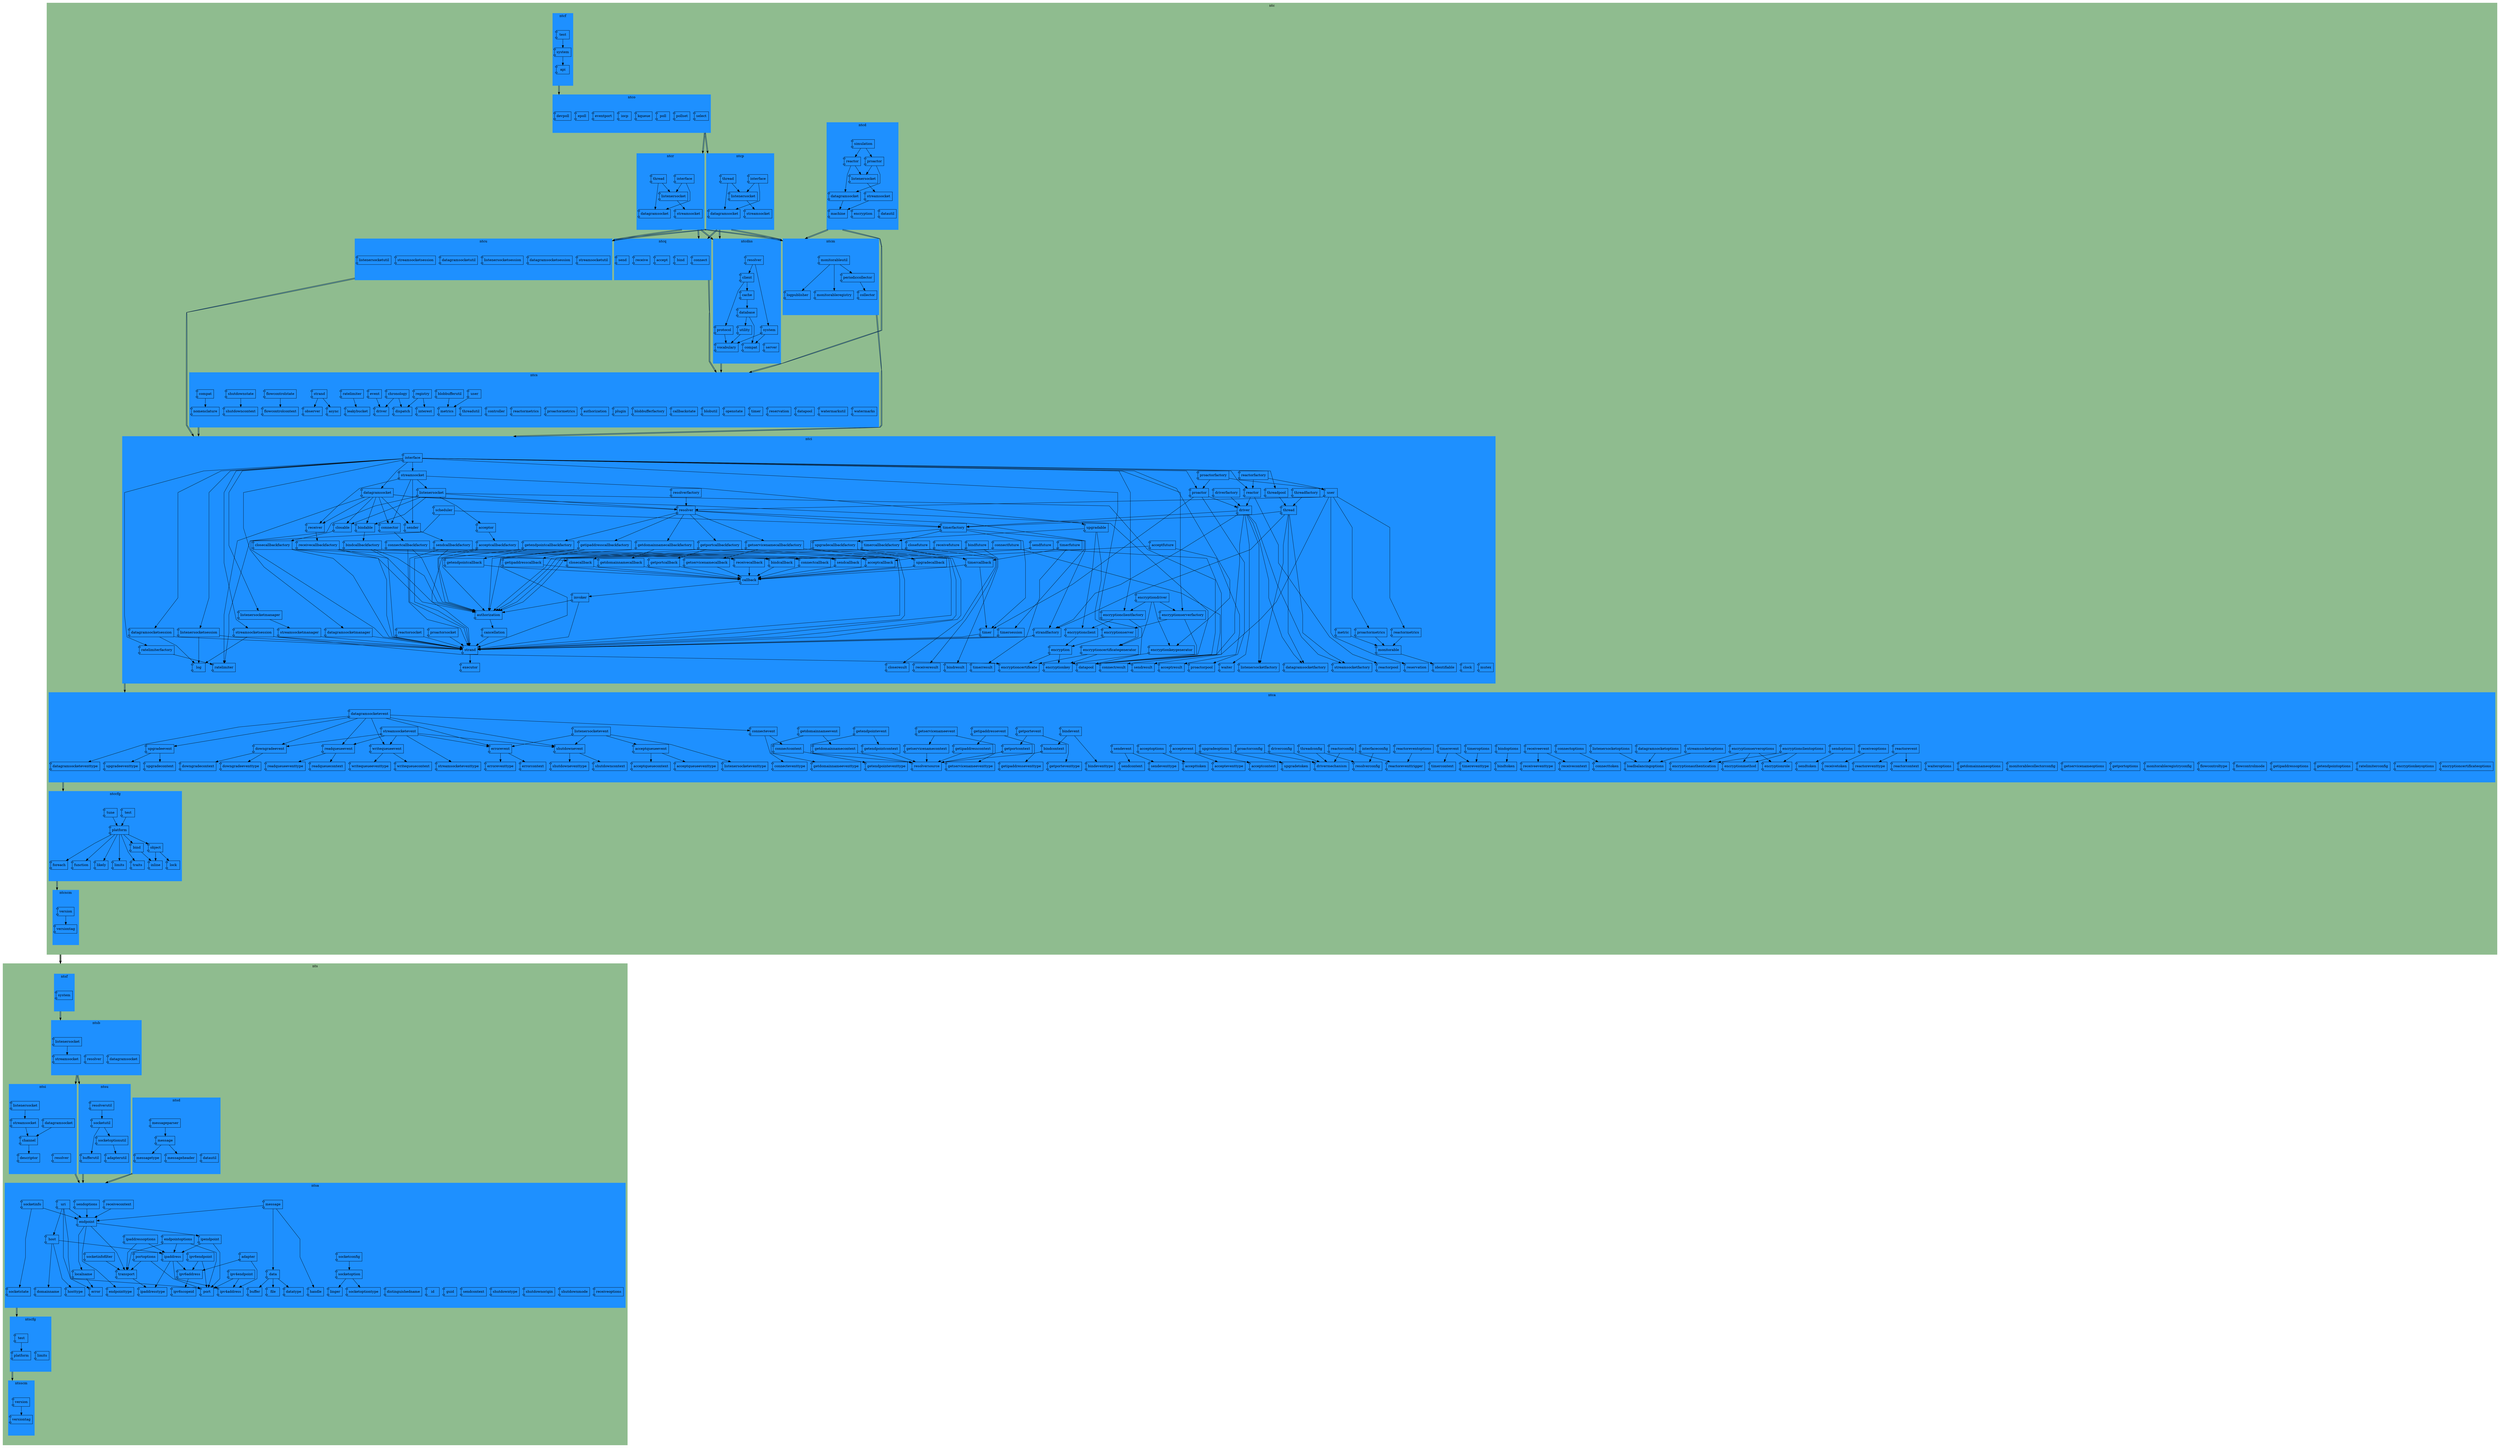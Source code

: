 digraph "Graph" {
 graph [compound=true, splines="polyline"]
  subgraph cluster_ntc {
    label = ntc;
    color = darkseagreen;
    style = filled;
    ntc_top    [shape=point, style=invis]
    ntc_bottom [shape=point, style=invis]
    subgraph cluster_ntca {
      label = ntca;
      node [shape=component, arrowType=dot];
      color = dodgerblue;
      style = filled;
      { rank = same;
          ntca_bottom [shape=point, style=invis]
      }
      { rank = same;
        ntca_downgradeeventtype [label="downgradeeventtype", tooltip="Provide an enumeration of the downgrade event types. [Depends on: ntccfg_platform, ntcscm_version -- ReverseDependencies: ntca_downgradeevent, ntcf_api]"]
        ntca_encryptionauthentication [label="encryptionauthentication", tooltip="Provide an enumeration of authentication modes. [Depends on: ntccfg_platform, ntcscm_version -- ReverseDependencies: ntca_encryptionclientoptions, ntca_encryptionserveroptions, ntcf_api, ntci_encryption]"]
        ntca_encryptioncertificateoptions [label="encryptioncertificateoptions", tooltip="Provide configuration parameters for certificate generation. [Depends on: ntccfg_platform, ntcscm_version -- ReverseDependencies: ntcf_api, ntci_encryptioncertificategenerator, ntci_interface]"]
        ntca_encryptionkeyoptions [label="encryptionkeyoptions", tooltip="Provide configuration parameters for key generation. [Depends on: ntccfg_platform, ntcscm_version -- ReverseDependencies: ntcf_api, ntci_encryptionkeygenerator, ntci_interface]"]
        ntca_encryptionmethod [label="encryptionmethod", tooltip="Provide an enumeration of the methods of encryption. [Depends on: ntccfg_platform, ntcscm_version -- ReverseDependencies: ntca_encryptionclientoptions, ntca_encryptionserveroptions, ntcf_api, ntci_encryption]"]
        ntca_ratelimiterconfig [label="ratelimiterconfig", tooltip="Provide configuration parameters for a rate limiter. [Depends on: ntccfg_platform, ntcscm_version -- ReverseDependencies: ntcf_api, ntci_ratelimiterfactory]"]
        ntca_reactorcontext [label="reactorcontext", tooltip="Describe the state of a reactor socket at the time of an event. [Depends on: ntccfg_platform, ntcscm_version, ntsa_error -- ReverseDependencies: ntca_reactorevent, ntcf_api]"]
        ntca_readqueuecontext [label="readqueuecontext", tooltip="Describe the state of the read queue at the time of an event. [Depends on: ntccfg_platform, ntcscm_version -- ReverseDependencies: ntca_readqueueevent, ntcf_api, ntcq_receive]"]
        ntca_writequeuecontext [label="writequeuecontext", tooltip="Describe the state of the write queue at the time of an event. [Depends on: ntccfg_platform, ntcscm_version -- ReverseDependencies: ntca_writequeueevent, ntcf_api, ntcq_send]"]
        ntca_writequeueeventtype [label="writequeueeventtype", tooltip="Provide an enumeration of the write queue event types. [Depends on: ntccfg_platform, ntcscm_version -- ReverseDependencies: ntca_writequeueevent, ntcf_api]"]
        ntca_acceptqueuecontext [label="acceptqueuecontext", tooltip="Describe the state of the accept queue at the time of an event. [Depends on: ntccfg_platform, ntcscm_version -- ReverseDependencies: ntca_acceptqueueevent, ntcf_api, ntcq_accept]"]
        ntca_loadbalancingoptions [label="loadbalancingoptions", tooltip="Provide configuration parameters for I/O load balancing. [Depends on: ntccfg_platform, ntcscm_version -- ReverseDependencies: ntca_datagramsocketoptions, ntca_listenersocketoptions, ntca_streamsocketoptions, ntcf_api, ntci_proactor, ntci_proactorpool, ntci_reactor, ntci_reactorpool]"]
        ntca_getendpointeventtype [label="getendpointeventtype", tooltip="Provide an enumeration of the get endpoint event types. [Depends on: ntccfg_platform, ntcscm_version -- ReverseDependencies: ntca_getendpointevent, ntcf_api]"]
        ntca_getendpointoptions [label="getendpointoptions", tooltip="Describe parameters to a get endpoint operation. [Depends on: ntccfg_platform, ntcscm_version, ntsa_ipaddress, ntsa_port, ntsa_transport -- ReverseDependencies: ntcdns_compat, ntcf_api, ntci_resolver, ntcs_compat]"]
        ntca_getipaddresseventtype [label="getipaddresseventtype", tooltip="Provide an enumeration of the get IP address event types. [Depends on: ntccfg_platform, ntcscm_version -- ReverseDependencies: ntca_getipaddressevent, ntcf_api]"]
        ntca_getipaddressoptions [label="getipaddressoptions", tooltip="Describe parameters to a get IP address operation. [Depends on: ntccfg_platform, ntcscm_version, ntsa_ipaddress, ntsa_transport -- ReverseDependencies: ntcdns_client, ntcdns_compat, ntcdns_database, ntcdns_system, ntcdns_utility, ntcf_api, ntci_resolver]"]
        ntca_encryptionrole [label="encryptionrole", tooltip="Provide an enumeration of the roles in an encryption handshake. [Depends on: ntccfg_platform, ntcscm_version -- ReverseDependencies: ntca_encryptionclientoptions, ntca_encryptionserveroptions, ntcf_api, ntci_encryption]"]
        ntca_errorcontext [label="errorcontext", tooltip="Describe the state of an error. [Depends on: ntccfg_platform, ntcscm_version, ntsa_error -- ReverseDependencies: ntca_errorevent, ntcf_api]"]
        ntca_erroreventtype [label="erroreventtype", tooltip="Provide an enumeration of the error event types. [Depends on: ntccfg_platform, ntcscm_version -- ReverseDependencies: ntca_errorevent, ntcf_api]"]
        ntca_flowcontrolmode [label="flowcontrolmode", tooltip="Provide an enumeration of the modes of flow control. [Depends on: ntccfg_platform, ntcscm_version -- ReverseDependencies: ntcf_api, ntci_datagramsocket, ntci_listenersocket, ntci_streamsocket]"]
        ntca_flowcontroltype [label="flowcontroltype", tooltip="Provide an enumeration of the directions of flow control. [Depends on: ntccfg_platform, ntcscm_version -- ReverseDependencies: ntcf_api, ntci_datagramsocket, ntci_listenersocket, ntci_streamsocket, ntcs_flowcontrolstate]"]
        ntca_monitorableregistryconfig [label="monitorableregistryconfig", tooltip="Provide configuration parameters for a monitorable object registry. [Depends on: ntccfg_platform, ntcscm_version -- ReverseDependencies: ntcf_api, ntcm_monitorableregistry, ntcm_monitorableutil]"]
        ntca_connecteventtype [label="connecteventtype", tooltip="Provide an enumeration of the connect event types. [Depends on: ntccfg_platform, ntcscm_version -- ReverseDependencies: ntca_connectevent, ntcf_api]"]
        ntca_connecttoken [label="connecttoken", tooltip="Describe a token to cancel a connect operation. [Depends on: ntccfg_platform, ntcscm_version -- ReverseDependencies: ntca_connectoptions, ntcf_api, ntci_streamsocket]"]
        ntca_datagramsocketeventtype [label="datagramsocketeventtype", tooltip="Provide an enumeration of the datagram socket event types. [Depends on: ntccfg_platform, ntcscm_version -- ReverseDependencies: ntca_datagramsocketevent, ntcf_api]"]
        ntca_downgradecontext [label="downgradecontext", tooltip="Describe the state of downgrade at the time of an event. [Depends on: ntccfg_platform, ntcscm_version, ntsa_error -- ReverseDependencies: ntca_downgradeevent, ntcf_api]"]
        ntca_timereventtype [label="timereventtype", tooltip="Provide an enumeration of the timer event types. [Depends on: ntccfg_platform, ntcscm_version -- ReverseDependencies: ntca_timerevent, ntca_timeroptions, ntcf_api]"]
        ntca_upgradecontext [label="upgradecontext", tooltip="Describe the state of an upgrade attempt at the time of an event. [Depends on: ntccfg_platform, ntcscm_version, ntsa_error -- ReverseDependencies: ntca_upgradeevent, ntcf_api]"]
        ntca_reactoreventtrigger [label="reactoreventtrigger", tooltip="Provide an enumeration of the reactor event trigger. [Depends on: ntccfg_platform, ntcscm_version -- ReverseDependencies: ntca_reactorconfig, ntca_reactoreventoptions, ntcf_api, ntcs_interest]"]
        ntca_reactoreventtype [label="reactoreventtype", tooltip="Provide an enumeration of the reactor event types. [Depends on: ntccfg_platform, ntcscm_version -- ReverseDependencies: ntca_reactorevent, ntcf_api, ntci_reactor, ntcs_registry]"]
        ntca_readqueueeventtype [label="readqueueeventtype", tooltip="Provide an enumeration of the read queue event types. [Depends on: ntccfg_platform, ntcscm_version -- ReverseDependencies: ntca_readqueueevent, ntcf_api]"]
        ntca_receivecontext [label="receivecontext", tooltip="Describe the result of a receive operation. [Depends on: ntccfg_platform, ntcscm_version, ntsa_endpoint, ntsa_error, ntsa_transport -- ReverseDependencies: ntca_receiveevent, ntcf_api, ntci_receiver]"]
        ntca_bindeventtype [label="bindeventtype", tooltip="Provide an enumeration of the bind event types. [Depends on: ntccfg_platform, ntcscm_version -- ReverseDependencies: ntca_bindevent, ntcf_api]"]
        ntca_bindtoken [label="bindtoken", tooltip="Describe a token to cancel a bind operation. [Depends on: ntccfg_platform, ntcscm_version -- ReverseDependencies: ntca_bindoptions, ntcf_api]"]
        ntca_getporteventtype [label="getporteventtype", tooltip="Provide an enumeration of the get port event types. [Depends on: ntccfg_platform, ntcscm_version -- ReverseDependencies: ntca_getportevent, ntcf_api]"]
        ntca_getportoptions [label="getportoptions", tooltip="Describe parameters to a get port operation. [Depends on: ntccfg_platform, ntcscm_version, ntsa_port, ntsa_transport -- ReverseDependencies: ntcdns_compat, ntcdns_database, ntcdns_system, ntcf_api, ntci_resolver]"]
        ntca_getservicenameeventtype [label="getservicenameeventtype", tooltip="Provide an enumeration of the get service name event types. [Depends on: ntccfg_platform, ntcscm_version -- ReverseDependencies: ntca_getservicenameevent, ntcf_api]"]
        ntca_getservicenameoptions [label="getservicenameoptions", tooltip="Describe parameters to a get service name operation. [Depends on: ntccfg_platform, ntcscm_version, ntsa_transport -- ReverseDependencies: ntcdns_compat, ntcdns_database, ntcdns_system, ntcf_api, ntci_resolver]"]
        ntca_acceptqueueeventtype [label="acceptqueueeventtype", tooltip="Provide an enumeration of the accept queue event types. [Depends on: ntccfg_platform, ntcscm_version -- ReverseDependencies: ntca_acceptqueueevent, ntcf_api]"]
        ntca_accepttoken [label="accepttoken", tooltip="Describe a token to cancel an accept operation. [Depends on: ntccfg_platform, ntcscm_version -- ReverseDependencies: ntca_acceptoptions, ntcf_api, ntci_listenersocket]"]
        ntca_listenersocketeventtype [label="listenersocketeventtype", tooltip="Provide an enumeration of the listener socket event types. [Depends on: ntccfg_platform, ntcscm_version -- ReverseDependencies: ntca_listenersocketevent, ntcf_api]"]
        ntca_monitorablecollectorconfig [label="monitorablecollectorconfig", tooltip="Provide configuration for a monitorable object collector. [Depends on: ntccfg_platform, ntcscm_version -- ReverseDependencies: ntcf_api, ntcm_collector, ntcm_monitorableutil, ntcm_periodiccollector]"]
        ntca_getdomainnameeventtype [label="getdomainnameeventtype", tooltip="Provide an enumeration of the get domain name event types. [Depends on: ntccfg_platform, ntcscm_version -- ReverseDependencies: ntca_getdomainnameevent, ntcf_api]"]
        ntca_getdomainnameoptions [label="getdomainnameoptions", tooltip="Describe parameters to a get domain name operation. [Depends on: ntccfg_platform, ntcscm_version -- ReverseDependencies: ntcdns_client, ntcdns_compat, ntcdns_database, ntcdns_system, ntcf_api, ntci_resolver]"]
        ntca_sendeventtype [label="sendeventtype", tooltip="Provide an enumeration of the send event types. [Depends on: ntccfg_platform, ntcscm_version -- ReverseDependencies: ntca_sendevent, ntcf_api]"]
        ntca_drivermechanism [label="drivermechanism", tooltip="Refer to a mechanism that implements a driver. [Depends on: ntccfg_platform, ntcscm_version -- ReverseDependencies: ntca_driverconfig, ntca_proactorconfig, ntca_reactorconfig, ntca_threadconfig, ntcf_api]"]
        ntca_acceptcontext [label="acceptcontext", tooltip="Describe the result of an accept operation. [Depends on: ntccfg_platform, ntcscm_version, ntsa_error -- ReverseDependencies: ntca_acceptevent, ntcf_api, ntci_acceptor]"]
        ntca_timercontext [label="timercontext", tooltip="Describe the state of a timer at the time of an event. [Depends on: ntccfg_platform, ntcscm_version, ntsa_error -- ReverseDependencies: ntca_timerevent, ntcf_api]"]
        ntca_upgradeeventtype [label="upgradeeventtype", tooltip="Provide an enumeration of the upgrade event types. [Depends on: ntccfg_platform, ntcscm_version -- ReverseDependencies: ntca_upgradeevent, ntcf_api]"]
        ntca_upgradetoken [label="upgradetoken", tooltip="Describe a token to cancel an upgrade operation. [Depends on: ntccfg_platform, ntcscm_version -- ReverseDependencies: ntca_upgradeoptions, ntcf_api]"]
        ntca_waiteroptions [label="waiteroptions", tooltip="Provide a description of a thread driving a reactor or protactor. [Depends on: ntccfg_platform, ntcscm_version -- ReverseDependencies: ntcf_api, ntci_driver, ntci_proactor, ntci_reactor, ntcs_driver]"]
        ntca_sendtoken [label="sendtoken", tooltip="Describe a token to cancel a send operation. [Depends on: ntccfg_platform, ntcscm_version -- ReverseDependencies: ntca_sendoptions, ntcf_api, ntci_datagramsocket, ntci_streamsocket]"]
        ntca_shutdowncontext [label="shutdowncontext", tooltip="Describe the state of shutdown at the time of an event. [Depends on: ntccfg_platform, ntcscm_version, ntsa_shutdownorigin -- ReverseDependencies: ntca_shutdownevent, ntcf_api, ntcs_shutdowncontext]"]
        ntca_shutdowneventtype [label="shutdowneventtype", tooltip="Provide an enumeration of the shutdown event types. [Depends on: ntccfg_platform, ntcscm_version -- ReverseDependencies: ntca_shutdownevent, ntcf_api]"]
        ntca_streamsocketeventtype [label="streamsocketeventtype", tooltip="Provide an enumeration of the stream socket event types. [Depends on: ntccfg_platform, ntcscm_version -- ReverseDependencies: ntca_streamsocketevent, ntcf_api]"]
        ntca_accepteventtype [label="accepteventtype", tooltip="Provide an enumeration of the accept event types. [Depends on: ntccfg_platform, ntcscm_version -- ReverseDependencies: ntca_acceptevent, ntcf_api]"]
        ntca_receiveeventtype [label="receiveeventtype", tooltip="Provide an enumeration of the receive event types. [Depends on: ntccfg_platform, ntcscm_version -- ReverseDependencies: ntca_receiveevent, ntcf_api]"]
        ntca_receivetoken [label="receivetoken", tooltip="Describe a token to cancel a receive operation. [Depends on: ntccfg_platform, ntcscm_version -- ReverseDependencies: ntca_receiveoptions, ntcf_api, ntci_datagramsocket, ntci_streamsocket]"]
        ntca_resolverconfig [label="resolverconfig", tooltip="Provide configuration parameters for a resolver. [Depends on: ntccfg_platform, ntcscm_version, ntsa_endpoint -- ReverseDependencies: ntca_interfaceconfig, ntca_threadconfig, ntcdns_resolver, ntcf_api, ntci_resolverfactory, ntcp_thread, ntcr_thread]"]
        ntca_resolversource [label="resolversource", tooltip="Provide an enumeration of the resolver sources. [Depends on: ntccfg_platform, ntcscm_version -- ReverseDependencies: ntca_bindcontext, ntca_connectcontext, ntca_getdomainnamecontext, ntca_getendpointcontext, ntca_getipaddresscontext, ntca_getportcontext, ntca_getservicenamecontext, ntcf_api]"]
        ntca_sendcontext [label="sendcontext", tooltip="Describe the result of a send operation. [Depends on: ntccfg_platform, ntcscm_version, ntsa_error -- ReverseDependencies: ntca_sendevent, ntcf_api]"]
      }
      { rank = same;
        ntca_encryptionclientoptions [label="encryptionclientoptions", tooltip="Provide configuration options for encryption in the client role. [Depends on: ntca_encryptionauthentication, ntca_encryptionmethod, ntca_encryptionrole, ntccfg_platform, ntcscm_version -- ReverseDependencies: ntcf_api, ntci_encryptionclientfactory, ntci_interface]"]
        ntca_reactorevent [label="reactorevent", tooltip="Provide a description of a socket condition detected by a reactor. [Depends on: ntca_reactorcontext, ntca_reactoreventtype, ntccfg_platform, ntcscm_version, ntsa_error, ntsa_handle -- ReverseDependencies: ntcd_machine, ntcf_api, ntci_reactor, ntci_reactorsocket, ntcs_registry]"]
        ntca_receiveoptions [label="receiveoptions", tooltip="Describe parameters to a receive operation. [Depends on: ntca_receivetoken, ntccfg_platform, ntcscm_version -- ReverseDependencies: ntcf_api, ntci_datagramsocket, ntci_receiver, ntci_streamsocket, ntcq_receive]"]
        ntca_sendoptions [label="sendoptions", tooltip="Describe parameters to a send operation. [Depends on: ntca_sendtoken, ntccfg_platform, ntcscm_version, ntsa_endpoint -- ReverseDependencies: ntcf_api, ntci_datagramsocket, ntci_sender, ntci_streamsocket, ntcq_send]"]
        ntca_streamsocketoptions [label="streamsocketoptions", tooltip="Provide configuration options for stream sockets. [Depends on: ntca_loadbalancingoptions, ntccfg_platform, ntcscm_version, ntsa_endpoint, ntsa_transport -- ReverseDependencies: ntcf_api, ntci_interface, ntci_streamsocketfactory, ntcp_streamsocket, ntcr_streamsocket, ntcs_compat]"]
        ntca_datagramsocketoptions [label="datagramsocketoptions", tooltip="Provide configuration options for datagram sockets. [Depends on: ntca_loadbalancingoptions, ntccfg_platform, ntcscm_version, ntsa_endpoint, ntsa_transport -- ReverseDependencies: ntcf_api, ntci_datagramsocketfactory, ntci_interface, ntcp_datagramsocket, ntcr_datagramsocket, ntcs_compat]"]
        ntca_listenersocketoptions [label="listenersocketoptions", tooltip="Provide configuration options for listener sockets. [Depends on: ntca_loadbalancingoptions, ntccfg_platform, ntcscm_version, ntsa_endpoint, ntsa_transport -- ReverseDependencies: ntcf_api, ntci_interface, ntci_listenersocketfactory, ntcp_listenersocket, ntcr_listenersocket, ntcs_compat]"]
        ntca_getipaddresscontext [label="getipaddresscontext", tooltip="Describe the result of a get IP address operation. [Depends on: ntca_resolversource, ntccfg_platform, ntcscm_version, ntsa_endpoint, ntsa_error, ntsa_ipaddress -- ReverseDependencies: ntca_getipaddressevent, ntcdns_client, ntcdns_database, ntcdns_system, ntcf_api, ntci_resolver]"]
        ntca_encryptionserveroptions [label="encryptionserveroptions", tooltip="Provide configuration options for encryption in the server role. [Depends on: ntca_encryptionauthentication, ntca_encryptionmethod, ntca_encryptionrole, ntccfg_platform, ntcscm_version -- ReverseDependencies: ntcf_api, ntci_encryptionserverfactory, ntci_interface]"]
        ntca_errorevent [label="errorevent", tooltip="Describe an error event. [Depends on: ntca_errorcontext, ntca_erroreventtype, ntccfg_platform, ntcscm_version -- ReverseDependencies: ntca_datagramsocketevent, ntca_listenersocketevent, ntca_streamsocketevent, ntcf_api, ntci_datagramsocketsession, ntci_listenersocketsession, ntci_streamsocketsession]"]
        ntca_reactoreventoptions [label="reactoreventoptions", tooltip="Describe parameters to a reactor event registration. [Depends on: ntca_reactoreventtrigger, ntccfg_platform, ntcscm_version -- ReverseDependencies: ntcf_api, ntci_reactor, ntcs_registry]"]
        ntca_connectoptions [label="connectoptions", tooltip="Describe parameters to a connect operation. [Depends on: ntca_connecttoken, ntccfg_platform, ntcscm_version, ntsa_ipaddress, ntsa_port, ntsa_transport -- ReverseDependencies: ntcf_api, ntci_connector, ntci_streamsocket, ntcq_connect, ntcs_compat]"]
        ntca_downgradeevent [label="downgradeevent", tooltip="Describe a downgrade event. [Depends on: ntca_downgradecontext, ntca_downgradeeventtype, ntccfg_platform, ntcscm_version -- ReverseDependencies: ntca_datagramsocketevent, ntca_streamsocketevent, ntcf_api, ntci_streamsocketsession]"]
        ntca_timeroptions [label="timeroptions", tooltip="Describe parameters to a timer operation. [Depends on: ntca_timereventtype, ntccfg_platform, ntcscm_version -- ReverseDependencies: ntcf_api, ntci_timerfactory, ntcs_async, ntcs_chronology]"]
        ntca_upgradeevent [label="upgradeevent", tooltip="Describe a upgrade event. [Depends on: ntca_upgradecontext, ntca_upgradeeventtype, ntccfg_platform, ntcscm_version -- ReverseDependencies: ntca_datagramsocketevent, ntcf_api, ntci_streamsocketsession, ntci_upgradecallback]"]
        ntca_readqueueevent [label="readqueueevent", tooltip="Describe a read queue event. [Depends on: ntca_readqueuecontext, ntca_readqueueeventtype, ntccfg_platform, ntcscm_version -- ReverseDependencies: ntca_datagramsocketevent, ntca_streamsocketevent, ntcf_api, ntci_datagramsocketsession, ntci_streamsocketsession]"]
        ntca_receiveevent [label="receiveevent", tooltip="Describe a receive event. [Depends on: ntca_receivecontext, ntca_receiveeventtype, ntccfg_platform, ntcscm_version -- ReverseDependencies: ntcf_api, ntci_receivecallback, ntci_receiveresult]"]
        ntca_bindoptions [label="bindoptions", tooltip="Describe parameters to a bind operation. [Depends on: ntca_bindtoken, ntccfg_platform, ntcscm_version, ntsa_ipaddress, ntsa_port, ntsa_transport -- ReverseDependencies: ntcf_api, ntci_bindable, ntcq_bind, ntcs_compat]"]
        ntca_connectcontext [label="connectcontext", tooltip="Describe the state of a connection attempt at the time of an event. [Depends on: ntca_resolversource, ntccfg_platform, ntcscm_version, ntsa_endpoint, ntsa_error -- ReverseDependencies: ntca_connectevent, ntcf_api]"]
        ntca_getservicenamecontext [label="getservicenamecontext", tooltip="Describe the result of a get service name operation. [Depends on: ntca_resolversource, ntccfg_platform, ntcscm_version, ntsa_endpoint, ntsa_error, ntsa_port -- ReverseDependencies: ntca_getservicenameevent, ntcdns_database, ntcdns_system, ntcf_api, ntci_resolver]"]
        ntca_bindcontext [label="bindcontext", tooltip="Describe the state of a bind attempt at the time of an event. [Depends on: ntca_resolversource, ntccfg_platform, ntcscm_version, ntsa_endpoint, ntsa_error -- ReverseDependencies: ntca_bindevent, ntcf_api]"]
        ntca_getdomainnamecontext [label="getdomainnamecontext", tooltip="Describe the result of a get domain name operation. [Depends on: ntca_resolversource, ntccfg_platform, ntcscm_version, ntsa_endpoint, ntsa_error, ntsa_ipaddress -- ReverseDependencies: ntca_getdomainnameevent, ntcdns_client, ntcdns_database, ntcdns_system, ntcf_api, ntci_resolver]"]
        ntca_getendpointcontext [label="getendpointcontext", tooltip="Describe the result of a get endpoint operation. [Depends on: ntca_resolversource, ntccfg_platform, ntcscm_version, ntsa_endpoint, ntsa_error, ntsa_ipaddress -- ReverseDependencies: ntca_getendpointevent, ntcf_api, ntci_resolver]"]
        ntca_driverconfig [label="driverconfig", tooltip="Provide configuration parameters for a driver. [Depends on: ntca_drivermechanism, ntccfg_platform, ntcscm_version -- ReverseDependencies: ntcf_api, ntci_driverfactory]"]
        ntca_interfaceconfig [label="interfaceconfig", tooltip="Provide the configuration parameters of an interface. [Depends on: ntca_resolverconfig, ntccfg_limits, ntccfg_platform, ntcscm_version, ntsa_ipaddress -- ReverseDependencies: ntcf_api, ntcp_interface, ntcr_interface, ntcs_compat]"]
        ntca_proactorconfig [label="proactorconfig", tooltip="Provide configuration parameters for a driver. [Depends on: ntca_drivermechanism, ntccfg_platform, ntcscm_version -- ReverseDependencies: ntcd_proactor, ntcf_api, ntci_proactorfactory, ntco_iocp, ntcs_compat]"]
        ntca_reactorconfig [label="reactorconfig", tooltip="Provide configuration parameters for a reactor. [Depends on: ntca_drivermechanism, ntca_reactoreventtrigger, ntccfg_platform, ntcscm_version -- ReverseDependencies: ntcd_reactor, ntcf_api, ntci_reactorfactory, ntco_devpoll, ntco_epoll, ntco_eventport, ntco_kqueue, ntco_poll, ntco_pollset, ntco_select, ntcs_compat]"]
        ntca_threadconfig [label="threadconfig", tooltip="Provide configuration parameters for a thread. [Depends on: ntca_drivermechanism, ntca_resolverconfig, ntccfg_platform, ntcscm_version -- ReverseDependencies: ntcf_api, ntci_threadfactory, ntcp_thread, ntcr_thread]"]
        ntca_timerevent [label="timerevent", tooltip="Describe a timer event. [Depends on: ntca_timercontext, ntca_timereventtype, ntccfg_platform, ntcscm_version -- ReverseDependencies: ntcf_api, ntci_timercallback, ntci_timerresult, ntci_timersession, ntcs_chronology]"]
        ntca_upgradeoptions [label="upgradeoptions", tooltip="Describe parameters to an upgrade operation. [Depends on: ntca_upgradetoken, ntccfg_platform, ntcscm_version -- ReverseDependencies: ntcf_api, ntci_upgradable]"]
        ntca_writequeueevent [label="writequeueevent", tooltip="Describe a write queue event. [Depends on: ntca_writequeuecontext, ntca_writequeueeventtype, ntccfg_platform, ntcscm_version -- ReverseDependencies: ntca_datagramsocketevent, ntca_streamsocketevent, ntcf_api, ntci_datagramsocketsession, ntci_streamsocketsession]"]
        ntca_shutdownevent [label="shutdownevent", tooltip="Describe a shutdown event. [Depends on: ntca_shutdowncontext, ntca_shutdowneventtype, ntccfg_platform, ntcscm_version -- ReverseDependencies: ntca_datagramsocketevent, ntca_listenersocketevent, ntca_streamsocketevent, ntcf_api, ntci_datagramsocketsession, ntci_listenersocketsession, ntci_streamsocketsession]"]
        ntca_getportcontext [label="getportcontext", tooltip="Describe the result of a get port operation. [Depends on: ntca_resolversource, ntccfg_platform, ntcscm_version, ntsa_endpoint, ntsa_error, ntsa_port -- ReverseDependencies: ntca_getportevent, ntcdns_database, ntcdns_system, ntcf_api, ntci_resolver]"]
        ntca_acceptevent [label="acceptevent", tooltip="Describe an accept event. [Depends on: ntca_acceptcontext, ntca_accepteventtype, ntccfg_platform, ntcscm_version -- ReverseDependencies: ntcf_api, ntci_acceptcallback, ntci_acceptresult]"]
        ntca_acceptoptions [label="acceptoptions", tooltip="Describe parameters to an accept operation. [Depends on: ntca_accepttoken, ntccfg_platform, ntcscm_version -- ReverseDependencies: ntcf_api, ntci_acceptor, ntci_listenersocket, ntcq_accept]"]
        ntca_acceptqueueevent [label="acceptqueueevent", tooltip="Describe an accept queue event. [Depends on: ntca_acceptqueuecontext, ntca_acceptqueueeventtype, ntccfg_platform, ntcscm_version -- ReverseDependencies: ntca_listenersocketevent, ntcf_api, ntci_listenersocketsession]"]
        ntca_sendevent [label="sendevent", tooltip="Describe a send event. [Depends on: ntca_sendcontext, ntca_sendeventtype, ntccfg_platform, ntcscm_version -- ReverseDependencies: ntcf_api, ntci_sendcallback, ntci_sendresult]"]
      }
      { rank = same;
        ntca_getipaddressevent [label="getipaddressevent", tooltip="Describe a get IP address event. [Depends on: ntca_getipaddresscontext, ntca_getipaddresseventtype, ntccfg_platform, ntcscm_version -- ReverseDependencies: ntcf_api, ntci_getipaddresscallback]"]
        ntca_bindevent [label="bindevent", tooltip="Describe a bind event. [Depends on: ntca_bindcontext, ntca_bindeventtype, ntccfg_platform, ntcscm_version -- ReverseDependencies: ntcf_api, ntci_bindcallback, ntci_bindresult]"]
        ntca_connectevent [label="connectevent", tooltip="Describe a connect event. [Depends on: ntca_connectcontext, ntca_connecteventtype, ntccfg_platform, ntcscm_version -- ReverseDependencies: ntca_datagramsocketevent, ntcf_api, ntci_connectcallback, ntci_connectresult, ntci_streamsocketsession]"]
        ntca_getportevent [label="getportevent", tooltip="Describe a get port event. [Depends on: ntca_getportcontext, ntca_getporteventtype, ntccfg_platform, ntcscm_version -- ReverseDependencies: ntcf_api, ntci_getportcallback]"]
        ntca_getservicenameevent [label="getservicenameevent", tooltip="Describe a get service name event. [Depends on: ntca_getservicenamecontext, ntca_getservicenameeventtype, ntccfg_platform, ntcscm_version -- ReverseDependencies: ntcf_api, ntci_getservicenamecallback]"]
        ntca_listenersocketevent [label="listenersocketevent", tooltip="Describe an event for a listener socket. [Depends on: ntca_acceptqueueevent, ntca_errorevent, ntca_listenersocketeventtype, ntca_shutdownevent, ntccfg_platform, ntcscm_version -- ReverseDependencies: ntcf_api, ntci_listenersocket, ntcu_listenersocketsession]"]
        ntca_getdomainnameevent [label="getdomainnameevent", tooltip="Describe a get domain name event. [Depends on: ntca_getdomainnamecontext, ntca_getdomainnameeventtype, ntccfg_platform, ntcscm_version -- ReverseDependencies: ntcf_api, ntci_getdomainnamecallback]"]
        ntca_getendpointevent [label="getendpointevent", tooltip="Describe a get endpoint event. [Depends on: ntca_getendpointcontext, ntca_getendpointeventtype, ntccfg_platform, ntcscm_version -- ReverseDependencies: ntcf_api, ntci_getendpointcallback]"]
        ntca_streamsocketevent [label="streamsocketevent", tooltip="Describe an event for a stream socket. [Depends on: ntca_downgradeevent, ntca_errorevent, ntca_readqueueevent, ntca_shutdownevent, ntca_streamsocketeventtype, ntca_writequeueevent, ntccfg_platform, ntcscm_version -- ReverseDependencies: ntcf_api, ntci_streamsocket, ntcu_streamsocketsession]"]
      }
      { rank = same;
        ntca_datagramsocketevent [label="datagramsocketevent", tooltip="Describe an event for a datagram socket. [Depends on: ntca_connectevent, ntca_datagramsocketeventtype, ntca_downgradeevent, ntca_errorevent, ntca_readqueueevent, ntca_shutdownevent, ntca_upgradeevent, ntca_writequeueevent, ntccfg_platform, ntcscm_version -- ReverseDependencies: ntcf_api, ntci_datagramsocket, ntcu_datagramsocketsession]"]
      }
      { rank = same;
          ntca_top [shape=point, style=invis]
      }
    }
    subgraph cluster_ntccfg {
      label = ntccfg;
      node [shape=component, arrowType=dot];
      color = dodgerblue;
      style = filled;
      { rank = same;
          ntccfg_bottom [shape=point, style=invis]
      }
      { rank = same;
        ntccfg_foreach [label="foreach", tooltip="Provide macros for cosmetic loop code generation. [Depends on: ntcscm_version -- ReverseDependencies: ntccfg_platform]"]
        ntccfg_function [label="function", tooltip="Provide macros for declaring bindable functions. [Depends on: ntcscm_version -- ReverseDependencies: ntccfg_platform]"]
        ntccfg_inline [label="inline", tooltip="Provide macros to control inlining functions. [Depends on: ntcscm_version -- ReverseDependencies: ntccfg_bind, ntccfg_object, ntccfg_platform]"]
        ntccfg_likely [label="likely", tooltip="Provide macros to provide hints for branch prediction. [Depends on: ntcscm_version -- ReverseDependencies: ntccfg_platform, ntci_log]"]
        ntccfg_lock [label="lock", tooltip="Provide macros for compile-time configurable locks [Depends on: ntcscm_version -- ReverseDependencies: ntccfg_object, ntccfg_platform]"]
        ntccfg_limits [label="limits", tooltip="Provide default limits for various configuration parameters. [Depends on: ntcscm_version, ntscfg_limits -- ReverseDependencies: ntca_interfaceconfig, ntccfg_platform, ntcd_proactor, ntcd_reactor, ntcf_system, ntcp_datagramsocket, ntcp_interface, ntcp_listenersocket, ntcp_streamsocket, ntcp_thread, ntcq_accept, ntcq_bind, ntcq_connect, ntcq_receive, ntcq_send, ntcr_datagramsocket, ntcr_interface, ntcr_listenersocket, ntcr_streamsocket, ntcr_thread, ntcs_datapool]"]
        ntccfg_traits [label="traits", tooltip="Provide macros for cosmetic type traits code generation. [Depends on: ntcscm_version -- ReverseDependencies: ntccfg_platform]"]
      }
      { rank = same;
        ntccfg_bind [label="bind", tooltip="Provide macros to insulate function binders from the implementation [Depends on: ntccfg_inline, ntcscm_version -- ReverseDependencies: ntccfg_platform, ntcp_streamsocket, ntcq_accept, ntcq_bind, ntcq_connect, ntcq_receive, ntcq_send, ntcs_chronology, ntcs_datapool, ntcs_dispatch, ntcs_strand]"]
        ntccfg_object [label="object", tooltip="Provide an object lifetime and strand concurrency guard [Depends on: ntccfg_inline, ntccfg_lock, ntcscm_version -- ReverseDependencies: ntccfg_platform]"]
      }
      { rank = same;
        ntccfg_platform [label="platform", tooltip="Provide platform-specific initialization and configuration. [Depends on: ntccfg_bind, ntccfg_foreach, ntccfg_function, ntccfg_inline, ntccfg_likely, ntccfg_limits, ntccfg_lock, ntccfg_object, ntccfg_traits, ntcscm_version, ntscfg_platform -- ReverseDependencies: ntca_acceptcontext, ntca_acceptevent, ntca_accepteventtype, ntca_acceptoptions, ntca_acceptqueuecontext, ntca_acceptqueueevent, ntca_acceptqueueeventtype, ntca_accepttoken, ntca_bindcontext, ntca_bindevent, ntca_bindeventtype, ntca_bindoptions, ntca_bindtoken, ntca_connectcontext, ntca_connectevent, ntca_connecteventtype, ntca_connectoptions, ntca_connecttoken, ntca_datagramsocketevent, ntca_datagramsocketeventtype, ntca_datagramsocketoptions, ntca_downgradecontext, ntca_downgradeevent, ntca_downgradeeventtype, ntca_driverconfig, ntca_drivermechanism, ntca_encryptionauthentication, ntca_encryptioncertificateoptions, ntca_encryptionclientoptions, ntca_encryptionkeyoptions, ntca_encryptionmethod, ntca_encryptionrole, ntca_encryptionserveroptions, ntca_errorcontext, ntca_errorevent, ntca_erroreventtype, ntca_flowcontrolmode, ntca_flowcontroltype, ntca_getdomainnamecontext, ntca_getdomainnameevent, ntca_getdomainnameeventtype, ntca_getdomainnameoptions, ntca_getendpointcontext, ntca_getendpointevent, ntca_getendpointeventtype, ntca_getendpointoptions, ntca_getipaddresscontext, ntca_getipaddressevent, ntca_getipaddresseventtype, ntca_getipaddressoptions, ntca_getportcontext, ntca_getportevent, ntca_getporteventtype, ntca_getportoptions, ntca_getservicenamecontext, ntca_getservicenameevent, ntca_getservicenameeventtype, ntca_getservicenameoptions, ntca_interfaceconfig, ntca_listenersocketevent, ntca_listenersocketeventtype, ntca_listenersocketoptions, ntca_loadbalancingoptions, ntca_monitorablecollectorconfig, ntca_monitorableregistryconfig, ntca_proactorconfig, ntca_ratelimiterconfig, ntca_reactorconfig, ntca_reactorcontext, ntca_reactorevent, ntca_reactoreventoptions, ntca_reactoreventtrigger, ntca_reactoreventtype, ntca_readqueuecontext, ntca_readqueueevent, ntca_readqueueeventtype, ntca_receivecontext, ntca_receiveevent, ntca_receiveeventtype, ntca_receiveoptions, ntca_receivetoken, ntca_resolverconfig, ntca_resolversource, ntca_sendcontext, ntca_sendevent, ntca_sendeventtype, ntca_sendoptions, ntca_sendtoken, ntca_shutdowncontext, ntca_shutdownevent, ntca_shutdowneventtype, ntca_streamsocketevent, ntca_streamsocketeventtype, ntca_streamsocketoptions, ntca_threadconfig, ntca_timercontext, ntca_timerevent, ntca_timereventtype, ntca_timeroptions, ntca_upgradecontext, ntca_upgradeevent, ntca_upgradeeventtype, ntca_upgradeoptions, ntca_upgradetoken, ntca_waiteroptions, ntca_writequeuecontext, ntca_writequeueevent, ntca_writequeueeventtype, ntccfg_test, ntccfg_tune, ntcd_datagramsocket, ntcd_encryption, ntcd_listenersocket, ntcd_machine, ntcd_proactor, ntcd_reactor, ntcd_simulation, ntcd_streamsocket, ntcdns_compat, ntcdns_system, ntcf_api, ntcf_test, ntci_acceptcallback, ntci_acceptcallbackfactory, ntci_acceptfuture, ntci_acceptor, ntci_acceptresult, ntci_authorization, ntci_bindable, ntci_bindcallback, ntci_bindcallbackfactory, ntci_bindfuture, ntci_bindresult, ntci_callback, ntci_cancellation, ntci_clock, ntci_closable, ntci_closecallback, ntci_closecallbackfactory, ntci_closefuture, ntci_closeresult, ntci_connectcallback, ntci_connectcallbackfactory, ntci_connectfuture, ntci_connector, ntci_connectresult, ntci_datagramsocket, ntci_datagramsocketfactory, ntci_datagramsocketmanager, ntci_datagramsocketsession, ntci_datapool, ntci_driver, ntci_driverfactory, ntci_encryption, ntci_encryptioncertificate, ntci_encryptioncertificategenerator, ntci_encryptionclient, ntci_encryptionclientfactory, ntci_encryptiondriver, ntci_encryptionkey, ntci_encryptionkeygenerator, ntci_encryptionserver, ntci_encryptionserverfactory, ntci_executor, ntci_getdomainnamecallback, ntci_getdomainnamecallbackfactory, ntci_getendpointcallback, ntci_getendpointcallbackfactory, ntci_getipaddresscallback, ntci_getipaddresscallbackfactory, ntci_getportcallback, ntci_getportcallbackfactory, ntci_getservicenamecallback, ntci_getservicenamecallbackfactory, ntci_identifiable, ntci_interface, ntci_invoker, ntci_listenersocket, ntci_listenersocketfactory, ntci_listenersocketmanager, ntci_listenersocketsession, ntci_log, ntci_metric, ntci_monitorable, ntci_mutex, ntci_proactor, ntci_proactorfactory, ntci_proactormetrics, ntci_proactorpool, ntci_proactorsocket, ntci_ratelimiter, ntci_ratelimiterfactory, ntci_reactor, ntci_reactorfactory, ntci_reactormetrics, ntci_reactorpool, ntci_reactorsocket, ntci_receivecallback, ntci_receivecallbackfactory, ntci_receivefuture, ntci_receiver, ntci_receiveresult, ntci_reservation, ntci_resolver, ntci_resolverfactory, ntci_scheduler, ntci_sendcallback, ntci_sendcallbackfactory, ntci_sender, ntci_sendfuture, ntci_sendresult, ntci_strand, ntci_strandfactory, ntci_streamsocket, ntci_streamsocketfactory, ntci_streamsocketmanager, ntci_streamsocketsession, ntci_thread, ntci_threadfactory, ntci_threadpool, ntci_timer, ntci_timercallback, ntci_timercallbackfactory, ntci_timerfactory, ntci_timerfuture, ntci_timerresult, ntci_timersession, ntci_upgradable, ntci_upgradecallback, ntci_upgradecallbackfactory, ntci_user, ntcm_collector, ntcm_monitorableutil, ntco_devpoll, ntco_epoll, ntco_eventport, ntco_iocp, ntco_kqueue, ntco_poll, ntco_pollset, ntco_select, ntcp_datagramsocket, ntcp_interface, ntcp_listenersocket, ntcp_streamsocket, ntcp_thread, ntcq_accept, ntcq_bind, ntcq_connect, ntcq_receive, ntcq_send, ntcr_datagramsocket, ntcr_interface, ntcr_listenersocket, ntcr_streamsocket, ntcr_thread, ntcs_async, ntcs_authorization, ntcs_blobbufferfactory, ntcs_blobbufferutil, ntcs_blobutil, ntcs_callbackstate, ntcs_chronology, ntcs_controller, ntcs_datapool, ntcs_dispatch, ntcs_driver, ntcs_event, ntcs_flowcontrolcontext, ntcs_flowcontrolstate, ntcs_interest, ntcs_leakybucket, ntcs_metrics, ntcs_nomenclature, ntcs_observer, ntcs_openstate, ntcs_plugin, ntcs_proactormetrics, ntcs_ratelimiter, ntcs_reactormetrics, ntcs_registry, ntcs_reservation, ntcs_shutdowncontext, ntcs_shutdownstate, ntcs_strand, ntcs_threadutil, ntcs_timer, ntcs_user, ntcs_watermarks, ntcs_watermarkutil, ntcu_datagramsocketsession, ntcu_datagramsocketutil, ntcu_listenersocketsession, ntcu_listenersocketutil, ntcu_streamsocketsession, ntcu_streamsocketutil]"]
      }
      { rank = same;
        ntccfg_tune [label="tune", tooltip="Provide utilities for configuring the process from the environment. [Depends on: ntccfg_platform, ntcscm_version -- ReverseDependencies: ntcf_system, ntci_log, ntcs_compat]"]
        ntccfg_test [label="test", tooltip="Provide a test driver framework [Depends on: ntccfg_platform, ntcscm_version -- ReverseDependencies: ]"]
      }
      { rank = same;
          ntccfg_top [shape=point, style=invis]
      }
    }
    subgraph cluster_ntcd {
      label = ntcd;
      node [shape=component, arrowType=dot];
      color = dodgerblue;
      style = filled;
      { rank = same;
          ntcd_bottom [shape=point, style=invis]
      }
      { rank = same;
        ntcd_datautil [label="datautil", tooltip="Provide a utility to generate data and confirm data. [Depends on: ntcscm_version, ntsa_data -- ReverseDependencies: ]"]
        ntcd_encryption [label="encryption", tooltip="Provide an encryption protocol for debugging. [Depends on: ntccfg_platform, ntci_datapool, ntci_encryption, ntci_encryptioncertificate, ntci_encryptiondriver, ntci_encryptionkey, ntci_log, ntcs_datapool, ntcs_shutdownstate, ntcscm_version, ntsa_data -- ReverseDependencies: ]"]
        ntcd_machine [label="machine", tooltip="Provide a simulation of a machine for testing. [Depends on: ntca_reactorevent, ntccfg_platform, ntci_log, ntci_resolver, ntcs_interest, ntcscm_version, ntsa_adapter, ntsa_endpoint, ntsa_error, ntsa_handle, ntsa_shutdownmode, ntsa_shutdowntype, ntsa_socketconfig, ntsa_socketoption, ntsa_transport, ntsi_datagramsocket, ntsi_listenersocket, ntsi_streamsocket -- ReverseDependencies: ntcd_datagramsocket, ntcd_listenersocket, ntcd_simulation, ntcd_streamsocket]"]
      }
      { rank = same;
        ntcd_datagramsocket [label="datagramsocket", tooltip="Provide mock implementations of datagram sockets for testing. [Depends on: ntccfg_platform, ntcd_machine, ntci_datagramsocketfactory, ntcscm_version, ntsi_datagramsocket -- ReverseDependencies: ntcd_proactor, ntcd_reactor, ntcd_simulation]"]
        ntcd_streamsocket [label="streamsocket", tooltip="Provide mock implementations of stream sockets for testing. [Depends on: ntccfg_platform, ntcd_machine, ntci_streamsocketfactory, ntcscm_version, ntsi_streamsocket -- ReverseDependencies: ntcd_listenersocket, ntcd_proactor, ntcd_reactor, ntcd_simulation]"]
      }
      { rank = same;
        ntcd_listenersocket [label="listenersocket", tooltip="Provide mock implementations of listener sockets for testing. [Depends on: ntccfg_platform, ntcd_machine, ntcd_streamsocket, ntci_listenersocketfactory, ntcscm_version, ntsi_listenersocket -- ReverseDependencies: ntcd_proactor, ntcd_reactor, ntcd_simulation]"]
      }
      { rank = same;
        ntcd_proactor [label="proactor", tooltip="Provide a proactor for debugging. [Depends on: ntca_proactorconfig, ntccfg_limits, ntccfg_platform, ntcd_datagramsocket, ntcd_listenersocket, ntcd_streamsocket, ntci_datagramsocket, ntci_datagramsocketfactory, ntci_listenersocket, ntci_listenersocketfactory, ntci_log, ntci_proactor, ntci_proactorfactory, ntci_reservation, ntci_strand, ntci_streamsocket, ntci_streamsocketfactory, ntci_timer, ntci_user, ntcm_monitorableutil, ntcs_chronology, ntcs_datapool, ntcs_dispatch, ntcs_driver, ntcs_nomenclature, ntcs_proactormetrics, ntcs_registry, ntcs_strand, ntcscm_version -- ReverseDependencies: ntcd_simulation]"]
        ntcd_reactor [label="reactor", tooltip="Provide a reactor for debugging. [Depends on: ntca_reactorconfig, ntccfg_limits, ntccfg_platform, ntcd_datagramsocket, ntcd_listenersocket, ntcd_streamsocket, ntci_datagramsocket, ntci_datagramsocketfactory, ntci_listenersocket, ntci_listenersocketfactory, ntci_log, ntci_reactor, ntci_reactorfactory, ntci_reservation, ntci_strand, ntci_streamsocket, ntci_streamsocketfactory, ntci_timer, ntci_user, ntcm_monitorableutil, ntcs_chronology, ntcs_datapool, ntcs_driver, ntcs_nomenclature, ntcs_reactormetrics, ntcs_registry, ntcs_strand, ntcscm_version -- ReverseDependencies: ntcd_simulation]"]
      }
      { rank = same;
        ntcd_simulation [label="simulation", tooltip="Provide a simulation of sockets on machine for testing. [Depends on: ntccfg_platform, ntcd_datagramsocket, ntcd_listenersocket, ntcd_machine, ntcd_proactor, ntcd_reactor, ntcd_streamsocket, ntcscm_version -- ReverseDependencies: ]"]
      }
      { rank = same;
          ntcd_top [shape=point, style=invis]
      }
    }
    subgraph cluster_ntcdns {
      label = ntcdns;
      node [shape=component, arrowType=dot];
      color = dodgerblue;
      style = filled;
      { rank = same;
          ntcdns_bottom [shape=point, style=invis]
      }
      { rank = same;
        ntcdns_server [label="server", tooltip="Provide a DNS server. [Depends on: ntcscm_version -- ReverseDependencies: ]"]
        ntcdns_vocabulary [label="vocabulary", tooltip="Provide value-semantic attribute classes [Depends on:  -- ReverseDependencies: ntcdns_cache, ntcdns_client, ntcdns_database, ntcdns_protocol, ntcdns_resolver, ntcdns_system, ntcdns_utility]"]
        ntcdns_compat [label="compat", tooltip="Provide conversion functions for DNS vocabulary types. [Depends on: ntca_getdomainnameoptions, ntca_getendpointoptions, ntca_getipaddressoptions, ntca_getportoptions, ntca_getservicenameoptions, ntccfg_platform, ntcscm_version, ntsa_endpointoptions, ntsa_error, ntsa_ipaddressoptions, ntsa_portoptions -- ReverseDependencies: ntcdns_cache, ntcdns_client, ntcdns_database, ntcdns_resolver, ntcdns_system]"]
      }
      { rank = same;
        ntcdns_system [label="system", tooltip="Provide an asynchronous resolver using blocking OS APIs. [Depends on: ntca_getdomainnamecontext, ntca_getdomainnameoptions, ntca_getipaddresscontext, ntca_getipaddressoptions, ntca_getportcontext, ntca_getportoptions, ntca_getservicenamecontext, ntca_getservicenameoptions, ntccfg_platform, ntcdns_compat, ntcdns_vocabulary, ntci_executor, ntci_getdomainnamecallback, ntci_getipaddresscallback, ntci_getportcallback, ntci_getservicenamecallback, ntci_log, ntci_resolver, ntci_strand, ntci_strandfactory, ntcs_strand, ntcscm_version, ntsa_endpoint, ntsa_error, ntsa_host, ntsa_port, ntsu_resolverutil -- ReverseDependencies: ntcdns_resolver]"]
        ntcdns_utility [label="utility", tooltip="Provide utilities for DNS clients and servers. [Depends on: ntca_getipaddressoptions, ntcdns_vocabulary, ntci_log, ntcscm_version, ntsa_error, ntsa_ipaddress, ntsa_port -- ReverseDependencies: ntcdns_cache, ntcdns_client, ntcdns_database, ntcdns_resolver]"]
        ntcdns_protocol [label="protocol", tooltip="Provide an implementation of the DNS protocol. [Depends on: ntcdns_vocabulary, ntci_log, ntcscm_version, ntsa_error, ntsa_ipv4address, ntsa_ipv6address -- ReverseDependencies: ntcdns_client]"]
      }
      { rank = same;
        ntcdns_database [label="database", tooltip="Provide a database of names, ports, and addresses. [Depends on: ntca_getdomainnamecontext, ntca_getdomainnameoptions, ntca_getipaddresscontext, ntca_getipaddressoptions, ntca_getportcontext, ntca_getportoptions, ntca_getservicenamecontext, ntca_getservicenameoptions, ntcdns_compat, ntcdns_utility, ntcdns_vocabulary, ntci_log, ntcscm_version, ntsa_domainname, ntsa_error, ntsa_host, ntsa_ipaddress, ntsa_port, ntsu_resolverutil -- ReverseDependencies: ntcdns_cache, ntcdns_resolver]"]
      }
      { rank = same;
        ntcdns_cache [label="cache", tooltip="Provide a cache of names, addresses, and ports. [Depends on: ntcdns_compat, ntcdns_database, ntcdns_utility, ntcdns_vocabulary, ntci_log, ntcscm_version, ntsa_domainname, ntsa_endpoint, ntsa_error, ntsa_host, ntsa_ipaddress, ntsa_port, ntsu_resolverutil -- ReverseDependencies: ntcdns_client, ntcdns_resolver]"]
      }
      { rank = same;
        ntcdns_client [label="client", tooltip="Provide a DNS client. [Depends on: ntca_getdomainnamecontext, ntca_getdomainnameoptions, ntca_getipaddresscontext, ntca_getipaddressoptions, ntcdns_cache, ntcdns_compat, ntcdns_protocol, ntcdns_utility, ntcdns_vocabulary, ntci_callback, ntci_datagramsocket, ntci_datagramsocketfactory, ntci_getdomainnamecallback, ntci_getipaddresscallback, ntci_interface, ntci_log, ntci_streamsocket, ntci_streamsocketfactory, ntcs_blobutil, ntcscm_version, ntsa_domainname, ntsa_endpoint, ntsa_error, ntsf_system, ntsi_resolver, ntsu_resolverutil -- ReverseDependencies: ntcdns_resolver]"]
      }
      { rank = same;
        ntcdns_resolver [label="resolver", tooltip="Provide a resolver using DNS. [Depends on: ntca_resolverconfig, ntcdns_cache, ntcdns_client, ntcdns_compat, ntcdns_database, ntcdns_system, ntcdns_utility, ntcdns_vocabulary, ntci_log, ntci_resolver, ntcscm_version, ntsa_endpointoptions, ntsa_error, ntsa_handle, ntsa_ipaddressoptions, ntsa_portoptions, ntsb_resolver, ntsu_resolverutil -- ReverseDependencies: ntcf_system, ntcp_interface, ntcp_thread, ntcr_interface, ntcr_thread]"]
      }
      { rank = same;
          ntcdns_top [shape=point, style=invis]
      }
    }
    subgraph cluster_ntcf {
      label = ntcf;
      node [shape=component, arrowType=dot];
      color = dodgerblue;
      style = filled;
      { rank = same;
          ntcf_bottom [shape=point, style=invis]
      }
      { rank = same;
        ntcf_api [label="api", tooltip="Provide the headers for the API to the library. [Depends on: ntca_acceptcontext, ntca_acceptevent, ntca_accepteventtype, ntca_acceptoptions, ntca_acceptqueuecontext, ntca_acceptqueueevent, ntca_acceptqueueeventtype, ntca_accepttoken, ntca_bindcontext, ntca_bindevent, ntca_bindeventtype, ntca_bindoptions, ntca_bindtoken, ntca_connectcontext, ntca_connectevent, ntca_connecteventtype, ntca_connectoptions, ntca_connecttoken, ntca_datagramsocketevent, ntca_datagramsocketeventtype, ntca_datagramsocketoptions, ntca_downgradecontext, ntca_downgradeevent, ntca_downgradeeventtype, ntca_driverconfig, ntca_drivermechanism, ntca_encryptionauthentication, ntca_encryptioncertificateoptions, ntca_encryptionclientoptions, ntca_encryptionkeyoptions, ntca_encryptionmethod, ntca_encryptionrole, ntca_encryptionserveroptions, ntca_errorcontext, ntca_errorevent, ntca_erroreventtype, ntca_flowcontrolmode, ntca_flowcontroltype, ntca_getdomainnamecontext, ntca_getdomainnameevent, ntca_getdomainnameeventtype, ntca_getdomainnameoptions, ntca_getendpointcontext, ntca_getendpointevent, ntca_getendpointeventtype, ntca_getendpointoptions, ntca_getipaddresscontext, ntca_getipaddressevent, ntca_getipaddresseventtype, ntca_getipaddressoptions, ntca_getportcontext, ntca_getportevent, ntca_getporteventtype, ntca_getportoptions, ntca_getservicenamecontext, ntca_getservicenameevent, ntca_getservicenameeventtype, ntca_getservicenameoptions, ntca_interfaceconfig, ntca_listenersocketevent, ntca_listenersocketeventtype, ntca_listenersocketoptions, ntca_loadbalancingoptions, ntca_monitorablecollectorconfig, ntca_monitorableregistryconfig, ntca_proactorconfig, ntca_ratelimiterconfig, ntca_reactorconfig, ntca_reactorcontext, ntca_reactorevent, ntca_reactoreventoptions, ntca_reactoreventtrigger, ntca_reactoreventtype, ntca_readqueuecontext, ntca_readqueueevent, ntca_readqueueeventtype, ntca_receivecontext, ntca_receiveevent, ntca_receiveeventtype, ntca_receiveoptions, ntca_receivetoken, ntca_resolverconfig, ntca_resolversource, ntca_sendcontext, ntca_sendevent, ntca_sendeventtype, ntca_sendoptions, ntca_sendtoken, ntca_shutdowncontext, ntca_shutdownevent, ntca_shutdowneventtype, ntca_streamsocketevent, ntca_streamsocketeventtype, ntca_streamsocketoptions, ntca_threadconfig, ntca_timercontext, ntca_timerevent, ntca_timereventtype, ntca_timeroptions, ntca_upgradecontext, ntca_upgradeevent, ntca_upgradeeventtype, ntca_upgradeoptions, ntca_upgradetoken, ntca_waiteroptions, ntca_writequeuecontext, ntca_writequeueevent, ntca_writequeueeventtype, ntccfg_platform, ntci_acceptcallback, ntci_acceptcallbackfactory, ntci_acceptfuture, ntci_acceptor, ntci_acceptresult, ntci_authorization, ntci_bindable, ntci_bindcallback, ntci_bindcallbackfactory, ntci_bindfuture, ntci_bindresult, ntci_callback, ntci_cancellation, ntci_closable, ntci_closecallback, ntci_closecallbackfactory, ntci_closefuture, ntci_closeresult, ntci_connectcallback, ntci_connectcallbackfactory, ntci_connectfuture, ntci_connector, ntci_connectresult, ntci_datagramsocket, ntci_datagramsocketfactory, ntci_datagramsocketmanager, ntci_datagramsocketsession, ntci_datapool, ntci_driver, ntci_driverfactory, ntci_encryption, ntci_encryptioncertificate, ntci_encryptioncertificategenerator, ntci_encryptionclient, ntci_encryptionclientfactory, ntci_encryptiondriver, ntci_encryptionkey, ntci_encryptionkeygenerator, ntci_encryptionserver, ntci_encryptionserverfactory, ntci_executor, ntci_getdomainnamecallback, ntci_getdomainnamecallbackfactory, ntci_getendpointcallback, ntci_getendpointcallbackfactory, ntci_getipaddresscallback, ntci_getipaddresscallbackfactory, ntci_getportcallback, ntci_getportcallbackfactory, ntci_getservicenamecallback, ntci_getservicenamecallbackfactory, ntci_identifiable, ntci_interface, ntci_invoker, ntci_listenersocket, ntci_listenersocketfactory, ntci_listenersocketmanager, ntci_listenersocketsession, ntci_log, ntci_monitorable, ntci_proactor, ntci_proactorfactory, ntci_proactormetrics, ntci_proactorpool, ntci_proactorsocket, ntci_ratelimiter, ntci_ratelimiterfactory, ntci_reactor, ntci_reactorfactory, ntci_reactormetrics, ntci_reactorpool, ntci_reactorsocket, ntci_receivecallback, ntci_receivecallbackfactory, ntci_receivefuture, ntci_receiver, ntci_receiveresult, ntci_resolver, ntci_resolverfactory, ntci_scheduler, ntci_sendcallback, ntci_sendcallbackfactory, ntci_sender, ntci_sendfuture, ntci_sendresult, ntci_strand, ntci_strandfactory, ntci_streamsocket, ntci_streamsocketfactory, ntci_streamsocketmanager, ntci_streamsocketsession, ntci_thread, ntci_threadfactory, ntci_threadpool, ntci_timer, ntci_timercallback, ntci_timercallbackfactory, ntci_timerfactory, ntci_timerfuture, ntci_timerresult, ntci_timersession, ntci_upgradable, ntci_upgradecallback, ntci_upgradecallbackfactory, ntci_user, ntci_waiter, ntcscm_version -- ReverseDependencies: ntcf_system]"]
      }
      { rank = same;
        ntcf_system [label="system", tooltip="Provide a factory for concrete implementations by the system. [Depends on: ntccfg_limits, ntccfg_tune, ntcdns_resolver, ntcf_api, ntci_log, ntci_monitorable, ntcm_monitorableutil, ntco_devpoll, ntco_epoll, ntco_eventport, ntco_iocp, ntco_kqueue, ntco_poll, ntco_pollset, ntco_select, ntcp_datagramsocket, ntcp_interface, ntcp_listenersocket, ntcp_streamsocket, ntcp_thread, ntcr_datagramsocket, ntcr_interface, ntcr_listenersocket, ntcr_streamsocket, ntcr_thread, ntcs_authorization, ntcs_compat, ntcs_datapool, ntcs_metrics, ntcs_plugin, ntcs_proactormetrics, ntcs_ratelimiter, ntcs_reactormetrics, ntcs_reservation, ntcscm_version -- ReverseDependencies: ntcf_test]"]
      }
      { rank = same;
        ntcf_test [label="test", tooltip="Provide utilities for testing. [Depends on: ntccfg_platform, ntcf_system, ntcs_compat, ntcscm_version -- ReverseDependencies: ]"]
      }
      { rank = same;
          ntcf_top [shape=point, style=invis]
      }
    }
    subgraph cluster_ntci {
      label = ntci;
      node [shape=component, arrowType=dot];
      color = dodgerblue;
      style = filled;
      { rank = same;
          ntci_bottom [shape=point, style=invis]
      }
      { rank = same;
        ntci_log [label="log", tooltip="Provide contextual logging. [Depends on: ntccfg_likely, ntccfg_platform, ntccfg_tune, ntcscm_version, ntsa_endpoint, ntsa_error, ntsi_descriptor -- ReverseDependencies: ntcd_encryption, ntcd_machine, ntcd_proactor, ntcd_reactor, ntcdns_cache, ntcdns_client, ntcdns_database, ntcdns_protocol, ntcdns_resolver, ntcdns_system, ntcdns_utility, ntcf_api, ntcf_system, ntci_datagramsocketsession, ntci_listenersocketsession, ntci_streamsocketsession, ntcm_logpublisher, ntcm_periodiccollector, ntco_devpoll, ntco_epoll, ntco_eventport, ntco_iocp, ntco_kqueue, ntco_poll, ntco_pollset, ntco_select, ntcp_datagramsocket, ntcp_interface, ntcp_listenersocket, ntcp_streamsocket, ntcp_thread, ntcq_receive, ntcq_send, ntcr_datagramsocket, ntcr_interface, ntcr_listenersocket, ntcr_streamsocket, ntcr_thread, ntcs_chronology, ntcs_compat, ntcs_controller, ntcs_dispatch, ntcs_registry]"]
        ntci_proactorpool [label="proactorpool", tooltip="Provide a pool of proactors across which sockets are load balanced. [Depends on: ntca_loadbalancingoptions, ntccfg_platform, ntcscm_version -- ReverseDependencies: ntcf_api, ntci_proactor, ntcp_datagramsocket, ntcp_listenersocket, ntcp_streamsocket]"]
        ntci_ratelimiter [label="ratelimiter", tooltip="Provide an interface to limit peak and sustained consumption rates. [Depends on: ntccfg_platform, ntcscm_version -- ReverseDependencies: ntcf_api, ntci_datagramsocket, ntci_interface, ntci_listenersocket, ntci_ratelimiterfactory, ntci_streamsocket, ntcs_ratelimiter]"]
        ntci_reactorpool [label="reactorpool", tooltip="Provide a pool of reactors across which sockets are load balanced. [Depends on: ntca_loadbalancingoptions, ntccfg_platform, ntcscm_version -- ReverseDependencies: ntcf_api, ntci_reactor, ntcr_datagramsocket, ntcr_listenersocket, ntcr_streamsocket]"]
        ntci_connectresult [label="connectresult", tooltip="Describe the result of a connect operation. [Depends on: ntca_connectevent, ntccfg_platform, ntcscm_version -- ReverseDependencies: ntcf_api, ntci_connectfuture]"]
        ntci_datagramsocketfactory [label="datagramsocketfactory", tooltip="Provide an interface to create datagram sockets. [Depends on: ntca_datagramsocketoptions, ntccfg_platform, ntcscm_version -- ReverseDependencies: ntcd_datagramsocket, ntcd_proactor, ntcd_reactor, ntcdns_client, ntcf_api, ntci_driver, ntci_interface, ntci_thread]"]
        ntci_bindresult [label="bindresult", tooltip="Describe the result of a bind operation. [Depends on: ntca_bindevent, ntccfg_platform, ntcscm_version -- ReverseDependencies: ntcf_api, ntci_bindfuture]"]
        ntci_receiveresult [label="receiveresult", tooltip="Describe the result of a receive operation. [Depends on: ntca_receiveevent, ntccfg_platform, ntcscm_version -- ReverseDependencies: ntcf_api, ntci_receivefuture]"]
        ntci_mutex [label="mutex", tooltip="Provide a synchronization primitive for mutually-exclusive access. [Depends on: ntccfg_platform, ntcscm_version -- ReverseDependencies: ntco_devpoll, ntco_epoll, ntco_eventport, ntco_kqueue, ntco_poll, ntco_pollset, ntco_select, ntcs_chronology]"]
        ntci_datapool [label="datapool", tooltip="Provide a pool of blobs, blob buffers, and data containers. [Depends on: ntccfg_platform, ntcscm_version, ntsa_data -- ReverseDependencies: ntcd_encryption, ntcf_api, ntci_datagramsocket, ntci_driver, ntci_encryptionclientfactory, ntci_encryptionserverfactory, ntci_interface, ntci_listenersocket, ntci_proactor, ntci_reactor, ntci_streamsocket, ntci_user, ntcp_datagramsocket, ntcp_listenersocket, ntcp_streamsocket, ntcr_datagramsocket, ntcr_listenersocket, ntcr_streamsocket, ntcs_datapool, ntcs_user]"]
        ntci_encryptioncertificate [label="encryptioncertificate", tooltip="Provide an interface to a X.509 digital certificate. [Depends on: ntccfg_platform, ntcscm_version, ntsa_distinguishedname, ntsa_error -- ReverseDependencies: ntcd_encryption, ntcf_api, ntci_encryption, ntci_encryptioncertificategenerator, ntci_interface, ntci_streamsocket, ntci_streamsocketsession, ntci_upgradable, ntcp_streamsocket, ntcr_streamsocket]"]
        ntci_sendresult [label="sendresult", tooltip="Describe the result of a send operation. [Depends on: ntca_sendevent, ntccfg_platform, ntcscm_version -- ReverseDependencies: ntcf_api, ntci_sendfuture]"]
        ntci_identifiable [label="identifiable", tooltip="Provide a common base for objects with identity. [Depends on: ntccfg_platform, ntcscm_version, ntsa_guid, ntsa_id -- ReverseDependencies: ntcf_api, ntci_monitorable, ntcm_monitorableutil]"]
        ntci_acceptresult [label="acceptresult", tooltip="Describe the result of an accept operation. [Depends on: ntca_acceptevent, ntccfg_platform, ntcscm_version -- ReverseDependencies: ntcf_api, ntci_acceptfuture]"]
        ntci_executor [label="executor", tooltip="Provide an interface to defer the execution of functions. [Depends on: ntccfg_platform, ntcscm_version -- ReverseDependencies: ntcdns_system, ntcf_api, ntci_datagramsocket, ntci_driver, ntci_interface, ntci_listenersocket, ntci_proactor, ntci_reactor, ntci_resolver, ntci_strand, ntci_streamsocket, ntci_thread, ntci_threadpool, ntcs_async, ntcs_chronology, ntcs_dispatch, ntcs_strand]"]
        ntci_clock [label="clock", tooltip="Provide an interface to return the current time. [Depends on: ntccfg_platform, ntcscm_version -- ReverseDependencies: ]"]
        ntci_waiter [label="waiter", tooltip="Provide a handle to a thread driving a reactor or proactor. [Depends on: ntcscm_version -- ReverseDependencies: ntcf_api, ntci_driver, ntci_interface, ntci_proactor, ntci_reactor, ntcs_driver]"]
        ntci_encryptionkey [label="encryptionkey", tooltip="Provide an interface to a private key. [Depends on: ntccfg_platform, ntcscm_version, ntsa_error -- ReverseDependencies: ntcd_encryption, ntcf_api, ntci_encryption, ntci_encryptioncertificategenerator, ntci_encryptionkeygenerator, ntci_interface, ntci_streamsocket, ntci_upgradable]"]
        ntci_listenersocketfactory [label="listenersocketfactory", tooltip="Provide an interface to create listener sockets. [Depends on: ntca_listenersocketoptions, ntccfg_platform, ntcscm_version -- ReverseDependencies: ntcd_listenersocket, ntcd_proactor, ntcd_reactor, ntcf_api, ntci_driver, ntci_interface, ntci_thread]"]
        ntci_streamsocketfactory [label="streamsocketfactory", tooltip="Provide an interface to create stream sockets. [Depends on: ntca_streamsocketoptions, ntccfg_platform, ntcscm_version -- ReverseDependencies: ntcd_proactor, ntcd_reactor, ntcd_streamsocket, ntcdns_client, ntcf_api, ntci_driver, ntci_interface, ntci_thread]"]
        ntci_reservation [label="reservation", tooltip="Provide an interface to a resource reservation limiter. [Depends on: ntccfg_platform, ntcscm_version -- ReverseDependencies: ntcd_proactor, ntcd_reactor, ntci_user, ntcs_reservation, ntcs_user]"]
        ntci_closeresult [label="closeresult", tooltip="Describe the result of a close operation. [Depends on: ntccfg_platform, ntcscm_version -- ReverseDependencies: ntcf_api, ntci_closefuture]"]
        ntci_timerresult [label="timerresult", tooltip="Describe the result of a timer operation. [Depends on: ntca_timerevent, ntccfg_platform, ntcscm_version -- ReverseDependencies: ntcf_api, ntci_timerfuture]"]
      }
      { rank = same;
        ntci_monitorable [label="monitorable", tooltip="Provide an interface for classes that measure statistics. [Depends on: ntccfg_platform, ntci_identifiable, ntcscm_version -- ReverseDependencies: ntcf_api, ntcf_system, ntci_metric, ntci_proactormetrics, ntci_reactormetrics, ntcm_collector, ntcm_logpublisher, ntcm_monitorableregistry, ntcm_monitorableutil, ntcm_periodiccollector, ntcp_datagramsocket, ntcp_listenersocket, ntcp_streamsocket, ntcr_datagramsocket, ntcr_listenersocket, ntcr_streamsocket, ntcs_blobbufferfactory, ntcs_metrics, ntcs_proactormetrics, ntcs_reactormetrics]"]
        ntci_encryption [label="encryption", tooltip="Provide an interface to an encryption/decryption process. [Depends on: ntca_encryptionauthentication, ntca_encryptionmethod, ntca_encryptionrole, ntccfg_platform, ntci_encryptioncertificate, ntci_encryptionkey, ntcscm_version, ntsa_buffer, ntsa_data, ntsa_error -- ReverseDependencies: ntcd_encryption, ntcf_api, ntci_encryptionclient, ntci_encryptionserver, ntci_streamsocket, ntci_upgradable, ntcp_streamsocket, ntcr_streamsocket]"]
        ntci_strand [label="strand", tooltip="Provide a guarantor of sequential, non-concurrent execution [Depends on: ntccfg_platform, ntci_executor, ntcscm_version -- ReverseDependencies: ntcd_proactor, ntcd_reactor, ntcdns_system, ntcf_api, ntci_acceptcallbackfactory, ntci_acceptor, ntci_bindable, ntci_bindcallbackfactory, ntci_callback, ntci_cancellation, ntci_closable, ntci_closecallbackfactory, ntci_connectcallbackfactory, ntci_connector, ntci_datagramsocket, ntci_datagramsocketmanager, ntci_datagramsocketsession, ntci_driver, ntci_getdomainnamecallbackfactory, ntci_getendpointcallbackfactory, ntci_getipaddresscallbackfactory, ntci_getportcallbackfactory, ntci_getservicenamecallbackfactory, ntci_interface, ntci_invoker, ntci_listenersocket, ntci_listenersocketmanager, ntci_listenersocketsession, ntci_proactor, ntci_proactorsocket, ntci_reactor, ntci_reactorsocket, ntci_receivecallbackfactory, ntci_receiver, ntci_resolver, ntci_scheduler, ntci_sendcallbackfactory, ntci_sender, ntci_strandfactory, ntci_streamsocket, ntci_streamsocketmanager, ntci_streamsocketsession, ntci_thread, ntci_timer, ntci_timercallbackfactory, ntci_timersession, ntci_upgradable, ntci_upgradecallbackfactory, ntcp_datagramsocket, ntcp_listenersocket, ntcp_streamsocket, ntcq_accept, ntcq_bind, ntcq_connect, ntcq_receive, ntcq_send, ntcr_datagramsocket, ntcr_listenersocket, ntcr_streamsocket, ntcs_dispatch, ntcs_strand, ntcu_datagramsocketsession, ntcu_listenersocketsession, ntcu_streamsocketsession]"]
        ntci_ratelimiterfactory [label="ratelimiterfactory", tooltip="Provide a rate limiter factory. [Depends on: ntca_ratelimiterconfig, ntccfg_platform, ntci_ratelimiter, ntcscm_version, ntsa_error -- ReverseDependencies: ntcf_api, ntci_interface]"]
        ntci_encryptioncertificategenerator [label="encryptioncertificategenerator", tooltip="Provide a certificate generator. [Depends on: ntca_encryptioncertificateoptions, ntccfg_platform, ntci_encryptioncertificate, ntci_encryptionkey, ntcscm_version, ntsa_distinguishedname -- ReverseDependencies: ntcf_api, ntci_encryptiondriver, ntci_interface]"]
        ntci_encryptionkeygenerator [label="encryptionkeygenerator", tooltip="Provide an encryption key generator. [Depends on: ntca_encryptionkeyoptions, ntccfg_platform, ntci_encryptionkey, ntcscm_version -- ReverseDependencies: ntcf_api, ntci_encryptiondriver, ntci_interface]"]
      }
      { rank = same;
        ntci_timer [label="timer", tooltip="Provide an interface to a one-shot or periodic timer. [Depends on: ntccfg_platform, ntci_strand, ntcscm_version, ntsa_error -- ReverseDependencies: ntcd_proactor, ntcd_reactor, ntcf_api, ntci_interface, ntci_listenersocket, ntci_proactor, ntci_reactor, ntci_resolver, ntci_streamsocket, ntci_timercallback, ntci_timerfactory, ntcp_datagramsocket, ntcp_listenersocket, ntcp_streamsocket, ntcp_thread, ntcq_accept, ntcq_receive, ntcq_send, ntcr_datagramsocket, ntcr_listenersocket, ntcr_streamsocket, ntcr_thread, ntcs_async, ntcs_chronology, ntcs_dispatch, ntcs_event]"]
        ntci_cancellation [label="cancellation", tooltip="Provide an interface to abort an asynchronous function [Depends on: ntccfg_platform, ntci_strand, ntcscm_version -- ReverseDependencies: ntcf_api, ntci_authorization]"]
        ntci_timersession [label="timersession", tooltip="Provide a session to process timer events. [Depends on: ntca_timerevent, ntccfg_platform, ntci_strand, ntcscm_version -- ReverseDependencies: ntcf_api, ntci_timerfactory, ntcs_async, ntcs_chronology, ntcs_dispatch]"]
        ntci_datagramsocketmanager [label="datagramsocketmanager", tooltip="Provide an interface to manage the application of datagram sockets. [Depends on: ntccfg_platform, ntci_strand, ntcscm_version, ntsa_endpoint, ntsa_error, ntsi_descriptor -- ReverseDependencies: ntcf_api, ntci_interface, ntcp_datagramsocket, ntcr_datagramsocket, ntcs_dispatch]"]
        ntci_datagramsocketsession [label="datagramsocketsession", tooltip="Provide an interface to a datagram socket application protocol. [Depends on: ntca_errorevent, ntca_readqueueevent, ntca_shutdownevent, ntca_writequeueevent, ntccfg_platform, ntci_log, ntci_strand, ntcscm_version, ntsa_endpoint, ntsa_error, ntsa_shutdownorigin -- ReverseDependencies: ntcf_api, ntci_interface, ntcp_datagramsocket, ntcr_datagramsocket, ntcs_dispatch, ntcu_datagramsocketsession]"]
        ntci_proactorsocket [label="proactorsocket", tooltip="Provide an asynchronous socket using the proactor paradigm. [Depends on: ntccfg_platform, ntci_strand, ntcscm_version, ntsa_error, ntsa_receivecontext, ntsa_sendcontext, ntsi_descriptor, ntsi_streamsocket -- ReverseDependencies: ntcf_api, ntcp_datagramsocket, ntcp_listenersocket, ntcp_streamsocket, ntcs_dispatch, ntcs_event]"]
        ntci_encryptionclient [label="encryptionclient", tooltip="Provide an interface to create an encryptor in the client role. [Depends on: ntccfg_platform, ntci_encryption, ntcscm_version -- ReverseDependencies: ntcf_api, ntci_encryptionclientfactory, ntci_interface, ntci_upgradable]"]
        ntci_encryptionserver [label="encryptionserver", tooltip="Provide an interface to create an encryptor in the server role. [Depends on: ntccfg_platform, ntci_encryption, ntcscm_version -- ReverseDependencies: ntcf_api, ntci_encryptionserverfactory, ntci_interface, ntci_upgradable]"]
        ntci_reactorsocket [label="reactorsocket", tooltip="Provide an asynchronous socket using the reactor paradigm. [Depends on: ntca_reactorevent, ntccfg_platform, ntci_strand, ntcscm_version, ntsa_error, ntsi_descriptor -- ReverseDependencies: ntcf_api, ntcr_datagramsocket, ntcr_listenersocket, ntcr_streamsocket, ntcs_controller, ntcs_dispatch]"]
        ntci_listenersocketsession [label="listenersocketsession", tooltip="Provide an interface to a listener socket application protocol. [Depends on: ntca_acceptqueueevent, ntca_errorevent, ntca_shutdownevent, ntccfg_platform, ntci_log, ntci_strand, ntcscm_version, ntsa_endpoint, ntsa_error, ntsa_shutdownorigin, ntsa_shutdowntype -- ReverseDependencies: ntcf_api, ntci_interface, ntcp_listenersocket, ntcr_listenersocket, ntcs_dispatch, ntcu_listenersocketsession]"]
        ntci_strandfactory [label="strandfactory", tooltip="Provide an interface to create strands. [Depends on: ntccfg_platform, ntci_strand, ntcscm_version -- ReverseDependencies: ntcdns_system, ntcf_api, ntci_datagramsocket, ntci_driver, ntci_interface, ntci_listenersocket, ntci_proactor, ntci_reactor, ntci_resolver, ntci_streamsocket, ntci_thread]"]
        ntci_streamsocketmanager [label="streamsocketmanager", tooltip="Provide an interface to manage the application of stream sockets. [Depends on: ntccfg_platform, ntci_strand, ntcscm_version, ntsa_endpoint, ntsa_error, ntsi_descriptor -- ReverseDependencies: ntcf_api, ntci_interface, ntci_listenersocketmanager, ntcp_streamsocket, ntcr_streamsocket, ntcs_dispatch]"]
        ntci_streamsocketsession [label="streamsocketsession", tooltip="Provide an interface to a stream socket application protocol. [Depends on: ntca_connectevent, ntca_downgradeevent, ntca_errorevent, ntca_readqueueevent, ntca_shutdownevent, ntca_upgradeevent, ntca_writequeueevent, ntccfg_platform, ntci_encryptioncertificate, ntci_log, ntci_strand, ntcscm_version, ntsa_endpoint, ntsa_error, ntsa_shutdownorigin, ntsa_shutdowntype -- ReverseDependencies: ntcf_api, ntci_interface, ntcp_streamsocket, ntcr_streamsocket, ntcs_dispatch, ntcu_streamsocketsession]"]
        ntci_reactormetrics [label="reactormetrics", tooltip="Provide an interface to record the runtime behavior of reactors. [Depends on: ntccfg_platform, ntci_monitorable, ntcscm_version -- ReverseDependencies: ntcf_api, ntci_user, ntcr_thread, ntcs_reactormetrics, ntcs_user]"]
        ntci_metric [label="metric", tooltip="Provide value semantic types for recording measurements [Depends on: ntccfg_platform, ntci_monitorable, ntcscm_version -- ReverseDependencies: ntcs_blobbufferfactory, ntcs_metrics, ntcs_proactormetrics, ntcs_reactormetrics]"]
        ntci_proactormetrics [label="proactormetrics", tooltip="Provide an interface to record the runtime behavior of proactors. [Depends on: ntccfg_platform, ntci_monitorable, ntcscm_version -- ReverseDependencies: ntcf_api, ntci_user, ntcp_thread, ntcs_proactormetrics, ntcs_user]"]
      }
      { rank = same;
        ntci_authorization [label="authorization", tooltip="Provide an interface to authorize and cancel a pending operation. [Depends on: ntccfg_platform, ntci_cancellation, ntcscm_version, ntsa_error -- ReverseDependencies: ntcf_api, ntci_acceptcallbackfactory, ntci_bindcallbackfactory, ntci_callback, ntci_closecallbackfactory, ntci_connectcallbackfactory, ntci_getdomainnamecallbackfactory, ntci_getendpointcallbackfactory, ntci_getipaddresscallbackfactory, ntci_getportcallbackfactory, ntci_getservicenamecallbackfactory, ntci_invoker, ntci_receivecallbackfactory, ntci_sendcallbackfactory, ntci_timercallbackfactory, ntci_timerfactory, ntci_upgradecallbackfactory, ntcs_authorization]"]
        ntci_encryptionclientfactory [label="encryptionclientfactory", tooltip="Provide an encryption client factory. [Depends on: ntca_encryptionclientoptions, ntccfg_platform, ntci_datapool, ntci_encryptionclient, ntcscm_version -- ReverseDependencies: ntcf_api, ntci_encryptiondriver, ntci_interface]"]
        ntci_encryptionserverfactory [label="encryptionserverfactory", tooltip="Provide an encryption server factory. [Depends on: ntca_encryptionserveroptions, ntccfg_platform, ntci_datapool, ntci_encryptionserver, ntcscm_version -- ReverseDependencies: ntcf_api, ntci_encryptiondriver, ntci_interface]"]
        ntci_listenersocketmanager [label="listenersocketmanager", tooltip="Provide an interface to manage the application of listener sockets. [Depends on: ntccfg_platform, ntci_strand, ntci_streamsocketmanager, ntcscm_version, ntsa_endpoint, ntsa_error, ntsi_descriptor -- ReverseDependencies: ntcf_api, ntci_interface, ntcp_listenersocket, ntcr_listenersocket, ntcs_dispatch]"]
      }
      { rank = same;
        ntci_invoker [label="invoker", tooltip="Provide a cancellable invoker of a function. [Depends on: ntccfg_platform, ntci_authorization, ntci_strand, ntcscm_version, ntsa_error -- ReverseDependencies: ntcf_api, ntci_callback]"]
        ntci_encryptiondriver [label="encryptiondriver", tooltip="Provide an interface to implement an encryption driver. [Depends on: ntccfg_platform, ntci_encryptioncertificategenerator, ntci_encryptionclientfactory, ntci_encryptionkeygenerator, ntci_encryptionserverfactory, ntcscm_version -- ReverseDependencies: ntcd_encryption, ntcf_api, ntcs_plugin]"]
      }
      { rank = same;
        ntci_callback [label="callback", tooltip="Provide a bindable function to be invoked on a strand. [Depends on: ntccfg_platform, ntci_authorization, ntci_invoker, ntci_strand, ntcscm_version, ntsa_error -- ReverseDependencies: ntcdns_client, ntcf_api, ntci_acceptcallback, ntci_bindcallback, ntci_closecallback, ntci_connectcallback, ntci_getdomainnamecallback, ntci_getendpointcallback, ntci_getipaddresscallback, ntci_getportcallback, ntci_getservicenamecallback, ntci_reactor, ntci_receivecallback, ntci_sendcallback, ntci_timercallback, ntci_timerfactory, ntci_upgradecallback]"]
      }
      { rank = same;
        ntci_connectcallback [label="connectcallback", tooltip="Provide a cancelable, strand-aware connect callback. [Depends on: ntca_connectevent, ntccfg_platform, ntci_callback, ntcscm_version -- ReverseDependencies: ntcf_api, ntci_connectcallbackfactory, ntci_connectfuture, ntci_streamsocket, ntcq_connect]"]
        ntci_bindcallback [label="bindcallback", tooltip="Provide a cancelable, strand-aware bind callback. [Depends on: ntca_bindevent, ntccfg_platform, ntci_callback, ntcscm_version -- ReverseDependencies: ntcf_api, ntci_bindcallbackfactory, ntci_bindfuture, ntcq_bind]"]
        ntci_closecallback [label="closecallback", tooltip="Provide a cancelable, strand-aware close callback. [Depends on: ntccfg_platform, ntci_callback, ntcscm_version -- ReverseDependencies: ntcf_api, ntci_closecallbackfactory, ntci_closefuture, ntci_datagramsocket, ntci_listenersocket, ntci_streamsocket]"]
        ntci_timercallback [label="timercallback", tooltip="Provide a cancelable, strand-aware timer callback. [Depends on: ntca_timerevent, ntccfg_platform, ntci_callback, ntci_timer, ntcscm_version -- ReverseDependencies: ntcf_api, ntci_timercallbackfactory, ntci_timerfuture, ntcs_async, ntcs_chronology]"]
        ntci_upgradecallback [label="upgradecallback", tooltip="Provide a cancelable, strand-aware upgrade callback. [Depends on: ntca_upgradeevent, ntccfg_platform, ntci_callback, ntcscm_version -- ReverseDependencies: ntcf_api, ntci_upgradecallbackfactory]"]
        ntci_sendcallback [label="sendcallback", tooltip="Provide a cancelable, strand-aware send callback. [Depends on: ntca_sendevent, ntccfg_platform, ntci_callback, ntcscm_version -- ReverseDependencies: ntcf_api, ntci_datagramsocket, ntci_sendcallbackfactory, ntci_sendfuture, ntci_streamsocket, ntcq_send]"]
        ntci_getportcallback [label="getportcallback", tooltip="Provide a cancelable, strand-aware get port callback. [Depends on: ntca_getportevent, ntccfg_platform, ntci_callback, ntcscm_version, ntsa_port -- ReverseDependencies: ntcdns_system, ntcf_api, ntci_getportcallbackfactory]"]
        ntci_getservicenamecallback [label="getservicenamecallback", tooltip="Provide a cancelable, strand-aware get service name callback. [Depends on: ntca_getservicenameevent, ntccfg_platform, ntci_callback, ntcscm_version -- ReverseDependencies: ntcdns_system, ntcf_api, ntci_getservicenamecallbackfactory]"]
        ntci_acceptcallback [label="acceptcallback", tooltip="Provide a cancelable, strand-aware accept callback. [Depends on: ntca_acceptevent, ntccfg_platform, ntci_callback, ntcscm_version -- ReverseDependencies: ntcf_api, ntci_acceptcallbackfactory, ntci_acceptfuture, ntci_listenersocket, ntcq_accept]"]
        ntci_getdomainnamecallback [label="getdomainnamecallback", tooltip="Provide a cancelable, strand-aware get domain name callback. [Depends on: ntca_getdomainnameevent, ntccfg_platform, ntci_callback, ntcscm_version -- ReverseDependencies: ntcdns_client, ntcdns_system, ntcf_api, ntci_getdomainnamecallbackfactory]"]
        ntci_getendpointcallback [label="getendpointcallback", tooltip="Provide a cancelable, strand-aware get endpoint callback. [Depends on: ntca_getendpointevent, ntccfg_platform, ntci_callback, ntcscm_version, ntsa_endpoint -- ReverseDependencies: ntcf_api, ntci_getendpointcallbackfactory]"]
        ntci_getipaddresscallback [label="getipaddresscallback", tooltip="Provide a cancelable, strand-aware get ipaddress callback. [Depends on: ntca_getipaddressevent, ntccfg_platform, ntci_callback, ntcscm_version, ntsa_ipaddress -- ReverseDependencies: ntcdns_client, ntcdns_system, ntcf_api, ntci_getipaddresscallbackfactory]"]
        ntci_receivecallback [label="receivecallback", tooltip="Provide a cancelable, strand-aware receive callback. [Depends on: ntca_receiveevent, ntccfg_platform, ntci_callback, ntcscm_version -- ReverseDependencies: ntcf_api, ntci_datagramsocket, ntci_receivecallbackfactory, ntci_receivefuture, ntci_streamsocket, ntcq_receive]"]
      }
      { rank = same;
        ntci_connectcallbackfactory [label="connectcallbackfactory", tooltip="Provide an interface to create connect callbacks. [Depends on: ntccfg_platform, ntci_authorization, ntci_connectcallback, ntci_strand, ntcscm_version -- ReverseDependencies: ntcf_api, ntci_connector, ntci_streamsocket]"]
        ntci_connectfuture [label="connectfuture", tooltip="Provide a future asynchronous result of a connect operation. [Depends on: ntccfg_platform, ntci_connectcallback, ntci_connectresult, ntcscm_version, ntsa_error -- ReverseDependencies: ntcf_api]"]
        ntci_bindcallbackfactory [label="bindcallbackfactory", tooltip="Provide an interface to create bind callbacks. [Depends on: ntccfg_platform, ntci_authorization, ntci_bindcallback, ntci_strand, ntcscm_version -- ReverseDependencies: ntcf_api, ntci_bindable]"]
        ntci_bindfuture [label="bindfuture", tooltip="Provide a future asynchronous result of a bind operation. [Depends on: ntccfg_platform, ntci_bindcallback, ntci_bindresult, ntcscm_version, ntsa_error -- ReverseDependencies: ntcf_api]"]
        ntci_closecallbackfactory [label="closecallbackfactory", tooltip="Provide an interface to create close callbacks. [Depends on: ntccfg_platform, ntci_authorization, ntci_closecallback, ntci_strand, ntcscm_version -- ReverseDependencies: ntcf_api, ntci_closable, ntci_datagramsocket, ntci_listenersocket, ntci_streamsocket]"]
        ntci_timercallbackfactory [label="timercallbackfactory", tooltip="Provide an interface to create timer callbacks. [Depends on: ntccfg_platform, ntci_authorization, ntci_strand, ntci_timercallback, ntcscm_version -- ReverseDependencies: ntcf_api, ntci_timerfactory]"]
        ntci_sendcallbackfactory [label="sendcallbackfactory", tooltip="Provide an interface to create send callbacks. [Depends on: ntccfg_platform, ntci_authorization, ntci_sendcallback, ntci_strand, ntcscm_version -- ReverseDependencies: ntcf_api, ntci_datagramsocket, ntci_sender, ntci_streamsocket]"]
        ntci_sendfuture [label="sendfuture", tooltip="Provide a future asynchronous result of a send operation. [Depends on: ntccfg_platform, ntci_sendcallback, ntci_sendresult, ntcscm_version, ntsa_error -- ReverseDependencies: ntcf_api]"]
        ntci_getipaddresscallbackfactory [label="getipaddresscallbackfactory", tooltip="Provide an interface to create get IP aaddress callbacks. [Depends on: ntccfg_platform, ntci_authorization, ntci_getipaddresscallback, ntci_strand, ntcscm_version -- ReverseDependencies: ntcf_api, ntci_resolver]"]
        ntci_getportcallbackfactory [label="getportcallbackfactory", tooltip="Provide an interface to create get port callbacks. [Depends on: ntccfg_platform, ntci_authorization, ntci_getportcallback, ntci_strand, ntcscm_version -- ReverseDependencies: ntcf_api, ntci_resolver]"]
        ntci_getservicenamecallbackfactory [label="getservicenamecallbackfactory", tooltip="Provide an interface to create get service name callbacks. [Depends on: ntccfg_platform, ntci_authorization, ntci_getservicenamecallback, ntci_strand, ntcscm_version -- ReverseDependencies: ntcf_api, ntci_resolver]"]
        ntci_acceptcallbackfactory [label="acceptcallbackfactory", tooltip="Provide an interface to create accept callbacks. [Depends on: ntccfg_platform, ntci_acceptcallback, ntci_authorization, ntci_strand, ntcscm_version -- ReverseDependencies: ntcf_api, ntci_acceptor, ntci_listenersocket]"]
        ntci_acceptfuture [label="acceptfuture", tooltip="Provide a future asynchronous result of an accept operation. [Depends on: ntccfg_platform, ntci_acceptcallback, ntci_acceptresult, ntcscm_version, ntsa_error -- ReverseDependencies: ntcf_api]"]
        ntci_getdomainnamecallbackfactory [label="getdomainnamecallbackfactory", tooltip="Provide an interface to create get domain name callbacks. [Depends on: ntccfg_platform, ntci_authorization, ntci_getdomainnamecallback, ntci_strand, ntcscm_version -- ReverseDependencies: ntcf_api, ntci_resolver]"]
        ntci_getendpointcallbackfactory [label="getendpointcallbackfactory", tooltip="Provide an interface to create get endpoint callbacks. [Depends on: ntccfg_platform, ntci_authorization, ntci_getendpointcallback, ntci_strand, ntcscm_version -- ReverseDependencies: ntcf_api, ntci_resolver]"]
        ntci_upgradecallbackfactory [label="upgradecallbackfactory", tooltip="Provide an interface to create upgrade callbacks. [Depends on: ntccfg_platform, ntci_authorization, ntci_strand, ntci_upgradecallback, ntcscm_version -- ReverseDependencies: ntcf_api, ntci_upgradable]"]
        ntci_receivecallbackfactory [label="receivecallbackfactory", tooltip="Provide an interface to create receive callbacks. [Depends on: ntccfg_platform, ntci_authorization, ntci_receivecallback, ntci_strand, ntcscm_version -- ReverseDependencies: ntcf_api, ntci_datagramsocket, ntci_receiver, ntci_streamsocket]"]
        ntci_receivefuture [label="receivefuture", tooltip="Provide a future asynchronous result of a receive operation. [Depends on: ntccfg_platform, ntci_receivecallback, ntci_receiveresult, ntcscm_version, ntsa_error -- ReverseDependencies: ntcf_api]"]
        ntci_closefuture [label="closefuture", tooltip="Provide a future asynchronous result of a close operation. [Depends on: ntccfg_platform, ntci_closecallback, ntci_closeresult, ntcscm_version, ntsa_error -- ReverseDependencies: ntcf_api]"]
        ntci_timerfuture [label="timerfuture", tooltip="Provide a future asynchronous result of a timer operation. [Depends on: ntccfg_platform, ntci_timercallback, ntci_timerresult, ntcscm_version, ntsa_error -- ReverseDependencies: ntcf_api]"]
      }
      { rank = same;
        ntci_timerfactory [label="timerfactory", tooltip="Provide an interface to create timers. [Depends on: ntca_timeroptions, ntccfg_platform, ntci_authorization, ntci_callback, ntci_timer, ntci_timercallbackfactory, ntci_timersession, ntcscm_version -- ReverseDependencies: ntcf_api, ntci_datagramsocket, ntci_driver, ntci_interface, ntci_listenersocket, ntci_reactor, ntci_resolver, ntci_scheduler, ntci_streamsocket, ntci_thread]"]
        ntci_connector [label="connector", tooltip="Provide an interface to initiate connections to remote endpoints. [Depends on: ntca_connectoptions, ntccfg_platform, ntci_connectcallbackfactory, ntci_strand, ntcscm_version, ntsa_endpoint, ntsa_error -- ReverseDependencies: ntcf_api, ntci_datagramsocket, ntci_streamsocket, ntcq_connect]"]
        ntci_bindable [label="bindable", tooltip="Provide an interface to bind to a local endpoint. [Depends on: ntca_bindoptions, ntccfg_platform, ntci_bindcallbackfactory, ntci_strand, ntcscm_version, ntsa_endpoint, ntsa_error -- ReverseDependencies: ntcf_api, ntci_datagramsocket, ntci_listenersocket, ntci_streamsocket, ntcq_bind]"]
        ntci_closable [label="closable", tooltip="Provide an interface to close a socket. [Depends on: ntccfg_platform, ntci_closecallbackfactory, ntci_strand, ntcscm_version -- ReverseDependencies: ntcf_api, ntci_datagramsocket, ntci_listenersocket, ntci_streamsocket]"]
        ntci_receiver [label="receiver", tooltip="Provide an interface to receive data from a remote endpoint. [Depends on: ntca_receivecontext, ntca_receiveoptions, ntccfg_platform, ntci_receivecallbackfactory, ntci_strand, ntcscm_version, ntsa_transport -- ReverseDependencies: ntcf_api, ntci_datagramsocket, ntci_streamsocket, ntcq_receive]"]
        ntci_upgradable [label="upgradable", tooltip="Provide an interface to upgrade the security of a transport. [Depends on: ntca_upgradeoptions, ntccfg_platform, ntci_encryption, ntci_encryptioncertificate, ntci_encryptionclient, ntci_encryptionkey, ntci_encryptionserver, ntci_strand, ntci_upgradecallbackfactory, ntcscm_version, ntsa_endpoint, ntsa_error -- ReverseDependencies: ntcf_api, ntci_streamsocket]"]
        ntci_sender [label="sender", tooltip="Provide an interface to send data to a remote endpoint. [Depends on: ntca_sendoptions, ntccfg_platform, ntci_sendcallbackfactory, ntci_strand, ntcscm_version, ntsa_data, ntsa_transport -- ReverseDependencies: ntcf_api, ntci_datagramsocket, ntci_streamsocket, ntcq_send]"]
        ntci_acceptor [label="acceptor", tooltip="Provide an interface to accept connections from remote endpoints. [Depends on: ntca_acceptcontext, ntca_acceptoptions, ntccfg_platform, ntci_acceptcallbackfactory, ntci_strand, ntcscm_version, ntsa_error -- ReverseDependencies: ntcf_api, ntci_listenersocket, ntcq_accept]"]
      }
      { rank = same;
        ntci_resolver [label="resolver", tooltip="Provide a resolver of names and IP addresses. [Depends on: ntca_getdomainnamecontext, ntca_getdomainnameoptions, ntca_getendpointcontext, ntca_getendpointoptions, ntca_getipaddresscontext, ntca_getipaddressoptions, ntca_getportcontext, ntca_getportoptions, ntca_getservicenamecontext, ntca_getservicenameoptions, ntccfg_platform, ntci_executor, ntci_getdomainnamecallbackfactory, ntci_getendpointcallbackfactory, ntci_getipaddresscallbackfactory, ntci_getportcallbackfactory, ntci_getservicenamecallbackfactory, ntci_strand, ntci_strandfactory, ntci_timer, ntci_timerfactory, ntcscm_version, ntsa_endpointoptions, ntsa_error, ntsa_ipaddress, ntsa_ipaddressoptions, ntsa_port, ntsa_portoptions, ntsa_transport -- ReverseDependencies: ntcd_machine, ntcdns_resolver, ntcdns_system, ntcf_api, ntci_datagramsocket, ntci_interface, ntci_listenersocket, ntci_resolverfactory, ntci_streamsocket, ntci_user, ntcp_datagramsocket, ntcp_listenersocket, ntcp_streamsocket, ntcp_thread, ntcr_datagramsocket, ntcr_listenersocket, ntcr_streamsocket, ntcr_thread, ntcs_user]"]
        ntci_scheduler [label="scheduler", tooltip="Provide an interface to create schedulable timers. [Depends on: ntccfg_platform, ntci_strand, ntci_timerfactory, ntcscm_version -- ReverseDependencies: ntcf_api]"]
        ntci_driver [label="driver", tooltip="Provide an interface to drive the I/O for sockets [Depends on: ntca_waiteroptions, ntccfg_platform, ntci_datagramsocketfactory, ntci_datapool, ntci_executor, ntci_listenersocketfactory, ntci_strand, ntci_strandfactory, ntci_streamsocketfactory, ntci_timerfactory, ntci_waiter, ntcscm_version -- ReverseDependencies: ntcf_api, ntci_driverfactory, ntci_proactor, ntci_reactor]"]
        ntci_thread [label="thread", tooltip="Provide an interface to an I/O thread. [Depends on: ntccfg_platform, ntci_datagramsocketfactory, ntci_executor, ntci_listenersocketfactory, ntci_strand, ntci_strandfactory, ntci_streamsocketfactory, ntci_timerfactory -- ReverseDependencies: ntcf_api, ntci_interface, ntci_threadfactory, ntci_threadpool, ntcp_thread, ntcr_thread]"]
      }
      { rank = same;
        ntci_datagramsocket [label="datagramsocket", tooltip="Provide an interface to an asynchronous datagram socket. [Depends on: ntca_datagramsocketevent, ntca_flowcontrolmode, ntca_flowcontroltype, ntca_receiveoptions, ntca_receivetoken, ntca_sendoptions, ntca_sendtoken, ntccfg_platform, ntci_bindable, ntci_closable, ntci_closecallback, ntci_closecallbackfactory, ntci_connector, ntci_datapool, ntci_executor, ntci_ratelimiter, ntci_receivecallback, ntci_receivecallbackfactory, ntci_receiver, ntci_resolver, ntci_sendcallback, ntci_sendcallbackfactory, ntci_sender, ntci_strand, ntci_strandfactory, ntci_timerfactory, ntcscm_version, ntsa_buffer, ntsa_endpoint, ntsa_error, ntsa_message, ntsa_shutdownmode, ntsa_shutdowntype, ntsi_datagramsocket, ntsi_descriptor -- ReverseDependencies: ntcd_proactor, ntcd_reactor, ntcdns_client, ntcf_api, ntci_interface, ntcp_datagramsocket, ntcr_datagramsocket, ntcu_datagramsocketsession]"]
        ntci_listenersocket [label="listenersocket", tooltip="Provide an interface to an asynchronous listener socket. [Depends on: ntca_acceptoptions, ntca_accepttoken, ntca_flowcontrolmode, ntca_flowcontroltype, ntca_listenersocketevent, ntccfg_platform, ntci_acceptcallback, ntci_acceptcallbackfactory, ntci_acceptor, ntci_bindable, ntci_closable, ntci_closecallback, ntci_closecallbackfactory, ntci_datapool, ntci_executor, ntci_ratelimiter, ntci_resolver, ntci_strand, ntci_strandfactory, ntci_timer, ntci_timerfactory, ntcscm_version, ntsa_endpoint, ntsa_error, ntsi_descriptor, ntsi_listenersocket -- ReverseDependencies: ntcd_proactor, ntcd_reactor, ntcf_api, ntci_interface, ntci_streamsocket, ntcp_listenersocket, ntcp_streamsocket, ntcr_listenersocket, ntcr_streamsocket, ntcu_listenersocketsession]"]
        ntci_proactor [label="proactor", tooltip="Provide an interface to the proactor asynchronous model. [Depends on: ntca_loadbalancingoptions, ntca_waiteroptions, ntccfg_platform, ntci_datapool, ntci_driver, ntci_executor, ntci_proactorpool, ntci_strand, ntci_strandfactory, ntci_timer, ntci_waiter, ntcscm_version, ntsa_data, ntsa_endpoint, ntsa_error, ntsa_receivecontext, ntsa_receiveoptions, ntsa_sendcontext, ntsa_sendoptions, ntsa_shutdowntype, ntsi_descriptor -- ReverseDependencies: ntcd_proactor, ntcf_api, ntci_interface, ntci_proactorfactory, ntco_iocp, ntcp_datagramsocket, ntcp_listenersocket, ntcp_streamsocket, ntcp_thread, ntcs_dispatch, ntcs_event, ntcs_plugin]"]
        ntci_resolverfactory [label="resolverfactory", tooltip="Provide a resolver factory. [Depends on: ntca_resolverconfig, ntccfg_platform, ntci_resolver, ntcscm_version -- ReverseDependencies: ntcf_api]"]
        ntci_driverfactory [label="driverfactory", tooltip="Provide an interface to create drivers. [Depends on: ntca_driverconfig, ntccfg_platform, ntci_driver, ntcscm_version -- ReverseDependencies: ntcf_api]"]
        ntci_threadpool [label="threadpool", tooltip="Provide an interface to a pool of I/O threads. [Depends on: ntccfg_platform, ntci_executor, ntci_thread, ntcscm_version -- ReverseDependencies: ntcf_api, ntci_interface]"]
        ntci_reactor [label="reactor", tooltip="Provide an interface to the reactor asynchronous model. [Depends on: ntca_loadbalancingoptions, ntca_reactorevent, ntca_reactoreventoptions, ntca_reactoreventtype, ntca_waiteroptions, ntccfg_platform, ntci_callback, ntci_datapool, ntci_driver, ntci_executor, ntci_reactorpool, ntci_strand, ntci_strandfactory, ntci_timer, ntci_timerfactory, ntci_waiter, ntcscm_version, ntsa_endpoint, ntsa_error, ntsi_descriptor -- ReverseDependencies: ntcd_reactor, ntcf_api, ntci_interface, ntci_reactorfactory, ntco_devpoll, ntco_epoll, ntco_eventport, ntco_kqueue, ntco_poll, ntco_pollset, ntco_select, ntcr_datagramsocket, ntcr_listenersocket, ntcr_streamsocket, ntcr_thread, ntcs_controller, ntcs_dispatch, ntcs_plugin, ntcs_registry]"]
        ntci_threadfactory [label="threadfactory", tooltip="Provide an interface to create threads. [Depends on: ntca_threadconfig, ntccfg_platform, ntci_thread, ntcscm_version -- ReverseDependencies: ntcf_api]"]
        ntci_user [label="user", tooltip="Provide an interface for an operational environment. [Depends on: ntccfg_platform, ntci_datapool, ntci_proactormetrics, ntci_reactormetrics, ntci_reservation, ntci_resolver, ntcscm_version -- ReverseDependencies: ntcd_proactor, ntcd_reactor, ntcf_api, ntci_proactorfactory, ntci_reactorfactory, ntco_devpoll, ntco_epoll, ntco_eventport, ntco_iocp, ntco_kqueue, ntco_poll, ntco_pollset, ntco_select, ntcs_user]"]
      }
      { rank = same;
        ntci_proactorfactory [label="proactorfactory", tooltip="Provide an interface to create proactors. [Depends on: ntca_proactorconfig, ntccfg_platform, ntci_proactor, ntci_user, ntcscm_version -- ReverseDependencies: ntcd_proactor, ntcf_api, ntco_iocp, ntcp_interface, ntcp_thread, ntcs_plugin]"]
        ntci_streamsocket [label="streamsocket", tooltip="Provide an interface to an asynchronous stream socket. [Depends on: ntca_connectoptions, ntca_connecttoken, ntca_flowcontrolmode, ntca_flowcontroltype, ntca_receiveoptions, ntca_receivetoken, ntca_sendoptions, ntca_sendtoken, ntca_streamsocketevent, ntccfg_platform, ntci_bindable, ntci_closable, ntci_closecallback, ntci_closecallbackfactory, ntci_connectcallback, ntci_connectcallbackfactory, ntci_connector, ntci_datapool, ntci_encryption, ntci_encryptioncertificate, ntci_encryptionkey, ntci_executor, ntci_listenersocket, ntci_ratelimiter, ntci_receivecallback, ntci_receivecallbackfactory, ntci_receiver, ntci_resolver, ntci_sendcallback, ntci_sendcallbackfactory, ntci_sender, ntci_strand, ntci_strandfactory, ntci_timer, ntci_timerfactory, ntci_upgradable, ntcscm_version, ntsa_buffer, ntsa_endpoint, ntsa_error, ntsa_shutdownmode, ntsa_shutdowntype, ntsi_descriptor, ntsi_streamsocket -- ReverseDependencies: ntcd_proactor, ntcd_reactor, ntcdns_client, ntcf_api, ntci_interface, ntcp_streamsocket, ntcq_accept, ntcr_streamsocket, ntcu_streamsocketsession]"]
        ntci_reactorfactory [label="reactorfactory", tooltip="Provide an interface to create reactors. [Depends on: ntca_reactorconfig, ntccfg_platform, ntci_reactor, ntci_user, ntcscm_version -- ReverseDependencies: ntcd_reactor, ntcf_api, ntco_devpoll, ntco_epoll, ntco_eventport, ntco_kqueue, ntco_poll, ntco_pollset, ntco_select, ntcr_interface, ntcr_thread, ntcs_plugin]"]
      }
      { rank = same;
        ntci_interface [label="interface", tooltip="Provide an interface to perform asynchronous network I/O. [Depends on: ntca_datagramsocketoptions, ntca_encryptioncertificateoptions, ntca_encryptionclientoptions, ntca_encryptionkeyoptions, ntca_encryptionserveroptions, ntca_listenersocketoptions, ntca_streamsocketoptions, ntccfg_platform, ntci_datagramsocket, ntci_datagramsocketfactory, ntci_datagramsocketmanager, ntci_datagramsocketsession, ntci_datapool, ntci_encryptioncertificate, ntci_encryptioncertificategenerator, ntci_encryptionclient, ntci_encryptionclientfactory, ntci_encryptionkey, ntci_encryptionkeygenerator, ntci_encryptionserver, ntci_encryptionserverfactory, ntci_executor, ntci_listenersocket, ntci_listenersocketfactory, ntci_listenersocketmanager, ntci_listenersocketsession, ntci_proactor, ntci_ratelimiter, ntci_ratelimiterfactory, ntci_reactor, ntci_resolver, ntci_strand, ntci_strandfactory, ntci_streamsocket, ntci_streamsocketfactory, ntci_streamsocketmanager, ntci_streamsocketsession, ntci_thread, ntci_threadpool, ntci_timer, ntci_timerfactory, ntci_waiter, ntcscm_version, ntsa_error, ntsi_channel -- ReverseDependencies: ntcdns_client, ntcf_api, ntcp_interface, ntcr_interface]"]
      }
      { rank = same;
          ntci_top [shape=point, style=invis]
      }
    }
    subgraph cluster_ntcm {
      label = ntcm;
      node [shape=component, arrowType=dot];
      color = dodgerblue;
      style = filled;
      { rank = same;
          ntcm_bottom [shape=point, style=invis]
      }
      { rank = same;
        ntcm_collector [label="collector", tooltip="Provide a collector statistics from monitorable objects. [Depends on: ntca_monitorablecollectorconfig, ntccfg_platform, ntci_monitorable, ntcscm_version -- ReverseDependencies: ntcm_monitorableutil, ntcm_periodiccollector]"]
        ntcm_logpublisher [label="logpublisher", tooltip="Provide a NTC statistic publisher to the application log. [Depends on: ntci_log, ntci_monitorable, ntcscm_version -- ReverseDependencies: ntcm_monitorableutil]"]
        ntcm_monitorableregistry [label="monitorableregistry", tooltip="Provide a concrete registry of monitorable objects. [Depends on: ntca_monitorableregistryconfig, ntci_monitorable, ntcscm_version -- ReverseDependencies: ntcm_monitorableutil, ntco_devpoll, ntco_epoll, ntco_eventport, ntco_iocp, ntco_kqueue, ntco_poll, ntco_pollset, ntco_select, ntcp_interface, ntcp_thread, ntcr_interface, ntcr_thread]"]
      }
      { rank = same;
        ntcm_periodiccollector [label="periodiccollector", tooltip="Provide the periodic collection of statistics in a separate thread. [Depends on: ntca_monitorablecollectorconfig, ntci_log, ntci_monitorable, ntcm_collector, ntcscm_version -- ReverseDependencies: ntcm_monitorableutil]"]
      }
      { rank = same;
        ntcm_monitorableutil [label="monitorableutil", tooltip="Provide an interface for classes that measure statistics. [Depends on: ntca_monitorablecollectorconfig, ntca_monitorableregistryconfig, ntccfg_platform, ntci_identifiable, ntci_monitorable, ntcm_collector, ntcm_logpublisher, ntcm_monitorableregistry, ntcm_periodiccollector, ntcscm_version -- ReverseDependencies: ntcd_proactor, ntcd_reactor, ntcf_system, ntco_devpoll, ntco_epoll, ntco_eventport, ntco_iocp, ntco_kqueue, ntco_poll, ntco_pollset, ntco_select, ntcp_datagramsocket, ntcp_interface, ntcp_listenersocket, ntcp_streamsocket, ntcp_thread, ntcr_datagramsocket, ntcr_interface, ntcr_listenersocket, ntcr_streamsocket, ntcr_thread]"]
      }
      { rank = same;
          ntcm_top [shape=point, style=invis]
      }
    }
    subgraph cluster_ntco {
      label = ntco;
      node [shape=component, arrowType=dot];
      color = dodgerblue;
      style = filled;
      { rank = same;
          ntco_bottom [shape=point, style=invis]
      }
      { rank = same;
        ntco_devpoll [label="devpoll", tooltip="Provide a factory of reactors using the '/dev/poll' API. [Depends on: ntca_reactorconfig, ntccfg_platform, ntci_log, ntci_mutex, ntci_reactor, ntci_reactorfactory, ntci_user, ntcm_monitorableregistry, ntcm_monitorableutil, ntcr_datagramsocket, ntcr_listenersocket, ntcr_streamsocket, ntcs_async, ntcs_authorization, ntcs_chronology, ntcs_controller, ntcs_datapool, ntcs_driver, ntcs_nomenclature, ntcs_reactormetrics, ntcs_registry, ntcs_reservation, ntcs_strand, ntcs_user, ntcscm_version -- ReverseDependencies: ntcf_system]"]
        ntco_epoll [label="epoll", tooltip="Provide a factory of reactors using the 'epoll' API. [Depends on: ntca_reactorconfig, ntccfg_platform, ntci_log, ntci_mutex, ntci_reactor, ntci_reactorfactory, ntci_user, ntcm_monitorableregistry, ntcm_monitorableutil, ntcr_datagramsocket, ntcr_listenersocket, ntcr_streamsocket, ntcs_async, ntcs_authorization, ntcs_chronology, ntcs_controller, ntcs_datapool, ntcs_driver, ntcs_nomenclature, ntcs_reactormetrics, ntcs_registry, ntcs_reservation, ntcs_strand, ntcs_user, ntcscm_version -- ReverseDependencies: ntcf_system]"]
        ntco_eventport [label="eventport", tooltip="Provide a factory of reactors using the 'eventport' API. [Depends on: ntca_reactorconfig, ntccfg_platform, ntci_log, ntci_mutex, ntci_reactor, ntci_reactorfactory, ntci_user, ntcm_monitorableregistry, ntcm_monitorableutil, ntcr_datagramsocket, ntcr_listenersocket, ntcr_streamsocket, ntcs_async, ntcs_authorization, ntcs_chronology, ntcs_controller, ntcs_datapool, ntcs_driver, ntcs_nomenclature, ntcs_reactormetrics, ntcs_registry, ntcs_reservation, ntcs_strand, ntcs_user, ntcscm_version -- ReverseDependencies: ntcf_system]"]
        ntco_iocp [label="iocp", tooltip="Provide a factory of proactors using the I/O completion port API. [Depends on: ntca_proactorconfig, ntccfg_platform, ntci_log, ntci_proactor, ntci_proactorfactory, ntci_user, ntcm_monitorableregistry, ntcm_monitorableutil, ntcp_datagramsocket, ntcp_listenersocket, ntcp_streamsocket, ntcs_async, ntcs_authorization, ntcs_chronology, ntcs_datapool, ntcs_driver, ntcs_event, ntcs_nomenclature, ntcs_proactormetrics, ntcs_registry, ntcs_reservation, ntcs_strand, ntcs_user, ntcscm_version, ntsf_system, ntsu_bufferutil, ntsu_socketoptionutil, ntsu_socketutil -- ReverseDependencies: ntcf_system]"]
        ntco_kqueue [label="kqueue", tooltip="Provide a factory of reactors using the 'kqueue' API. [Depends on: ntca_reactorconfig, ntccfg_platform, ntci_log, ntci_mutex, ntci_reactor, ntci_reactorfactory, ntci_user, ntcm_monitorableregistry, ntcm_monitorableutil, ntcr_datagramsocket, ntcr_listenersocket, ntcr_streamsocket, ntcs_async, ntcs_authorization, ntcs_chronology, ntcs_controller, ntcs_datapool, ntcs_driver, ntcs_nomenclature, ntcs_reactormetrics, ntcs_registry, ntcs_reservation, ntcs_strand, ntcs_user, ntcscm_version -- ReverseDependencies: ntcf_system]"]
        ntco_poll [label="poll", tooltip="Provide a factory of reactors using the 'poll' API. [Depends on: ntca_reactorconfig, ntccfg_platform, ntci_log, ntci_mutex, ntci_reactor, ntci_reactorfactory, ntci_user, ntcm_monitorableregistry, ntcm_monitorableutil, ntcr_datagramsocket, ntcr_listenersocket, ntcr_streamsocket, ntcs_async, ntcs_authorization, ntcs_chronology, ntcs_controller, ntcs_datapool, ntcs_driver, ntcs_nomenclature, ntcs_reactormetrics, ntcs_registry, ntcs_reservation, ntcs_strand, ntcs_user, ntcscm_version, ntsf_system -- ReverseDependencies: ntcf_system]"]
        ntco_pollset [label="pollset", tooltip="Provide a factory of reactors using the 'pollset' API. [Depends on: ntca_reactorconfig, ntccfg_platform, ntci_log, ntci_mutex, ntci_reactor, ntci_reactorfactory, ntci_user, ntcm_monitorableregistry, ntcm_monitorableutil, ntcr_datagramsocket, ntcr_listenersocket, ntcr_streamsocket, ntcs_async, ntcs_authorization, ntcs_chronology, ntcs_controller, ntcs_datapool, ntcs_driver, ntcs_nomenclature, ntcs_reactormetrics, ntcs_registry, ntcs_reservation, ntcs_strand, ntcs_user, ntcscm_version -- ReverseDependencies: ntcf_system]"]
        ntco_select [label="select", tooltip="Provide a factory of reactors using the 'select' API. [Depends on: ntca_reactorconfig, ntccfg_platform, ntci_log, ntci_mutex, ntci_reactor, ntci_reactorfactory, ntci_user, ntcm_monitorableregistry, ntcm_monitorableutil, ntcr_datagramsocket, ntcr_listenersocket, ntcr_streamsocket, ntcs_async, ntcs_authorization, ntcs_chronology, ntcs_controller, ntcs_datapool, ntcs_driver, ntcs_nomenclature, ntcs_reactormetrics, ntcs_registry, ntcs_reservation, ntcs_strand, ntcs_user, ntcscm_version -- ReverseDependencies: ntcf_system]"]
      }
      { rank = same;
          ntco_top [shape=point, style=invis]
      }
    }
    subgraph cluster_ntcp {
      label = ntcp;
      node [shape=component, arrowType=dot];
      color = dodgerblue;
      style = filled;
      { rank = same;
          ntcp_bottom [shape=point, style=invis]
      }
      { rank = same;
        ntcp_datagramsocket [label="datagramsocket", tooltip="Provide an asynchronous, proactively-driven datagram socket. [Depends on: ntca_datagramsocketoptions, ntccfg_limits, ntccfg_platform, ntci_datagramsocket, ntci_datagramsocketmanager, ntci_datagramsocketsession, ntci_datapool, ntci_log, ntci_monitorable, ntci_proactor, ntci_proactorpool, ntci_proactorsocket, ntci_resolver, ntci_strand, ntci_timer, ntcm_monitorableutil, ntcq_receive, ntcq_send, ntcs_async, ntcs_blobbufferutil, ntcs_blobutil, ntcs_compat, ntcs_dispatch, ntcs_flowcontrolcontext, ntcs_flowcontrolstate, ntcs_metrics, ntcs_observer, ntcs_shutdowncontext, ntcs_shutdownstate, ntcs_timer, ntcscm_version, ntcu_datagramsocketsession, ntcu_datagramsocketutil, ntsa_endpoint, ntsa_error, ntsa_receivecontext, ntsa_receiveoptions, ntsa_sendcontext, ntsa_sendoptions, ntsf_system, ntsi_descriptor -- ReverseDependencies: ntcf_system, ntco_iocp, ntcp_interface, ntcp_thread]"]
        ntcp_streamsocket [label="streamsocket", tooltip="Provide an asynchronous, proactively-driven stream socket. [Depends on: ntca_streamsocketoptions, ntccfg_bind, ntccfg_limits, ntccfg_platform, ntci_datapool, ntci_encryption, ntci_encryptioncertificate, ntci_listenersocket, ntci_log, ntci_monitorable, ntci_proactor, ntci_proactorpool, ntci_proactorsocket, ntci_resolver, ntci_strand, ntci_streamsocket, ntci_streamsocketmanager, ntci_streamsocketsession, ntci_timer, ntcm_monitorableutil, ntcq_connect, ntcq_receive, ntcq_send, ntcs_async, ntcs_blobbufferutil, ntcs_blobutil, ntcs_compat, ntcs_dispatch, ntcs_flowcontrolcontext, ntcs_flowcontrolstate, ntcs_metrics, ntcs_observer, ntcs_openstate, ntcs_shutdowncontext, ntcs_shutdownstate, ntcs_timer, ntcscm_version, ntcu_streamsocketsession, ntcu_streamsocketutil, ntsa_buffer, ntsa_distinguishedname, ntsa_endpoint, ntsa_error, ntsa_shutdownmode, ntsa_shutdowntype, ntsf_system, ntsi_channel, ntsi_descriptor, ntsi_streamsocket -- ReverseDependencies: ntcf_system, ntco_iocp, ntcp_interface, ntcp_listenersocket, ntcp_thread]"]
      }
      { rank = same;
        ntcp_listenersocket [label="listenersocket", tooltip="Provide an asynchronous, proactively-driven listener socket. [Depends on: ntca_listenersocketoptions, ntccfg_limits, ntccfg_platform, ntci_datapool, ntci_listenersocket, ntci_listenersocketmanager, ntci_listenersocketsession, ntci_log, ntci_monitorable, ntci_proactor, ntci_proactorpool, ntci_proactorsocket, ntci_resolver, ntci_strand, ntci_timer, ntcm_monitorableutil, ntcp_streamsocket, ntcq_accept, ntcs_async, ntcs_compat, ntcs_dispatch, ntcs_flowcontrolcontext, ntcs_flowcontrolstate, ntcs_metrics, ntcs_observer, ntcs_shutdowncontext, ntcs_shutdownstate, ntcs_timer, ntcscm_version, ntcu_listenersocketsession, ntcu_listenersocketutil, ntsa_endpoint, ntsa_error, ntsa_shutdownmode, ntsa_shutdowntype, ntsf_system, ntsi_descriptor, ntsi_streamsocket -- ReverseDependencies: ntcf_system, ntco_iocp, ntcp_interface, ntcp_thread]"]
      }
      { rank = same;
        ntcp_interface [label="interface", tooltip="Provide asynchronous, multiplexed I/O using proactors. [Depends on: ntca_interfaceconfig, ntccfg_limits, ntccfg_platform, ntcdns_resolver, ntci_interface, ntci_log, ntci_proactorfactory, ntcm_monitorableregistry, ntcm_monitorableutil, ntcp_datagramsocket, ntcp_listenersocket, ntcp_streamsocket, ntcs_compat, ntcs_metrics, ntcs_plugin, ntcs_proactormetrics, ntcs_ratelimiter, ntcs_reservation, ntcs_strand, ntcs_threadutil, ntcs_user, ntcscm_version, ntsa_endpoint, ntsa_error, ntsi_descriptor -- ReverseDependencies: ntcf_system]"]
        ntcp_thread [label="thread", tooltip="Provide a thread to drive a proactor. [Depends on: ntca_resolverconfig, ntca_threadconfig, ntccfg_limits, ntccfg_platform, ntcdns_resolver, ntci_log, ntci_proactor, ntci_proactorfactory, ntci_proactormetrics, ntci_resolver, ntci_thread, ntci_timer, ntcm_monitorableregistry, ntcm_monitorableutil, ntcp_datagramsocket, ntcp_listenersocket, ntcp_streamsocket, ntcs_datapool, ntcs_metrics, ntcs_nomenclature, ntcs_proactormetrics, ntcs_threadutil, ntcs_timer, ntcs_user, ntcscm_version, ntsi_descriptor -- ReverseDependencies: ntcf_system]"]
      }
      { rank = same;
          ntcp_top [shape=point, style=invis]
      }
    }
    subgraph cluster_ntcq {
      label = ntcq;
      node [shape=component, arrowType=dot];
      color = dodgerblue;
      style = filled;
      { rank = same;
          ntcq_bottom [shape=point, style=invis]
      }
      { rank = same;
        ntcq_send [label="send", tooltip="Provide a send callback queue. [Depends on: ntca_sendoptions, ntca_writequeuecontext, ntccfg_bind, ntccfg_limits, ntccfg_platform, ntci_log, ntci_sendcallback, ntci_sender, ntci_strand, ntci_timer, ntcs_callbackstate, ntcs_watermarkutil, ntcscm_version, ntsa_data, ntsa_error -- ReverseDependencies: ntcp_datagramsocket, ntcp_streamsocket, ntcr_datagramsocket, ntcr_streamsocket]"]
        ntcq_receive [label="receive", tooltip="Provide a receive callback queue. [Depends on: ntca_readqueuecontext, ntca_receiveoptions, ntccfg_bind, ntccfg_limits, ntccfg_platform, ntci_log, ntci_receivecallback, ntci_receiver, ntci_strand, ntci_timer, ntcs_callbackstate, ntcs_watermarkutil, ntcscm_version, ntsa_error -- ReverseDependencies: ntcp_datagramsocket, ntcp_streamsocket, ntcr_datagramsocket, ntcr_streamsocket]"]
        ntcq_accept [label="accept", tooltip="Provide an accept callback queue. [Depends on: ntca_acceptoptions, ntca_acceptqueuecontext, ntccfg_bind, ntccfg_limits, ntccfg_platform, ntci_acceptcallback, ntci_acceptor, ntci_strand, ntci_streamsocket, ntci_timer, ntcs_callbackstate, ntcs_watermarkutil, ntcscm_version, ntsa_error -- ReverseDependencies: ntcp_listenersocket, ntcr_listenersocket]"]
        ntcq_bind [label="bind", tooltip="Provide a bind callback. [Depends on: ntca_bindoptions, ntccfg_bind, ntccfg_limits, ntccfg_platform, ntci_bindable, ntci_bindcallback, ntci_strand, ntcs_callbackstate, ntcscm_version, ntsa_error -- ReverseDependencies: ]"]
        ntcq_connect [label="connect", tooltip="Provide an connect callback. [Depends on: ntca_connectoptions, ntccfg_bind, ntccfg_limits, ntccfg_platform, ntci_connectcallback, ntci_connector, ntci_strand, ntcs_callbackstate, ntcscm_version, ntsa_error -- ReverseDependencies: ntcp_streamsocket, ntcr_streamsocket]"]
      }
      { rank = same;
          ntcq_top [shape=point, style=invis]
      }
    }
    subgraph cluster_ntcr {
      label = ntcr;
      node [shape=component, arrowType=dot];
      color = dodgerblue;
      style = filled;
      { rank = same;
          ntcr_bottom [shape=point, style=invis]
      }
      { rank = same;
        ntcr_datagramsocket [label="datagramsocket", tooltip="Provide an asynchronous, reactively-driven datagram socket. [Depends on: ntca_datagramsocketoptions, ntccfg_limits, ntccfg_platform, ntci_datagramsocket, ntci_datagramsocketmanager, ntci_datagramsocketsession, ntci_datapool, ntci_log, ntci_monitorable, ntci_reactor, ntci_reactorpool, ntci_reactorsocket, ntci_resolver, ntci_strand, ntci_timer, ntcm_monitorableutil, ntcq_receive, ntcq_send, ntcs_async, ntcs_blobbufferutil, ntcs_blobutil, ntcs_compat, ntcs_dispatch, ntcs_flowcontrolcontext, ntcs_flowcontrolstate, ntcs_metrics, ntcs_observer, ntcs_shutdowncontext, ntcs_shutdownstate, ntcs_timer, ntcscm_version, ntcu_datagramsocketsession, ntcu_datagramsocketutil, ntsa_endpoint, ntsa_error, ntsa_receivecontext, ntsa_receiveoptions, ntsa_sendcontext, ntsa_sendoptions, ntsf_system, ntsi_descriptor -- ReverseDependencies: ntcf_system, ntco_devpoll, ntco_epoll, ntco_eventport, ntco_kqueue, ntco_poll, ntco_pollset, ntco_select, ntcr_interface, ntcr_thread]"]
        ntcr_streamsocket [label="streamsocket", tooltip="Provide an asynchronous, reactively-driven stream socket. [Depends on: ntca_streamsocketoptions, ntccfg_limits, ntccfg_platform, ntci_datapool, ntci_encryption, ntci_encryptioncertificate, ntci_listenersocket, ntci_log, ntci_monitorable, ntci_reactor, ntci_reactorpool, ntci_reactorsocket, ntci_resolver, ntci_strand, ntci_streamsocket, ntci_streamsocketmanager, ntci_streamsocketsession, ntci_timer, ntcm_monitorableutil, ntcq_connect, ntcq_receive, ntcq_send, ntcs_async, ntcs_blobbufferutil, ntcs_blobutil, ntcs_compat, ntcs_dispatch, ntcs_flowcontrolcontext, ntcs_flowcontrolstate, ntcs_metrics, ntcs_observer, ntcs_openstate, ntcs_shutdowncontext, ntcs_shutdownstate, ntcs_timer, ntcscm_version, ntcu_streamsocketsession, ntcu_streamsocketutil, ntsa_buffer, ntsa_data, ntsa_distinguishedname, ntsa_endpoint, ntsa_error, ntsa_shutdownmode, ntsa_shutdowntype, ntsf_system, ntsi_channel, ntsi_descriptor, ntsi_streamsocket -- ReverseDependencies: ntcf_system, ntco_devpoll, ntco_epoll, ntco_eventport, ntco_kqueue, ntco_poll, ntco_pollset, ntco_select, ntcr_interface, ntcr_listenersocket, ntcr_thread]"]
      }
      { rank = same;
        ntcr_listenersocket [label="listenersocket", tooltip="Provide an asynchronous, reactively-driven listener socket. [Depends on: ntca_listenersocketoptions, ntccfg_limits, ntccfg_platform, ntci_datapool, ntci_listenersocket, ntci_listenersocketmanager, ntci_listenersocketsession, ntci_log, ntci_monitorable, ntci_reactor, ntci_reactorpool, ntci_reactorsocket, ntci_resolver, ntci_strand, ntci_timer, ntcm_monitorableutil, ntcq_accept, ntcr_streamsocket, ntcs_async, ntcs_compat, ntcs_dispatch, ntcs_flowcontrolcontext, ntcs_flowcontrolstate, ntcs_metrics, ntcs_observer, ntcs_shutdowncontext, ntcs_shutdownstate, ntcs_timer, ntcscm_version, ntcu_listenersocketsession, ntcu_listenersocketutil, ntsa_endpoint, ntsa_error, ntsa_shutdownmode, ntsa_shutdowntype, ntsf_system, ntsi_descriptor, ntsi_streamsocket -- ReverseDependencies: ntcf_system, ntco_devpoll, ntco_epoll, ntco_eventport, ntco_kqueue, ntco_poll, ntco_pollset, ntco_select, ntcr_interface, ntcr_thread]"]
      }
      { rank = same;
        ntcr_interface [label="interface", tooltip="Provide asynchronous, multiplexed I/O using reactors. [Depends on: ntca_interfaceconfig, ntccfg_limits, ntccfg_platform, ntcdns_resolver, ntci_interface, ntci_log, ntci_reactorfactory, ntcm_monitorableregistry, ntcm_monitorableutil, ntcr_datagramsocket, ntcr_listenersocket, ntcr_streamsocket, ntcs_compat, ntcs_metrics, ntcs_plugin, ntcs_ratelimiter, ntcs_reactormetrics, ntcs_reservation, ntcs_strand, ntcs_threadutil, ntcs_user, ntcscm_version, ntsa_endpoint, ntsa_error, ntsi_descriptor -- ReverseDependencies: ntcf_system]"]
        ntcr_thread [label="thread", tooltip="Provide a thread to drive a reactor. [Depends on: ntca_resolverconfig, ntca_threadconfig, ntccfg_limits, ntccfg_platform, ntcdns_resolver, ntci_log, ntci_reactor, ntci_reactorfactory, ntci_reactormetrics, ntci_resolver, ntci_thread, ntci_timer, ntcm_monitorableregistry, ntcm_monitorableutil, ntcr_datagramsocket, ntcr_listenersocket, ntcr_streamsocket, ntcs_datapool, ntcs_metrics, ntcs_nomenclature, ntcs_reactormetrics, ntcs_threadutil, ntcs_timer, ntcs_user, ntcscm_version, ntsi_descriptor -- ReverseDependencies: ntcf_system]"]
      }
      { rank = same;
          ntcr_top [shape=point, style=invis]
      }
    }
    subgraph cluster_ntcs {
      label = ntcs;
      node [shape=component, arrowType=dot];
      color = dodgerblue;
      style = filled;
      { rank = same;
          ntcs_bottom [shape=point, style=invis]
      }
      { rank = same;
        ntcs_async [label="async", tooltip="Provide default asynchronous function execution for the process. [Depends on: ntca_timeroptions, ntccfg_platform, ntci_executor, ntci_timer, ntci_timercallback, ntci_timersession, ntcscm_version, ntsa_error -- ReverseDependencies: ntco_devpoll, ntco_epoll, ntco_eventport, ntco_iocp, ntco_kqueue, ntco_poll, ntco_pollset, ntco_select, ntcp_datagramsocket, ntcp_listenersocket, ntcp_streamsocket, ntcr_datagramsocket, ntcr_listenersocket, ntcr_streamsocket, ntcs_strand]"]
        ntcs_dispatch [label="dispatch", tooltip="Provide a utility to dispatch the announcement of socket events. [Depends on: ntccfg_bind, ntccfg_platform, ntci_datagramsocketmanager, ntci_datagramsocketsession, ntci_executor, ntci_listenersocketmanager, ntci_listenersocketsession, ntci_log, ntci_proactor, ntci_proactorsocket, ntci_reactor, ntci_reactorsocket, ntci_strand, ntci_streamsocketmanager, ntci_streamsocketsession, ntci_timer, ntci_timersession, ntcscm_version -- ReverseDependencies: ntcd_proactor, ntcp_datagramsocket, ntcp_listenersocket, ntcp_streamsocket, ntcr_datagramsocket, ntcr_listenersocket, ntcr_streamsocket, ntcs_chronology, ntcs_registry]"]
        ntcs_watermarks [label="watermarks", tooltip="Describe the low and high watermarks of a queue. [Depends on: ntccfg_platform, ntcscm_version -- ReverseDependencies: ]"]
        ntcs_watermarkutil [label="watermarkutil", tooltip="Provide a utility for evaluating watermarks. [Depends on: ntccfg_platform, ntcscm_version -- ReverseDependencies: ntcq_accept, ntcq_receive, ntcq_send]"]
        ntcs_datapool [label="datapool", tooltip="Provide a pool of blobs, blob buffers, and data containers. [Depends on: ntccfg_bind, ntccfg_limits, ntccfg_platform, ntci_datapool, ntcscm_version -- ReverseDependencies: ntcd_encryption, ntcd_proactor, ntcd_reactor, ntcf_system, ntco_devpoll, ntco_epoll, ntco_eventport, ntco_iocp, ntco_kqueue, ntco_poll, ntco_pollset, ntco_select, ntcp_thread, ntcr_thread]"]
        ntcs_reservation [label="reservation", tooltip="Provide a resource reservation limiter. [Depends on: ntccfg_platform, ntci_reservation, ntcscm_version -- ReverseDependencies: ntcf_system, ntco_devpoll, ntco_epoll, ntco_eventport, ntco_iocp, ntco_kqueue, ntco_poll, ntco_pollset, ntco_select, ntcp_interface, ntcr_interface]"]
        ntcs_shutdowncontext [label="shutdowncontext", tooltip="Describe the result of a shutdown operation. [Depends on: ntca_shutdowncontext, ntccfg_platform, ntcscm_version, ntsa_shutdownorigin -- ReverseDependencies: ntcp_datagramsocket, ntcp_listenersocket, ntcp_streamsocket, ntcr_datagramsocket, ntcr_listenersocket, ntcr_streamsocket, ntcs_shutdownstate]"]
        ntcs_timer [label="timer", tooltip="Provide a timer for the reactor I/O paradigm. [Depends on: ntccfg_platform, ntcscm_version -- ReverseDependencies: ntcp_datagramsocket, ntcp_listenersocket, ntcp_streamsocket, ntcp_thread, ntcr_datagramsocket, ntcr_listenersocket, ntcr_streamsocket, ntcr_thread]"]
        ntcs_flowcontrolcontext [label="flowcontrolcontext", tooltip="Describe the result of the application of flow control. [Depends on: ntccfg_platform, ntcscm_version -- ReverseDependencies: ntcp_datagramsocket, ntcp_listenersocket, ntcp_streamsocket, ntcr_datagramsocket, ntcr_listenersocket, ntcr_streamsocket, ntcs_flowcontrolstate]"]
        ntcs_openstate [label="openstate", tooltip="Provide a mechanism to mamage the open state of a socket. [Depends on: ntccfg_platform, ntcscm_version -- ReverseDependencies: ntcp_streamsocket, ntcr_streamsocket]"]
        ntcs_observer [label="observer", tooltip="Provide an observer of a potentially externally owned resource [Depends on: ntccfg_platform, ntcscm_version -- ReverseDependencies: ntcp_datagramsocket, ntcp_listenersocket, ntcp_streamsocket, ntcr_datagramsocket, ntcr_listenersocket, ntcr_streamsocket, ntcs_strand]"]
        ntcs_driver [label="driver", tooltip="Provide an interface to drive a reactor or proactor. [Depends on: ntca_waiteroptions, ntccfg_platform, ntci_waiter, ntcscm_version -- ReverseDependencies: ntcd_proactor, ntcd_reactor, ntco_devpoll, ntco_epoll, ntco_eventport, ntco_iocp, ntco_kqueue, ntco_poll, ntco_pollset, ntco_select, ntcs_chronology, ntcs_event]"]
        ntcs_leakybucket [label="leakybucket", tooltip="Provide a mechanism to monitor the consumption rate of a resource. [Depends on: ntccfg_platform, ntcscm_version -- ReverseDependencies: ntcs_ratelimiter]"]
        ntcs_metrics [label="metrics", tooltip="Provide statistics for the runtime behavior of sockets. [Depends on: ntccfg_platform, ntci_metric, ntci_monitorable, ntcscm_version -- ReverseDependencies: ntcf_system, ntcp_datagramsocket, ntcp_interface, ntcp_listenersocket, ntcp_streamsocket, ntcp_thread, ntcr_datagramsocket, ntcr_interface, ntcr_listenersocket, ntcr_streamsocket, ntcr_thread, ntcs_blobbufferutil, ntcs_user]"]
        ntcs_blobutil [label="blobutil", tooltip="Provide utilities for blobs. [Depends on: ntccfg_platform, ntcscm_version, ntsa_error -- ReverseDependencies: ntcdns_client, ntcp_datagramsocket, ntcp_streamsocket, ntcr_datagramsocket, ntcr_streamsocket]"]
        ntcs_callbackstate [label="callbackstate", tooltip="Provide a state machine to guard the execution of a callback. [Depends on: ntccfg_platform, ntcscm_version -- ReverseDependencies: ntcq_accept, ntcq_bind, ntcq_connect, ntcq_receive, ntcq_send]"]
        ntcs_blobbufferfactory [label="blobbufferfactory", tooltip="Provide an efficient, pooled blob buffer factory [Depends on: ntccfg_platform, ntci_metric, ntci_monitorable, ntcscm_version -- ReverseDependencies: ]"]
        ntcs_plugin [label="plugin", tooltip="Provide a plugin manager. [Depends on: ntccfg_platform, ntci_encryptiondriver, ntci_proactor, ntci_proactorfactory, ntci_reactor, ntci_reactorfactory, ntcscm_version, ntsa_error -- ReverseDependencies: ntcf_system, ntcp_interface, ntcr_interface]"]
        ntcs_interest [label="interest", tooltip="Provide a representation of a socket's event interest. [Depends on: ntca_reactoreventtrigger, ntccfg_platform, ntcscm_version -- ReverseDependencies: ntcd_machine, ntcs_registry]"]
        ntcs_authorization [label="authorization", tooltip="Provide a mechanism to authorize and cancel a pending operation. [Depends on: ntccfg_platform, ntci_authorization, ntcscm_version, ntsa_error -- ReverseDependencies: ntcf_system, ntco_devpoll, ntco_epoll, ntco_eventport, ntco_iocp, ntco_kqueue, ntco_poll, ntco_pollset, ntco_select]"]
        ntcs_proactormetrics [label="proactormetrics", tooltip="Provide statistics for the runtime behavior of proactor drivers. [Depends on: ntccfg_platform, ntci_metric, ntci_monitorable, ntci_proactormetrics, ntcscm_version -- ReverseDependencies: ntcd_proactor, ntcf_system, ntco_iocp, ntcp_interface, ntcp_thread]"]
        ntcs_reactormetrics [label="reactormetrics", tooltip="Provide statistics for the runtime behavior of reactor drivers. [Depends on: ntccfg_platform, ntci_metric, ntci_monitorable, ntci_reactormetrics, ntcscm_version -- ReverseDependencies: ntcd_reactor, ntcf_system, ntco_devpoll, ntco_epoll, ntco_eventport, ntco_kqueue, ntco_poll, ntco_pollset, ntco_select, ntcr_interface, ntcr_thread]"]
        ntcs_controller [label="controller", tooltip="Provide a mechanism to force a wakeup of a reactor. [Depends on: ntccfg_platform, ntci_log, ntci_reactor, ntci_reactorsocket, ntcscm_version, ntsi_descriptor, ntsu_socketoptionutil, ntsu_socketutil -- ReverseDependencies: ntco_devpoll, ntco_epoll, ntco_eventport, ntco_kqueue, ntco_poll, ntco_pollset, ntco_select]"]
        ntcs_nomenclature [label="nomenclature", tooltip="Provide a utility to generate names for anonymous objects. [Depends on: ntccfg_platform, ntcscm_version -- ReverseDependencies: ntcd_proactor, ntcd_reactor, ntco_devpoll, ntco_epoll, ntco_eventport, ntco_iocp, ntco_kqueue, ntco_poll, ntco_pollset, ntco_select, ntcp_thread, ntcr_thread, ntcs_compat]"]
        ntcs_threadutil [label="threadutil", tooltip="Provide utilities for creating threads. [Depends on: ntccfg_platform, ntcscm_version, ntsa_error -- ReverseDependencies: ntcp_interface, ntcp_thread, ntcr_interface, ntcr_thread]"]
      }
      { rank = same;
        ntcs_compat [label="compat", tooltip="Provide utilities for socket configuration [Depends on: ntca_bindoptions, ntca_connectoptions, ntca_datagramsocketoptions, ntca_getendpointoptions, ntca_interfaceconfig, ntca_listenersocketoptions, ntca_proactorconfig, ntca_reactorconfig, ntca_streamsocketoptions, ntccfg_tune, ntci_log, ntcs_nomenclature, ntcscm_version, ntsa_error, ntsi_datagramsocket, ntsi_descriptor, ntsi_listenersocket, ntsi_streamsocket, ntsu_socketoptionutil -- ReverseDependencies: ntcf_system, ntcf_test, ntcp_datagramsocket, ntcp_interface, ntcp_listenersocket, ntcp_streamsocket, ntcr_datagramsocket, ntcr_interface, ntcr_listenersocket, ntcr_streamsocket]"]
        ntcs_chronology [label="chronology", tooltip="Provide a priority queue of timers. [Depends on: ntca_timerevent, ntca_timeroptions, ntccfg_bind, ntccfg_platform, ntci_executor, ntci_log, ntci_mutex, ntci_timer, ntci_timercallback, ntci_timersession, ntcs_dispatch, ntcs_driver, ntcscm_version, ntsa_error -- ReverseDependencies: ntcd_proactor, ntcd_reactor, ntco_devpoll, ntco_epoll, ntco_eventport, ntco_iocp, ntco_kqueue, ntco_poll, ntco_pollset, ntco_select]"]
        ntcs_shutdownstate [label="shutdownstate", tooltip="Provide a mechanism to sequence the shutdown of a stream socket [Depends on: ntccfg_platform, ntcs_shutdowncontext, ntcscm_version, ntsa_shutdownorigin, ntsa_shutdowntype -- ReverseDependencies: ntcd_encryption, ntcp_datagramsocket, ntcp_listenersocket, ntcp_streamsocket, ntcr_datagramsocket, ntcr_listenersocket, ntcr_streamsocket]"]
        ntcs_flowcontrolstate [label="flowcontrolstate", tooltip="Provide a mechanism to manage flow control. [Depends on: ntca_flowcontroltype, ntccfg_platform, ntcs_flowcontrolcontext, ntcscm_version -- ReverseDependencies: ntcp_datagramsocket, ntcp_listenersocket, ntcp_streamsocket, ntcr_datagramsocket, ntcr_listenersocket, ntcr_streamsocket]"]
        ntcs_strand [label="strand", tooltip="Provide a guarantor of sequential, non-concurrent execution [Depends on: ntccfg_bind, ntccfg_platform, ntci_executor, ntci_strand, ntcs_async, ntcs_observer, ntcscm_version -- ReverseDependencies: ntcd_proactor, ntcd_reactor, ntcdns_system, ntco_devpoll, ntco_epoll, ntco_eventport, ntco_iocp, ntco_kqueue, ntco_poll, ntco_pollset, ntco_select, ntcp_interface, ntcr_interface]"]
        ntcs_ratelimiter [label="ratelimiter", tooltip="Provide a mechanism to limit peak and sustained consumption rates. [Depends on: ntccfg_platform, ntci_ratelimiter, ntcs_leakybucket, ntcscm_version -- ReverseDependencies: ntcf_system, ntcp_interface, ntcr_interface]"]
        ntcs_blobbufferutil [label="blobbufferutil", tooltip="Provide utilities for allocating buffers for blobs. [Depends on: ntccfg_platform, ntcs_metrics, ntcscm_version, ntsa_error -- ReverseDependencies: ntcp_datagramsocket, ntcp_streamsocket, ntcr_datagramsocket, ntcr_streamsocket]"]
        ntcs_user [label="user", tooltip="Provide an implementation for an operational environment. [Depends on: ntccfg_platform, ntci_datapool, ntci_proactormetrics, ntci_reactormetrics, ntci_reservation, ntci_resolver, ntci_user, ntcs_metrics, ntcscm_version -- ReverseDependencies: ntco_devpoll, ntco_epoll, ntco_eventport, ntco_iocp, ntco_kqueue, ntco_poll, ntco_pollset, ntco_select, ntcp_interface, ntcp_thread, ntcr_interface, ntcr_thread]"]
        ntcs_registry [label="registry", tooltip="Provide a registry of reactive sockets. [Depends on: ntca_reactorevent, ntca_reactoreventoptions, ntca_reactoreventtype, ntccfg_platform, ntci_log, ntci_reactor, ntcs_dispatch, ntcs_interest, ntcscm_version, ntsf_system, ntsi_descriptor -- ReverseDependencies: ntcd_proactor, ntcd_reactor, ntco_devpoll, ntco_epoll, ntco_eventport, ntco_iocp, ntco_kqueue, ntco_poll, ntco_pollset, ntco_select]"]
        ntcs_event [label="event", tooltip="Provide a completion event. [Depends on: ntccfg_platform, ntci_proactor, ntci_proactorsocket, ntci_timer, ntcs_driver, ntcscm_version, ntsa_endpoint, ntsa_error, ntsi_descriptor -- ReverseDependencies: ntco_iocp]"]
      }
      { rank = same;
          ntcs_top [shape=point, style=invis]
      }
    }
    subgraph cluster_ntcscm {
      label = ntcscm;
      node [shape=component, arrowType=dot];
      color = dodgerblue;
      style = filled;
      { rank = same;
          ntcscm_bottom [shape=point, style=invis]
      }
      { rank = same;
        ntcscm_versiontag [label="versiontag", tooltip="Provide versioning information for the 'ntc' package group. [Depends on: ntsscm_versiontag -- ReverseDependencies: ntcscm_version]"]
      }
      { rank = same;
        ntcscm_version [label="version", tooltip="Provide source control management (versioning) information. [Depends on: ntcscm_versiontag -- ReverseDependencies: ntca_acceptcontext, ntca_acceptevent, ntca_accepteventtype, ntca_acceptoptions, ntca_acceptqueuecontext, ntca_acceptqueueevent, ntca_acceptqueueeventtype, ntca_accepttoken, ntca_bindcontext, ntca_bindevent, ntca_bindeventtype, ntca_bindoptions, ntca_bindtoken, ntca_connectcontext, ntca_connectevent, ntca_connecteventtype, ntca_connectoptions, ntca_connecttoken, ntca_datagramsocketevent, ntca_datagramsocketeventtype, ntca_datagramsocketoptions, ntca_downgradecontext, ntca_downgradeevent, ntca_downgradeeventtype, ntca_driverconfig, ntca_drivermechanism, ntca_encryptionauthentication, ntca_encryptioncertificateoptions, ntca_encryptionclientoptions, ntca_encryptionkeyoptions, ntca_encryptionmethod, ntca_encryptionrole, ntca_encryptionserveroptions, ntca_errorcontext, ntca_errorevent, ntca_erroreventtype, ntca_flowcontrolmode, ntca_flowcontroltype, ntca_getdomainnamecontext, ntca_getdomainnameevent, ntca_getdomainnameeventtype, ntca_getdomainnameoptions, ntca_getendpointcontext, ntca_getendpointevent, ntca_getendpointeventtype, ntca_getendpointoptions, ntca_getipaddresscontext, ntca_getipaddressevent, ntca_getipaddresseventtype, ntca_getipaddressoptions, ntca_getportcontext, ntca_getportevent, ntca_getporteventtype, ntca_getportoptions, ntca_getservicenamecontext, ntca_getservicenameevent, ntca_getservicenameeventtype, ntca_getservicenameoptions, ntca_interfaceconfig, ntca_listenersocketevent, ntca_listenersocketeventtype, ntca_listenersocketoptions, ntca_loadbalancingoptions, ntca_monitorablecollectorconfig, ntca_monitorableregistryconfig, ntca_proactorconfig, ntca_ratelimiterconfig, ntca_reactorconfig, ntca_reactorcontext, ntca_reactorevent, ntca_reactoreventoptions, ntca_reactoreventtrigger, ntca_reactoreventtype, ntca_readqueuecontext, ntca_readqueueevent, ntca_readqueueeventtype, ntca_receivecontext, ntca_receiveevent, ntca_receiveeventtype, ntca_receiveoptions, ntca_receivetoken, ntca_resolverconfig, ntca_resolversource, ntca_sendcontext, ntca_sendevent, ntca_sendeventtype, ntca_sendoptions, ntca_sendtoken, ntca_shutdowncontext, ntca_shutdownevent, ntca_shutdowneventtype, ntca_streamsocketevent, ntca_streamsocketeventtype, ntca_streamsocketoptions, ntca_threadconfig, ntca_timercontext, ntca_timerevent, ntca_timereventtype, ntca_timeroptions, ntca_upgradecontext, ntca_upgradeevent, ntca_upgradeeventtype, ntca_upgradeoptions, ntca_upgradetoken, ntca_waiteroptions, ntca_writequeuecontext, ntca_writequeueevent, ntca_writequeueeventtype, ntccfg_bind, ntccfg_foreach, ntccfg_function, ntccfg_inline, ntccfg_likely, ntccfg_limits, ntccfg_lock, ntccfg_object, ntccfg_platform, ntccfg_test, ntccfg_traits, ntccfg_tune, ntcd_datagramsocket, ntcd_datautil, ntcd_encryption, ntcd_listenersocket, ntcd_machine, ntcd_proactor, ntcd_reactor, ntcd_simulation, ntcd_streamsocket, ntcdns_cache, ntcdns_client, ntcdns_compat, ntcdns_database, ntcdns_protocol, ntcdns_resolver, ntcdns_server, ntcdns_system, ntcdns_utility, ntcf_api, ntcf_system, ntcf_test, ntci_acceptcallback, ntci_acceptcallbackfactory, ntci_acceptfuture, ntci_acceptor, ntci_acceptresult, ntci_authorization, ntci_bindable, ntci_bindcallback, ntci_bindcallbackfactory, ntci_bindfuture, ntci_bindresult, ntci_callback, ntci_cancellation, ntci_clock, ntci_closable, ntci_closecallback, ntci_closecallbackfactory, ntci_closefuture, ntci_closeresult, ntci_connectcallback, ntci_connectcallbackfactory, ntci_connectfuture, ntci_connector, ntci_connectresult, ntci_datagramsocket, ntci_datagramsocketfactory, ntci_datagramsocketmanager, ntci_datagramsocketsession, ntci_datapool, ntci_driver, ntci_driverfactory, ntci_encryption, ntci_encryptioncertificate, ntci_encryptioncertificategenerator, ntci_encryptionclient, ntci_encryptionclientfactory, ntci_encryptiondriver, ntci_encryptionkey, ntci_encryptionkeygenerator, ntci_encryptionserver, ntci_encryptionserverfactory, ntci_executor, ntci_getdomainnamecallback, ntci_getdomainnamecallbackfactory, ntci_getendpointcallback, ntci_getendpointcallbackfactory, ntci_getipaddresscallback, ntci_getipaddresscallbackfactory, ntci_getportcallback, ntci_getportcallbackfactory, ntci_getservicenamecallback, ntci_getservicenamecallbackfactory, ntci_identifiable, ntci_interface, ntci_invoker, ntci_listenersocket, ntci_listenersocketfactory, ntci_listenersocketmanager, ntci_listenersocketsession, ntci_log, ntci_metric, ntci_monitorable, ntci_mutex, ntci_proactor, ntci_proactorfactory, ntci_proactormetrics, ntci_proactorpool, ntci_proactorsocket, ntci_ratelimiter, ntci_ratelimiterfactory, ntci_reactor, ntci_reactorfactory, ntci_reactormetrics, ntci_reactorpool, ntci_reactorsocket, ntci_receivecallback, ntci_receivecallbackfactory, ntci_receivefuture, ntci_receiver, ntci_receiveresult, ntci_reservation, ntci_resolver, ntci_resolverfactory, ntci_scheduler, ntci_sendcallback, ntci_sendcallbackfactory, ntci_sender, ntci_sendfuture, ntci_sendresult, ntci_strand, ntci_strandfactory, ntci_streamsocket, ntci_streamsocketfactory, ntci_streamsocketmanager, ntci_streamsocketsession, ntci_threadfactory, ntci_threadpool, ntci_timer, ntci_timercallback, ntci_timercallbackfactory, ntci_timerfactory, ntci_timerfuture, ntci_timerresult, ntci_timersession, ntci_upgradable, ntci_upgradecallback, ntci_upgradecallbackfactory, ntci_user, ntci_waiter, ntcm_collector, ntcm_logpublisher, ntcm_monitorableregistry, ntcm_monitorableutil, ntcm_periodiccollector, ntco_devpoll, ntco_epoll, ntco_eventport, ntco_iocp, ntco_kqueue, ntco_poll, ntco_pollset, ntco_select, ntcp_datagramsocket, ntcp_interface, ntcp_listenersocket, ntcp_streamsocket, ntcp_thread, ntcq_accept, ntcq_bind, ntcq_connect, ntcq_receive, ntcq_send, ntcr_datagramsocket, ntcr_interface, ntcr_listenersocket, ntcr_streamsocket, ntcr_thread, ntcs_async, ntcs_authorization, ntcs_blobbufferfactory, ntcs_blobbufferutil, ntcs_blobutil, ntcs_callbackstate, ntcs_chronology, ntcs_compat, ntcs_controller, ntcs_datapool, ntcs_dispatch, ntcs_driver, ntcs_event, ntcs_flowcontrolcontext, ntcs_flowcontrolstate, ntcs_interest, ntcs_leakybucket, ntcs_metrics, ntcs_nomenclature, ntcs_observer, ntcs_openstate, ntcs_plugin, ntcs_proactormetrics, ntcs_ratelimiter, ntcs_reactormetrics, ntcs_registry, ntcs_reservation, ntcs_shutdowncontext, ntcs_shutdownstate, ntcs_strand, ntcs_threadutil, ntcs_timer, ntcs_user, ntcs_watermarks, ntcs_watermarkutil, ntcu_datagramsocketsession, ntcu_datagramsocketutil, ntcu_listenersocketsession, ntcu_listenersocketutil, ntcu_streamsocketsession, ntcu_streamsocketutil]"]
      }
      { rank = same;
          ntcscm_top [shape=point, style=invis]
      }
    }
    subgraph cluster_ntcu {
      label = ntcu;
      node [shape=component, arrowType=dot];
      color = dodgerblue;
      style = filled;
      { rank = same;
          ntcu_bottom [shape=point, style=invis]
      }
      { rank = same;
        ntcu_listenersocketutil [label="listenersocketutil", tooltip="Provide utilities for listener sockets. [Depends on: ntccfg_platform, ntcscm_version, ntsa_endpoint, ntsa_error, ntsa_handle, ntsa_transport -- ReverseDependencies: ntcp_listenersocket, ntcr_listenersocket]"]
        ntcu_streamsocketsession [label="streamsocketsession", tooltip="Provide a stream socket session callback proxy. [Depends on: ntca_streamsocketevent, ntccfg_platform, ntci_strand, ntci_streamsocket, ntci_streamsocketsession, ntcscm_version -- ReverseDependencies: ntcp_streamsocket, ntcr_streamsocket]"]
        ntcu_datagramsocketutil [label="datagramsocketutil", tooltip="Provide utilities for datagram sockets. [Depends on: ntccfg_platform, ntcscm_version, ntsa_endpoint, ntsa_error, ntsa_handle, ntsa_transport -- ReverseDependencies: ntcp_datagramsocket, ntcr_datagramsocket]"]
        ntcu_listenersocketsession [label="listenersocketsession", tooltip="Provide a listener socket session callback proxy. [Depends on: ntca_listenersocketevent, ntccfg_platform, ntci_listenersocket, ntci_listenersocketsession, ntci_strand, ntcscm_version -- ReverseDependencies: ntcp_listenersocket, ntcr_listenersocket]"]
        ntcu_datagramsocketsession [label="datagramsocketsession", tooltip="Provide a datagram socket session callback proxy. [Depends on: ntca_datagramsocketevent, ntccfg_platform, ntci_datagramsocket, ntci_datagramsocketsession, ntci_strand, ntcscm_version -- ReverseDependencies: ntcp_datagramsocket, ntcr_datagramsocket]"]
        ntcu_streamsocketutil [label="streamsocketutil", tooltip="Provide utilities for implementing stream sockets. [Depends on: ntccfg_platform, ntcscm_version, ntsa_endpoint, ntsa_error, ntsa_handle, ntsa_transport -- ReverseDependencies: ntcp_streamsocket, ntcr_streamsocket]"]
      }
      { rank = same;
          ntcu_top [shape=point, style=invis]
      }
    }
  }
  subgraph cluster_nts {
    label = nts;
    color = darkseagreen;
    style = filled;
    nts_top    [shape=point, style=invis]
    nts_bottom [shape=point, style=invis]
    subgraph cluster_ntsa {
      label = ntsa;
      node [shape=component, arrowType=dot];
      color = dodgerblue;
      style = filled;
      { rank = same;
          ntsa_bottom [shape=point, style=invis]
      }
      { rank = same;
        ntsa_receiveoptions [label="receiveoptions", tooltip="Provide a description of the options to a receive operation. [Depends on: ntscfg_platform, ntsscm_version -- ReverseDependencies: ntci_proactor, ntcp_datagramsocket, ntcr_datagramsocket, ntsb_datagramsocket, ntsi_channel, ntsi_datagramsocket, ntsu_socketutil]"]
        ntsa_ipaddresstype [label="ipaddresstype", tooltip="Provide an enumeration of the IP address types. [Depends on: ntscfg_platform, ntsscm_version -- ReverseDependencies: ntsa_ipaddress, ntsa_transport]"]
        ntsa_shutdownmode [label="shutdownmode", tooltip="Provide an enumeration of the modes of socket shutdown. [Depends on: ntscfg_platform, ntsscm_version -- ReverseDependencies: ntcd_machine, ntci_datagramsocket, ntci_streamsocket, ntcp_listenersocket, ntcp_streamsocket, ntcr_listenersocket, ntcr_streamsocket, ntsi_channel]"]
        ntsa_shutdownorigin [label="shutdownorigin", tooltip="Provide an enumeration of the origins of socket shutdown. [Depends on: ntscfg_platform, ntsscm_version -- ReverseDependencies: ntca_shutdowncontext, ntci_datagramsocketsession, ntci_listenersocketsession, ntci_streamsocketsession, ntcs_shutdowncontext, ntcs_shutdownstate]"]
        ntsa_shutdowntype [label="shutdowntype", tooltip="Provide an enumeration of the directions of socket shutdown. [Depends on: ntscfg_platform, ntsscm_version -- ReverseDependencies: ntcd_machine, ntci_datagramsocket, ntci_listenersocketsession, ntci_proactor, ntci_streamsocket, ntci_streamsocketsession, ntcp_listenersocket, ntcp_streamsocket, ntcr_listenersocket, ntcr_streamsocket, ntcs_shutdownstate, ntsb_datagramsocket, ntsb_listenersocket, ntsb_streamsocket, ntsi_channel, ntsi_datagramsocket, ntsi_listenersocket, ntsi_streamsocket, ntsu_socketutil]"]
        ntsa_ipv6scopeid [label="ipv6scopeid", tooltip="Provide a type definition of an IPv6 scope ID and utilities. [Depends on: ntscfg_platform, ntsscm_version -- ReverseDependencies: ntsa_adapter, ntsa_ipv6address, ntsu_adapterutil]"]
        ntsa_port [label="port", tooltip="Provide a type definition of a transport protocol port number. [Depends on: ntscfg_platform, ntsscm_version -- ReverseDependencies: ntca_bindoptions, ntca_connectoptions, ntca_getendpointoptions, ntca_getportcontext, ntca_getportoptions, ntca_getservicenamecontext, ntcdns_cache, ntcdns_database, ntcdns_system, ntcdns_utility, ntci_getportcallback, ntci_resolver, ntsa_endpointoptions, ntsa_ipendpoint, ntsa_ipv4endpoint, ntsa_ipv6endpoint, ntsa_portoptions, ntsa_uri, ntsb_resolver, ntsi_resolver, ntsu_resolverutil]"]
        ntsa_sendcontext [label="sendcontext", tooltip="Provide a description of the result of a send operation. [Depends on: ntscfg_platform, ntsscm_version -- ReverseDependencies: ntci_proactor, ntci_proactorsocket, ntcp_datagramsocket, ntcr_datagramsocket, ntsb_datagramsocket, ntsi_channel, ntsi_datagramsocket, ntsu_socketutil]"]
        ntsa_buffer [label="buffer", tooltip="Provide mutable and immutable buffers and buffer sequences. [Depends on: ntscfg_limits, ntscfg_platform, ntsscm_version -- ReverseDependencies: ntci_datagramsocket, ntci_encryption, ntci_streamsocket, ntcp_streamsocket, ntcr_streamsocket, ntsa_data, ntsa_message, ntsb_datagramsocket, ntsb_streamsocket, ntsi_channel, ntsi_datagramsocket, ntsi_streamsocket, ntsu_bufferutil, ntsu_socketutil]"]
        ntsa_domainname [label="domainname", tooltip="Provide a representation of a Domain Name. [Depends on: ntscfg_platform, ntsscm_version -- ReverseDependencies: ntcdns_cache, ntcdns_client, ntcdns_database, ntsa_host, ntsa_uri]"]
        ntsa_guid [label="guid", tooltip="Provide a globally unique identifier. [Depends on: ntscfg_platform, ntsscm_version -- ReverseDependencies: ntci_identifiable]"]
        ntsa_handle [label="handle", tooltip="Provide a portable definition of a socket handle. [Depends on: ntscfg_platform, ntsscm_version -- ReverseDependencies: ntca_reactorevent, ntcd_machine, ntcdns_resolver, ntcu_datagramsocketutil, ntcu_listenersocketutil, ntcu_streamsocketutil, ntsa_message, ntsi_descriptor, ntsu_socketoptionutil, ntsu_socketutil]"]
        ntsa_ipv4address [label="ipv4address", tooltip="Provide an Internet Protocol version 4 address. [Depends on: ntscfg_platform, ntsscm_version -- ReverseDependencies: ntcdns_protocol, ntsa_adapter, ntsa_ipaddress, ntsa_ipv4endpoint, ntsu_adapterutil]"]
        ntsa_socketoptiontype [label="socketoptiontype", tooltip="Provide an enumeration of the socket option types. [Depends on: ntscfg_platform, ntsscm_version -- ReverseDependencies: ntsa_socketoption]"]
        ntsa_socketstate [label="socketstate", tooltip="Provide an enumeration of the socket states. [Depends on: ntscfg_platform, ntsscm_version -- ReverseDependencies: ntsa_socketinfo, ntsf_system]"]
        ntsa_endpointtype [label="endpointtype", tooltip="Provide an enumeration of the endpoint types. [Depends on: ntscfg_platform, ntsscm_version -- ReverseDependencies: ntsa_endpoint]"]
        ntsa_error [label="error", tooltip="Provide a representation of a system error. [Depends on: ntscfg_platform, ntsscm_version -- ReverseDependencies: ntca_acceptcontext, ntca_bindcontext, ntca_connectcontext, ntca_downgradecontext, ntca_errorcontext, ntca_getdomainnamecontext, ntca_getendpointcontext, ntca_getipaddresscontext, ntca_getportcontext, ntca_getservicenamecontext, ntca_reactorcontext, ntca_reactorevent, ntca_receivecontext, ntca_sendcontext, ntca_timercontext, ntca_upgradecontext, ntcd_machine, ntcdns_cache, ntcdns_client, ntcdns_compat, ntcdns_database, ntcdns_protocol, ntcdns_resolver, ntcdns_system, ntcdns_utility, ntci_acceptfuture, ntci_acceptor, ntci_authorization, ntci_bindable, ntci_bindfuture, ntci_callback, ntci_closefuture, ntci_connectfuture, ntci_connector, ntci_datagramsocket, ntci_datagramsocketmanager, ntci_datagramsocketsession, ntci_encryption, ntci_encryptioncertificate, ntci_encryptionkey, ntci_interface, ntci_invoker, ntci_listenersocket, ntci_listenersocketmanager, ntci_listenersocketsession, ntci_log, ntci_proactor, ntci_proactorsocket, ntci_ratelimiterfactory, ntci_reactor, ntci_reactorsocket, ntci_receivefuture, ntci_resolver, ntci_sendfuture, ntci_streamsocket, ntci_streamsocketmanager, ntci_streamsocketsession, ntci_timer, ntci_timerfuture, ntci_upgradable, ntcp_datagramsocket, ntcp_interface, ntcp_listenersocket, ntcp_streamsocket, ntcq_accept, ntcq_bind, ntcq_connect, ntcq_receive, ntcq_send, ntcr_datagramsocket, ntcr_interface, ntcr_listenersocket, ntcr_streamsocket, ntcs_async, ntcs_authorization, ntcs_blobbufferutil, ntcs_blobutil, ntcs_chronology, ntcs_compat, ntcs_event, ntcs_plugin, ntcs_threadutil, ntcu_datagramsocketutil, ntcu_listenersocketutil, ntcu_streamsocketutil, ntsa_localname, ntsa_uri, ntsb_datagramsocket, ntsb_listenersocket, ntsb_resolver, ntsb_streamsocket, ntsd_message, ntsd_messageparser, ntsf_system, ntsi_channel, ntsi_datagramsocket, ntsi_listenersocket, ntsi_resolver, ntsi_streamsocket, ntsu_adapterutil, ntsu_resolverutil, ntsu_socketoptionutil, ntsu_socketutil]"]
        ntsa_file [label="file", tooltip="Provides a description of a file for transmission. [Depends on: ntscfg_platform, ntsscm_version -- ReverseDependencies: ntsa_data]"]
        ntsa_linger [label="linger", tooltip="Provide a description of the linger behavior after socket shutdown. [Depends on: ntscfg_platform, ntsscm_version -- ReverseDependencies: ntsa_socketconfig, ntsa_socketoption]"]
        ntsa_hosttype [label="hosttype", tooltip="Provide an enumeration of the host types. [Depends on: ntscfg_platform, ntsscm_version -- ReverseDependencies: ntsa_host]"]
        ntsa_id [label="id", tooltip="Provide identity for run-time objects unique to the local process. [Depends on: ntscfg_platform, ntsscm_version -- ReverseDependencies: ntci_identifiable]"]
        ntsa_datatype [label="datatype", tooltip="Provide an enumeration of the data types. [Depends on: ntscfg_platform, ntsscm_version -- ReverseDependencies: ntsa_data]"]
        ntsa_distinguishedname [label="distinguishedname", tooltip="Provide a representation of a Distinguished Name. [Depends on: ntscfg_platform, ntsscm_version -- ReverseDependencies: ntci_encryptioncertificate, ntci_encryptioncertificategenerator, ntcp_streamsocket, ntcr_streamsocket]"]
      }
      { rank = same;
        ntsa_data [label="data", tooltip="Provide a representation of the data in a stream fragment. [Depends on: ntsa_buffer, ntsa_datatype, ntsa_file, ntscfg_platform, ntsscm_version -- ReverseDependencies: ntcd_datautil, ntcd_encryption, ntci_datapool, ntci_encryption, ntci_proactor, ntci_sender, ntcq_send, ntcr_streamsocket, ntsa_message, ntsd_datautil, ntsi_channel, ntsu_socketutil]"]
        ntsa_socketoption [label="socketoption", tooltip="Provide a union of socket options. [Depends on: ntsa_linger, ntsa_socketoptiontype, ntscfg_platform, ntsscm_version -- ReverseDependencies: ntcd_machine, ntsa_socketconfig, ntsi_datagramsocket, ntsi_listenersocket, ntsi_streamsocket, ntsu_socketoptionutil]"]
        ntsa_ipv6address [label="ipv6address", tooltip="Provide an Internet Protocol version 6 address. [Depends on: ntsa_ipv6scopeid, ntscfg_platform, ntsscm_version -- ReverseDependencies: ntcdns_protocol, ntsa_adapter, ntsa_ipaddress, ntsa_ipv6endpoint, ntsu_adapterutil]"]
        ntsa_ipv4endpoint [label="ipv4endpoint", tooltip="Provide a tuple of an IPv4 address and a port number. [Depends on: ntsa_ipv4address, ntsa_port, ntscfg_platform, ntsscm_version -- ReverseDependencies: ]"]
        ntsa_transport [label="transport", tooltip="Provide an enumeration of the address families and protocols. [Depends on: ntsa_ipaddresstype, ntscfg_platform, ntsscm_version -- ReverseDependencies: ntca_bindoptions, ntca_connectoptions, ntca_datagramsocketoptions, ntca_getendpointoptions, ntca_getipaddressoptions, ntca_getportoptions, ntca_getservicenameoptions, ntca_listenersocketoptions, ntca_receivecontext, ntca_streamsocketoptions, ntcd_machine, ntci_receiver, ntci_resolver, ntci_sender, ntcu_datagramsocketutil, ntcu_listenersocketutil, ntcu_streamsocketutil, ntsa_endpoint, ntsa_endpointoptions, ntsa_ipaddressoptions, ntsa_portoptions, ntsa_socketinfo, ntsa_socketinfofilter, ntsb_datagramsocket, ntsb_listenersocket, ntsb_streamsocket, ntsf_system, ntsi_datagramsocket, ntsi_listenersocket, ntsi_resolver, ntsi_streamsocket, ntsu_resolverutil, ntsu_socketutil]"]
        ntsa_localname [label="localname", tooltip="Provide a name in the local (a.k.a. Unix) address family. [Depends on: ntsa_error, ntscfg_platform, ntsscm_version -- ReverseDependencies: ntsa_endpoint]"]
      }
      { rank = same;
        ntsa_portoptions [label="portoptions", tooltip="Provide options to get a port from a service name. [Depends on: ntsa_port, ntsa_transport, ntscfg_platform, ntsscm_version -- ReverseDependencies: ntcdns_compat, ntcdns_resolver, ntci_resolver, ntsi_resolver, ntsu_resolverutil]"]
        ntsa_socketconfig [label="socketconfig", tooltip="Provide a collection of socket options. [Depends on: ntsa_linger, ntsa_socketoption, ntscfg_platform, ntsscm_version -- ReverseDependencies: ntcd_machine]"]
        ntsa_ipv6endpoint [label="ipv6endpoint", tooltip="Provide a tuple of an IPv6 address and a port number. [Depends on: ntsa_ipv6address, ntsa_port, ntscfg_platform, ntsscm_version -- ReverseDependencies: ]"]
        ntsa_socketinfofilter [label="socketinfofilter", tooltip="Provide a filter when reporting socket information. [Depends on: ntsa_transport, ntscfg_platform, ntsscm_version -- ReverseDependencies: ntsf_system, ntsu_socketutil]"]
        ntsa_ipaddress [label="ipaddress", tooltip="Provide a union of Internet Protocol version 4 and 6 addresses. [Depends on: ntsa_ipaddresstype, ntsa_ipv4address, ntsa_ipv6address, ntscfg_platform, ntsscm_version -- ReverseDependencies: ntca_bindoptions, ntca_connectoptions, ntca_getdomainnamecontext, ntca_getendpointcontext, ntca_getendpointoptions, ntca_getipaddresscontext, ntca_getipaddressoptions, ntca_interfaceconfig, ntcdns_cache, ntcdns_database, ntcdns_utility, ntci_getipaddresscallback, ntci_resolver, ntsa_endpointoptions, ntsa_host, ntsa_ipaddressoptions, ntsa_ipendpoint, ntsa_uri, ntsb_resolver, ntsi_resolver, ntsu_adapterutil, ntsu_resolverutil]"]
        ntsa_adapter [label="adapter", tooltip="Provide a description of a network interface. [Depends on: ntsa_ipv4address, ntsa_ipv6address, ntsa_ipv6scopeid, ntscfg_platform, ntsscm_version -- ReverseDependencies: ntcd_machine, ntsf_system, ntsu_adapterutil, ntsu_socketutil]"]
      }
      { rank = same;
        ntsa_ipaddressoptions [label="ipaddressoptions", tooltip="Provide options to get an IP address from a host. [Depends on: ntsa_ipaddress, ntsa_transport, ntscfg_platform, ntsscm_version -- ReverseDependencies: ntcdns_compat, ntcdns_resolver, ntci_resolver, ntsi_resolver, ntsu_resolverutil]"]
        ntsa_endpointoptions [label="endpointoptions", tooltip="Provide options to get an endpoint from a host and port. [Depends on: ntsa_ipaddress, ntsa_port, ntsa_transport, ntscfg_platform, ntsscm_version -- ReverseDependencies: ntcdns_compat, ntcdns_resolver, ntci_resolver, ntsi_resolver]"]
        ntsa_ipendpoint [label="ipendpoint", tooltip="Provide a tuple of an IP address and a port number. [Depends on: ntsa_ipaddress, ntsa_port, ntscfg_platform, ntsscm_version -- ReverseDependencies: ntsa_endpoint]"]
        ntsa_host [label="host", tooltip="Provide a union of a Domain Name and an IP address. [Depends on: ntsa_domainname, ntsa_hosttype, ntsa_ipaddress, ntscfg_platform, ntsscm_version -- ReverseDependencies: ntcdns_cache, ntcdns_database, ntcdns_system, ntsa_uri]"]
      }
      { rank = same;
        ntsa_endpoint [label="endpoint", tooltip="Provide a union of address family-specific endpoints. [Depends on: ntsa_endpointtype, ntsa_ipendpoint, ntsa_localname, ntsa_transport, ntscfg_platform, ntsscm_version -- ReverseDependencies: ntca_bindcontext, ntca_connectcontext, ntca_datagramsocketoptions, ntca_getdomainnamecontext, ntca_getendpointcontext, ntca_getipaddresscontext, ntca_getportcontext, ntca_getservicenamecontext, ntca_listenersocketoptions, ntca_receivecontext, ntca_resolverconfig, ntca_sendoptions, ntca_streamsocketoptions, ntcd_machine, ntcdns_cache, ntcdns_client, ntcdns_system, ntci_bindable, ntci_connector, ntci_datagramsocket, ntci_datagramsocketmanager, ntci_datagramsocketsession, ntci_getendpointcallback, ntci_listenersocket, ntci_listenersocketmanager, ntci_listenersocketsession, ntci_log, ntci_proactor, ntci_reactor, ntci_streamsocket, ntci_streamsocketmanager, ntci_streamsocketsession, ntci_upgradable, ntcp_datagramsocket, ntcp_interface, ntcp_listenersocket, ntcp_streamsocket, ntcr_datagramsocket, ntcr_interface, ntcr_listenersocket, ntcr_streamsocket, ntcs_event, ntcu_datagramsocketutil, ntcu_listenersocketutil, ntcu_streamsocketutil, ntsa_message, ntsa_receivecontext, ntsa_sendoptions, ntsa_socketinfo, ntsa_uri, ntsb_datagramsocket, ntsb_listenersocket, ntsb_streamsocket, ntsi_channel, ntsi_datagramsocket, ntsi_listenersocket, ntsi_resolver, ntsi_streamsocket, ntsu_socketoptionutil, ntsu_socketutil]"]
      }
      { rank = same;
        ntsa_sendoptions [label="sendoptions", tooltip="Provide a description of the options to a send operation. [Depends on: ntsa_endpoint, ntscfg_platform, ntsscm_version -- ReverseDependencies: ntci_proactor, ntcp_datagramsocket, ntcr_datagramsocket, ntsb_datagramsocket, ntsi_channel, ntsi_datagramsocket, ntsu_socketutil]"]
        ntsa_receivecontext [label="receivecontext", tooltip="Provide a description of the result of a receive operation. [Depends on: ntsa_endpoint, ntscfg_platform, ntsscm_version -- ReverseDependencies: ntci_proactor, ntci_proactorsocket, ntcp_datagramsocket, ntcr_datagramsocket, ntsb_datagramsocket, ntsi_channel, ntsi_datagramsocket, ntsu_socketutil]"]
        ntsa_socketinfo [label="socketinfo", tooltip="Provide a description of a socket in the operating system. [Depends on: ntsa_endpoint, ntsa_socketstate, ntsa_transport, ntscfg_platform, ntsscm_version -- ReverseDependencies: ntsf_system, ntsu_socketutil]"]
        ntsa_uri [label="uri", tooltip="Provide a Uniform Resource Identifier (URI). [Depends on: ntsa_domainname, ntsa_endpoint, ntsa_error, ntsa_host, ntsa_ipaddress, ntsa_port, ntscfg_platform, ntsscm_version -- ReverseDependencies: ]"]
        ntsa_message [label="message", tooltip="Provide a description of message-oriented communication. [Depends on: ntsa_buffer, ntsa_data, ntsa_endpoint, ntsa_handle, ntscfg_platform, ntsscm_version -- ReverseDependencies: ntci_datagramsocket, ntsb_datagramsocket, ntsi_datagramsocket, ntsu_socketutil]"]
      }
      { rank = same;
          ntsa_top [shape=point, style=invis]
      }
    }
    subgraph cluster_ntsb {
      label = ntsb;
      node [shape=component, arrowType=dot];
      color = dodgerblue;
      style = filled;
      { rank = same;
          ntsb_bottom [shape=point, style=invis]
      }
      { rank = same;
        ntsb_datagramsocket [label="datagramsocket", tooltip="Provide a blocking or non-blocking datagram socket. [Depends on: ntsa_buffer, ntsa_endpoint, ntsa_error, ntsa_message, ntsa_receivecontext, ntsa_receiveoptions, ntsa_sendcontext, ntsa_sendoptions, ntsa_shutdowntype, ntsa_transport, ntscfg_platform, ntsi_datagramsocket, ntsscm_version, ntsu_socketoptionutil, ntsu_socketutil -- ReverseDependencies: ntsf_system]"]
        ntsb_resolver [label="resolver", tooltip="Provide a resolver of names and IP addresses. [Depends on: ntsa_error, ntsa_ipaddress, ntsa_port, ntscfg_platform, ntsi_resolver, ntsscm_version, ntsu_resolverutil -- ReverseDependencies: ntcdns_resolver, ntsf_system]"]
        ntsb_streamsocket [label="streamsocket", tooltip="Provide a blocking or non-blocking stream socket. [Depends on: ntsa_buffer, ntsa_endpoint, ntsa_error, ntsa_shutdowntype, ntsa_transport, ntscfg_platform, ntsi_streamsocket, ntsscm_version, ntsu_socketoptionutil, ntsu_socketutil -- ReverseDependencies: ntsb_listenersocket, ntsf_system]"]
      }
      { rank = same;
        ntsb_listenersocket [label="listenersocket", tooltip="Provide a blocking or non-blocking listener socket. [Depends on: ntsa_endpoint, ntsa_error, ntsa_shutdowntype, ntsa_transport, ntsb_streamsocket, ntscfg_platform, ntsi_listenersocket, ntsi_streamsocket, ntsscm_version, ntsu_socketoptionutil, ntsu_socketutil -- ReverseDependencies: ntsf_system]"]
      }
      { rank = same;
          ntsb_top [shape=point, style=invis]
      }
    }
    subgraph cluster_ntscfg {
      label = ntscfg;
      node [shape=component, arrowType=dot];
      color = dodgerblue;
      style = filled;
      { rank = same;
          ntscfg_bottom [shape=point, style=invis]
      }
      { rank = same;
        ntscfg_platform [label="platform", tooltip="Provide platform-specific initialization and configuration. [Depends on: ntsscm_version -- ReverseDependencies: ntccfg_platform, ntsa_adapter, ntsa_buffer, ntsa_data, ntsa_datatype, ntsa_distinguishedname, ntsa_domainname, ntsa_endpoint, ntsa_endpointoptions, ntsa_endpointtype, ntsa_error, ntsa_file, ntsa_guid, ntsa_handle, ntsa_host, ntsa_hosttype, ntsa_id, ntsa_ipaddress, ntsa_ipaddressoptions, ntsa_ipaddresstype, ntsa_ipendpoint, ntsa_ipv4address, ntsa_ipv4endpoint, ntsa_ipv6address, ntsa_ipv6endpoint, ntsa_ipv6scopeid, ntsa_linger, ntsa_localname, ntsa_message, ntsa_port, ntsa_portoptions, ntsa_receivecontext, ntsa_receiveoptions, ntsa_sendcontext, ntsa_sendoptions, ntsa_shutdownmode, ntsa_shutdownorigin, ntsa_shutdowntype, ntsa_socketconfig, ntsa_socketinfo, ntsa_socketinfofilter, ntsa_socketoption, ntsa_socketoptiontype, ntsa_socketstate, ntsa_transport, ntsa_uri, ntsb_datagramsocket, ntsb_listenersocket, ntsb_resolver, ntsb_streamsocket, ntscfg_test, ntsd_datautil, ntsd_message, ntsd_messageheader, ntsd_messageparser, ntsd_messagetype, ntsf_system, ntsi_channel, ntsi_datagramsocket, ntsi_descriptor, ntsi_listenersocket, ntsi_resolver, ntsi_streamsocket, ntsu_adapterutil, ntsu_bufferutil, ntsu_resolverutil, ntsu_socketoptionutil, ntsu_socketutil]"]
        ntscfg_limits [label="limits", tooltip="Provide default limits for various configuration parameters. [Depends on: ntsscm_version -- ReverseDependencies: ntccfg_limits, ntsa_buffer, ntsf_system, ntsu_socketutil]"]
      }
      { rank = same;
        ntscfg_test [label="test", tooltip="Provide a test driver framework [Depends on: ntscfg_platform, ntsscm_version -- ReverseDependencies: ]"]
      }
      { rank = same;
          ntscfg_top [shape=point, style=invis]
      }
    }
    subgraph cluster_ntsd {
      label = ntsd;
      node [shape=component, arrowType=dot];
      color = dodgerblue;
      style = filled;
      { rank = same;
          ntsd_bottom [shape=point, style=invis]
      }
      { rank = same;
        ntsd_messagetype [label="messagetype", tooltip="Provide an enumeration of the test message types. [Depends on: ntscfg_platform, ntsscm_version -- ReverseDependencies: ntsd_message, ntsd_messageparser]"]
        ntsd_datautil [label="datautil", tooltip="Provide a utility to generate data and confirm data. [Depends on: ntsa_data, ntscfg_platform, ntsscm_version -- ReverseDependencies: ]"]
        ntsd_messageheader [label="messageheader", tooltip="Provide a test message header. [Depends on: ntscfg_platform, ntsscm_version -- ReverseDependencies: ntsd_message]"]
      }
      { rank = same;
        ntsd_message [label="message", tooltip="Provide a test message. [Depends on: ntsa_error, ntscfg_platform, ntsd_messageheader, ntsd_messagetype, ntsscm_version -- ReverseDependencies: ntsd_messageparser]"]
      }
      { rank = same;
        ntsd_messageparser [label="messageparser", tooltip="Provide a parser for test messages. [Depends on: ntsa_error, ntscfg_platform, ntsd_message, ntsd_messagetype, ntsscm_version -- ReverseDependencies: ]"]
      }
      { rank = same;
          ntsd_top [shape=point, style=invis]
      }
    }
    subgraph cluster_ntsf {
      label = ntsf;
      node [shape=component, arrowType=dot];
      color = dodgerblue;
      style = filled;
      { rank = same;
          ntsf_bottom [shape=point, style=invis]
      }
      { rank = same;
        ntsf_system [label="system", tooltip="Provide a factory for objects implemented by the system. [Depends on: ntsa_adapter, ntsa_error, ntsa_socketinfo, ntsa_socketinfofilter, ntsa_socketstate, ntsa_transport, ntsb_datagramsocket, ntsb_listenersocket, ntsb_resolver, ntsb_streamsocket, ntscfg_limits, ntscfg_platform, ntsi_datagramsocket, ntsi_listenersocket, ntsi_resolver, ntsi_streamsocket, ntsscm_version, ntsu_adapterutil, ntsu_bufferutil, ntsu_socketoptionutil, ntsu_socketutil -- ReverseDependencies: ntcdns_client, ntco_iocp, ntco_poll, ntcp_datagramsocket, ntcp_listenersocket, ntcp_streamsocket, ntcr_datagramsocket, ntcr_listenersocket, ntcr_streamsocket, ntcs_registry]"]
      }
      { rank = same;
          ntsf_top [shape=point, style=invis]
      }
    }
    subgraph cluster_ntsi {
      label = ntsi;
      node [shape=component, arrowType=dot];
      color = dodgerblue;
      style = filled;
      { rank = same;
          ntsi_bottom [shape=point, style=invis]
      }
      { rank = same;
        ntsi_resolver [label="resolver", tooltip="Provide a resolver of names and IP addresses. [Depends on: ntsa_endpoint, ntsa_endpointoptions, ntsa_error, ntsa_ipaddress, ntsa_ipaddressoptions, ntsa_port, ntsa_portoptions, ntsa_transport, ntscfg_platform, ntsscm_version -- ReverseDependencies: ntcdns_client, ntsb_resolver, ntsf_system]"]
        ntsi_descriptor [label="descriptor", tooltip="Provide an interface for an object implemented by a system handle. [Depends on: ntsa_handle, ntscfg_platform, ntsscm_version -- ReverseDependencies: ntci_datagramsocket, ntci_datagramsocketmanager, ntci_listenersocket, ntci_listenersocketmanager, ntci_log, ntci_proactor, ntci_proactorsocket, ntci_reactor, ntci_reactorsocket, ntci_streamsocket, ntci_streamsocketmanager, ntcp_datagramsocket, ntcp_interface, ntcp_listenersocket, ntcp_streamsocket, ntcp_thread, ntcr_datagramsocket, ntcr_interface, ntcr_listenersocket, ntcr_streamsocket, ntcr_thread, ntcs_compat, ntcs_controller, ntcs_event, ntcs_registry, ntsi_channel, ntsi_datagramsocket, ntsi_listenersocket, ntsi_streamsocket]"]
      }
      { rank = same;
        ntsi_channel [label="channel", tooltip="Provide an interface for an established channel of communication. [Depends on: ntsa_buffer, ntsa_data, ntsa_endpoint, ntsa_error, ntsa_receivecontext, ntsa_receiveoptions, ntsa_sendcontext, ntsa_sendoptions, ntsa_shutdownmode, ntsa_shutdowntype, ntscfg_platform, ntsi_descriptor, ntsscm_version -- ReverseDependencies: ntci_interface, ntcp_streamsocket, ntcr_streamsocket, ntsi_datagramsocket, ntsi_streamsocket]"]
      }
      { rank = same;
        ntsi_datagramsocket [label="datagramsocket", tooltip="Provide a blocking or non-blocking datagram socket. [Depends on: ntsa_buffer, ntsa_endpoint, ntsa_error, ntsa_message, ntsa_receivecontext, ntsa_receiveoptions, ntsa_sendcontext, ntsa_sendoptions, ntsa_shutdowntype, ntsa_socketoption, ntsa_transport, ntscfg_platform, ntsi_channel, ntsi_descriptor, ntsscm_version -- ReverseDependencies: ntcd_datagramsocket, ntcd_machine, ntci_datagramsocket, ntcs_compat, ntsb_datagramsocket, ntsf_system]"]
        ntsi_streamsocket [label="streamsocket", tooltip="Provide a blocking or non-blocking stream socket. [Depends on: ntsa_buffer, ntsa_endpoint, ntsa_error, ntsa_shutdowntype, ntsa_socketoption, ntsa_transport, ntscfg_platform, ntsi_channel, ntsi_descriptor, ntsscm_version -- ReverseDependencies: ntcd_machine, ntcd_streamsocket, ntci_proactorsocket, ntci_streamsocket, ntcp_listenersocket, ntcp_streamsocket, ntcr_listenersocket, ntcr_streamsocket, ntcs_compat, ntsb_listenersocket, ntsb_streamsocket, ntsf_system, ntsi_listenersocket]"]
      }
      { rank = same;
        ntsi_listenersocket [label="listenersocket", tooltip="Provide a blocking or non-blocking listener socket. [Depends on: ntsa_endpoint, ntsa_error, ntsa_shutdowntype, ntsa_socketoption, ntsa_transport, ntscfg_platform, ntsi_descriptor, ntsi_streamsocket, ntsscm_version -- ReverseDependencies: ntcd_listenersocket, ntcd_machine, ntci_listenersocket, ntcs_compat, ntsb_listenersocket, ntsf_system]"]
      }
      { rank = same;
          ntsi_top [shape=point, style=invis]
      }
    }
    subgraph cluster_ntsscm {
      label = ntsscm;
      node [shape=component, arrowType=dot];
      color = dodgerblue;
      style = filled;
      { rank = same;
          ntsscm_bottom [shape=point, style=invis]
      }
      { rank = same;
        ntsscm_versiontag [label="versiontag", tooltip="Provide versioning information for the 'nts' package group. [Depends on:  -- ReverseDependencies: ntcscm_versiontag, ntsscm_version]"]
      }
      { rank = same;
        ntsscm_version [label="version", tooltip="Provide source control management (versioning) information. [Depends on: ntsscm_versiontag -- ReverseDependencies: ntsa_adapter, ntsa_buffer, ntsa_data, ntsa_datatype, ntsa_distinguishedname, ntsa_domainname, ntsa_endpoint, ntsa_endpointoptions, ntsa_endpointtype, ntsa_error, ntsa_file, ntsa_guid, ntsa_handle, ntsa_host, ntsa_hosttype, ntsa_id, ntsa_ipaddress, ntsa_ipaddressoptions, ntsa_ipaddresstype, ntsa_ipendpoint, ntsa_ipv4address, ntsa_ipv4endpoint, ntsa_ipv6address, ntsa_ipv6endpoint, ntsa_ipv6scopeid, ntsa_linger, ntsa_localname, ntsa_message, ntsa_port, ntsa_portoptions, ntsa_receivecontext, ntsa_receiveoptions, ntsa_sendcontext, ntsa_sendoptions, ntsa_shutdownmode, ntsa_shutdownorigin, ntsa_shutdowntype, ntsa_socketconfig, ntsa_socketinfo, ntsa_socketinfofilter, ntsa_socketoption, ntsa_socketoptiontype, ntsa_socketstate, ntsa_transport, ntsa_uri, ntsb_datagramsocket, ntsb_listenersocket, ntsb_resolver, ntsb_streamsocket, ntscfg_limits, ntscfg_platform, ntscfg_test, ntsd_datautil, ntsd_message, ntsd_messageheader, ntsd_messageparser, ntsd_messagetype, ntsf_system, ntsi_channel, ntsi_datagramsocket, ntsi_descriptor, ntsi_listenersocket, ntsi_resolver, ntsi_streamsocket, ntsu_adapterutil, ntsu_bufferutil, ntsu_resolverutil, ntsu_socketoptionutil, ntsu_socketutil]"]
      }
      { rank = same;
          ntsscm_top [shape=point, style=invis]
      }
    }
    subgraph cluster_ntsu {
      label = ntsu;
      node [shape=component, arrowType=dot];
      color = dodgerblue;
      style = filled;
      { rank = same;
          ntsu_bottom [shape=point, style=invis]
      }
      { rank = same;
        ntsu_adapterutil [label="adapterutil", tooltip="Provide utilities for enumerating network interfaces [Depends on: ntsa_adapter, ntsa_error, ntsa_ipaddress, ntsa_ipv4address, ntsa_ipv6address, ntsa_ipv6scopeid, ntscfg_platform, ntsscm_version -- ReverseDependencies: ntsf_system, ntsu_resolverutil, ntsu_socketoptionutil, ntsu_socketutil]"]
        ntsu_bufferutil [label="bufferutil", tooltip="Provide utilities for scattered/gathered I/O. [Depends on: ntsa_buffer, ntscfg_platform, ntsscm_version -- ReverseDependencies: ntco_iocp, ntsf_system, ntsu_socketutil]"]
      }
      { rank = same;
        ntsu_socketoptionutil [label="socketoptionutil", tooltip="Provide utiltiies for getting and setting socket options. [Depends on: ntsa_endpoint, ntsa_error, ntsa_handle, ntsa_socketoption, ntscfg_platform, ntsscm_version, ntsu_adapterutil -- ReverseDependencies: ntco_iocp, ntcs_compat, ntcs_controller, ntsb_datagramsocket, ntsb_listenersocket, ntsb_streamsocket, ntsf_system, ntsu_socketutil]"]
      }
      { rank = same;
        ntsu_socketutil [label="socketutil", tooltip="Provide utilities for blocking and non-blocking sockets. [Depends on: ntsa_adapter, ntsa_buffer, ntsa_data, ntsa_endpoint, ntsa_error, ntsa_handle, ntsa_message, ntsa_receivecontext, ntsa_receiveoptions, ntsa_sendcontext, ntsa_sendoptions, ntsa_shutdowntype, ntsa_socketinfo, ntsa_socketinfofilter, ntsa_transport, ntscfg_limits, ntscfg_platform, ntsscm_version, ntsu_adapterutil, ntsu_bufferutil, ntsu_socketoptionutil -- ReverseDependencies: ntco_iocp, ntcs_controller, ntsb_datagramsocket, ntsb_listenersocket, ntsb_streamsocket, ntsf_system, ntsu_resolverutil]"]
      }
      { rank = same;
        ntsu_resolverutil [label="resolverutil", tooltip="Provide utilities to resolve names to IP addresses and ports. [Depends on: ntsa_error, ntsa_ipaddress, ntsa_ipaddressoptions, ntsa_port, ntsa_portoptions, ntsa_transport, ntscfg_platform, ntsscm_version, ntsu_adapterutil, ntsu_socketutil -- ReverseDependencies: ntcdns_cache, ntcdns_client, ntcdns_database, ntcdns_resolver, ntcdns_system, ntsb_resolver]"]
      }
      { rank = same;
          ntsu_top [shape=point, style=invis]
      }
    }
  }
  ntcf_system -> ntcf_api [weight=10]
  ntcf_test -> ntcf_system [weight=10]
  ntccfg_bind -> ntccfg_inline [weight=10]
  ntccfg_platform -> ntccfg_bind [weight=10]
  ntccfg_platform -> ntccfg_foreach [weight=10]
  ntccfg_platform -> ntccfg_function [weight=10]
  ntccfg_platform -> ntccfg_likely [weight=10]
  ntccfg_platform -> ntccfg_limits [weight=10]
  ntccfg_platform -> ntccfg_object [weight=10]
  ntccfg_platform -> ntccfg_traits [weight=10]
  ntccfg_tune -> ntccfg_platform [weight=10]
  ntccfg_test -> ntccfg_platform [weight=10]
  ntccfg_object -> ntccfg_inline [weight=10]
  ntccfg_object -> ntccfg_lock [weight=10]
  ntci_datagramsocket -> ntci_bindable [weight=10]
  ntci_datagramsocket -> ntci_closable [weight=10]
  ntci_datagramsocket -> ntci_connector [weight=10]
  ntci_datagramsocket -> ntci_datapool [weight=10]
  ntci_datagramsocket -> ntci_ratelimiter [weight=10]
  ntci_datagramsocket -> ntci_receiver [weight=10]
  ntci_datagramsocket -> ntci_resolver [weight=10]
  ntci_datagramsocket -> ntci_sender [weight=10]
  ntci_listenersocket -> ntci_acceptor [weight=10]
  ntci_listenersocket -> ntci_bindable [weight=10]
  ntci_listenersocket -> ntci_closable [weight=10]
  ntci_listenersocket -> ntci_datapool [weight=10]
  ntci_listenersocket -> ntci_ratelimiter [weight=10]
  ntci_listenersocket -> ntci_resolver [weight=10]
  ntci_monitorable -> ntci_identifiable [weight=10]
  ntci_timer -> ntci_strand [weight=10]
  ntci_timerfactory -> ntci_callback [weight=10]
  ntci_timerfactory -> ntci_timer [weight=10]
  ntci_timerfactory -> ntci_timercallbackfactory [weight=10]
  ntci_timerfactory -> ntci_timersession [weight=10]
  ntci_connectcallback -> ntci_callback [weight=10]
  ntci_connectcallbackfactory -> ntci_authorization [weight=10]
  ntci_connectcallbackfactory -> ntci_connectcallback [weight=10]
  ntci_connectcallbackfactory -> ntci_strand [weight=10]
  ntci_connectfuture -> ntci_connectcallback [weight=10]
  ntci_connectfuture -> ntci_connectresult [weight=10]
  ntci_connector -> ntci_connectcallbackfactory [weight=10]
  ntci_authorization -> ntci_cancellation [weight=10]
  ntci_proactor -> ntci_driver [weight=10]
  ntci_proactor -> ntci_proactorpool [weight=10]
  ntci_proactor -> ntci_timer [weight=10]
  ntci_bindable -> ntci_bindcallbackfactory [weight=10]
  ntci_bindcallback -> ntci_callback [weight=10]
  ntci_bindcallbackfactory -> ntci_authorization [weight=10]
  ntci_bindcallbackfactory -> ntci_bindcallback [weight=10]
  ntci_bindcallbackfactory -> ntci_strand [weight=10]
  ntci_bindfuture -> ntci_bindcallback [weight=10]
  ntci_bindfuture -> ntci_bindresult [weight=10]
  ntci_callback -> ntci_invoker [weight=10]
  ntci_cancellation -> ntci_strand [weight=10]
  ntci_closable -> ntci_closecallbackfactory [weight=10]
  ntci_closecallback -> ntci_callback [weight=10]
  ntci_closecallbackfactory -> ntci_authorization [weight=10]
  ntci_closecallbackfactory -> ntci_closecallback [weight=10]
  ntci_closecallbackfactory -> ntci_strand [weight=10]
  ntci_receiver -> ntci_receivecallbackfactory [weight=10]
  ntci_resolver -> ntci_getdomainnamecallbackfactory [weight=10]
  ntci_resolver -> ntci_getendpointcallbackfactory [weight=10]
  ntci_resolver -> ntci_getipaddresscallbackfactory [weight=10]
  ntci_resolver -> ntci_getportcallbackfactory [weight=10]
  ntci_resolver -> ntci_getservicenamecallbackfactory [weight=10]
  ntci_resolver -> ntci_strandfactory [weight=10]
  ntci_resolver -> ntci_timerfactory [weight=10]
  ntci_resolverfactory -> ntci_resolver [weight=10]
  ntci_scheduler -> ntci_strand [weight=10]
  ntci_scheduler -> ntci_timerfactory [weight=10]
  ntci_timercallback -> ntci_callback [weight=10]
  ntci_timercallback -> ntci_timer [weight=10]
  ntci_timercallbackfactory -> ntci_authorization [weight=10]
  ntci_timercallbackfactory -> ntci_strand [weight=10]
  ntci_timercallbackfactory -> ntci_timercallback [weight=10]
  ntci_timersession -> ntci_strand [weight=10]
  ntci_upgradable -> ntci_encryptionclient [weight=10]
  ntci_upgradable -> ntci_encryptionserver [weight=10]
  ntci_upgradable -> ntci_upgradecallbackfactory [weight=10]
  ntci_upgradecallback -> ntci_callback [weight=10]
  ntci_datagramsocketmanager -> ntci_strand [weight=10]
  ntci_datagramsocketsession -> ntci_log [weight=10]
  ntci_datagramsocketsession -> ntci_strand [weight=10]
  ntci_driver -> ntci_datagramsocketfactory [weight=10]
  ntci_driver -> ntci_datapool [weight=10]
  ntci_driver -> ntci_listenersocketfactory [weight=10]
  ntci_driver -> ntci_strandfactory [weight=10]
  ntci_driver -> ntci_streamsocketfactory [weight=10]
  ntci_driver -> ntci_timerfactory [weight=10]
  ntci_driver -> ntci_waiter [weight=10]
  ntci_driverfactory -> ntci_driver [weight=10]
  ntci_encryption -> ntci_encryptioncertificate [weight=10]
  ntci_encryption -> ntci_encryptionkey [weight=10]
  ntci_sendcallback -> ntci_callback [weight=10]
  ntci_sendcallbackfactory -> ntci_authorization [weight=10]
  ntci_sendcallbackfactory -> ntci_sendcallback [weight=10]
  ntci_sendcallbackfactory -> ntci_strand [weight=10]
  ntci_sender -> ntci_sendcallbackfactory [weight=10]
  ntci_sendfuture -> ntci_sendcallback [weight=10]
  ntci_sendfuture -> ntci_sendresult [weight=10]
  ntci_strand -> ntci_executor [weight=10]
  ntci_getipaddresscallbackfactory -> ntci_authorization [weight=10]
  ntci_getipaddresscallbackfactory -> ntci_getipaddresscallback [weight=10]
  ntci_getipaddresscallbackfactory -> ntci_strand [weight=10]
  ntci_getportcallback -> ntci_callback [weight=10]
  ntci_getportcallbackfactory -> ntci_authorization [weight=10]
  ntci_getportcallbackfactory -> ntci_getportcallback [weight=10]
  ntci_getportcallbackfactory -> ntci_strand [weight=10]
  ntci_getservicenamecallback -> ntci_callback [weight=10]
  ntci_getservicenamecallbackfactory -> ntci_authorization [weight=10]
  ntci_getservicenamecallbackfactory -> ntci_getservicenamecallback [weight=10]
  ntci_getservicenamecallbackfactory -> ntci_strand [weight=10]
  ntci_interface -> ntci_datagramsocket [weight=10]
  ntci_interface -> ntci_datagramsocketmanager [weight=10]
  ntci_interface -> ntci_datagramsocketsession [weight=10]
  ntci_interface -> ntci_encryptioncertificategenerator [weight=10]
  ntci_interface -> ntci_encryptionclientfactory [weight=10]
  ntci_interface -> ntci_encryptionkeygenerator [weight=10]
  ntci_interface -> ntci_encryptionserverfactory [weight=10]
  ntci_interface -> ntci_listenersocketmanager [weight=10]
  ntci_interface -> ntci_listenersocketsession [weight=10]
  ntci_interface -> ntci_proactor [weight=10]
  ntci_interface -> ntci_ratelimiterfactory [weight=10]
  ntci_interface -> ntci_reactor [weight=10]
  ntci_interface -> ntci_streamsocket [weight=10]
  ntci_interface -> ntci_streamsocketsession [weight=10]
  ntci_interface -> ntci_threadpool [weight=10]
  ntci_acceptcallback -> ntci_callback [weight=10]
  ntci_acceptcallbackfactory -> ntci_acceptcallback [weight=10]
  ntci_acceptcallbackfactory -> ntci_authorization [weight=10]
  ntci_acceptcallbackfactory -> ntci_strand [weight=10]
  ntci_acceptfuture -> ntci_acceptcallback [weight=10]
  ntci_acceptfuture -> ntci_acceptresult [weight=10]
  ntci_acceptor -> ntci_acceptcallbackfactory [weight=10]
  ntci_getdomainnamecallback -> ntci_callback [weight=10]
  ntci_getdomainnamecallbackfactory -> ntci_authorization [weight=10]
  ntci_getdomainnamecallbackfactory -> ntci_getdomainnamecallback [weight=10]
  ntci_getdomainnamecallbackfactory -> ntci_strand [weight=10]
  ntci_getendpointcallback -> ntci_callback [weight=10]
  ntci_getendpointcallbackfactory -> ntci_authorization [weight=10]
  ntci_getendpointcallbackfactory -> ntci_getendpointcallback [weight=10]
  ntci_getendpointcallbackfactory -> ntci_strand [weight=10]
  ntci_getipaddresscallback -> ntci_callback [weight=10]
  ntci_proactorfactory -> ntci_proactor [weight=10]
  ntci_proactorfactory -> ntci_user [weight=10]
  ntci_proactorsocket -> ntci_strand [weight=10]
  ntci_ratelimiterfactory -> ntci_ratelimiter [weight=10]
  ntci_streamsocket -> ntci_connector [weight=10]
  ntci_streamsocket -> ntci_listenersocket [weight=10]
  ntci_streamsocket -> ntci_receiver [weight=10]
  ntci_streamsocket -> ntci_sender [weight=10]
  ntci_streamsocket -> ntci_upgradable [weight=10]
  ntci_thread -> ntci_datagramsocketfactory [weight=10]
  ntci_thread -> ntci_listenersocketfactory [weight=10]
  ntci_thread -> ntci_strandfactory [weight=10]
  ntci_thread -> ntci_streamsocketfactory [weight=10]
  ntci_thread -> ntci_timerfactory [weight=10]
  ntci_threadpool -> ntci_thread [weight=10]
  ntci_reactor -> ntci_driver [weight=10]
  ntci_reactor -> ntci_reactorpool [weight=10]
  ntci_upgradecallbackfactory -> ntci_authorization [weight=10]
  ntci_upgradecallbackfactory -> ntci_strand [weight=10]
  ntci_upgradecallbackfactory -> ntci_upgradecallback [weight=10]
  ntci_encryptioncertificategenerator -> ntci_encryptioncertificate [weight=10]
  ntci_encryptioncertificategenerator -> ntci_encryptionkey [weight=10]
  ntci_encryptionclient -> ntci_encryption [weight=10]
  ntci_encryptionclientfactory -> ntci_datapool [weight=10]
  ntci_encryptionclientfactory -> ntci_encryptionclient [weight=10]
  ntci_encryptionkeygenerator -> ntci_encryptionkey [weight=10]
  ntci_encryptionserver -> ntci_encryption [weight=10]
  ntci_encryptionserverfactory -> ntci_datapool [weight=10]
  ntci_encryptionserverfactory -> ntci_encryptionserver [weight=10]
  ntci_reactorfactory -> ntci_reactor [weight=10]
  ntci_reactorfactory -> ntci_user [weight=10]
  ntci_reactorsocket -> ntci_strand [weight=10]
  ntci_receivecallback -> ntci_callback [weight=10]
  ntci_receivecallbackfactory -> ntci_authorization [weight=10]
  ntci_receivecallbackfactory -> ntci_receivecallback [weight=10]
  ntci_receivecallbackfactory -> ntci_strand [weight=10]
  ntci_receivefuture -> ntci_receivecallback [weight=10]
  ntci_receivefuture -> ntci_receiveresult [weight=10]
  ntci_invoker -> ntci_authorization [weight=10]
  ntci_invoker -> ntci_strand [weight=10]
  ntci_listenersocketmanager -> ntci_streamsocketmanager [weight=10]
  ntci_listenersocketsession -> ntci_log [weight=10]
  ntci_listenersocketsession -> ntci_strand [weight=10]
  ntci_strandfactory -> ntci_strand [weight=10]
  ntci_streamsocketmanager -> ntci_strand [weight=10]
  ntci_streamsocketsession -> ntci_encryptioncertificate [weight=10]
  ntci_streamsocketsession -> ntci_log [weight=10]
  ntci_streamsocketsession -> ntci_strand [weight=10]
  ntci_threadfactory -> ntci_thread [weight=10]
  ntci_closefuture -> ntci_closecallback [weight=10]
  ntci_closefuture -> ntci_closeresult [weight=10]
  ntci_reactormetrics -> ntci_monitorable [weight=10]
  ntci_encryptiondriver -> ntci_encryptioncertificategenerator [weight=10]
  ntci_encryptiondriver -> ntci_encryptionclientfactory [weight=10]
  ntci_encryptiondriver -> ntci_encryptionkeygenerator [weight=10]
  ntci_encryptiondriver -> ntci_encryptionserverfactory [weight=10]
  ntci_metric -> ntci_monitorable [weight=10]
  ntci_user -> ntci_datapool [weight=10]
  ntci_user -> ntci_proactormetrics [weight=10]
  ntci_user -> ntci_reactormetrics [weight=10]
  ntci_user -> ntci_reservation [weight=10]
  ntci_user -> ntci_resolver [weight=10]
  ntci_proactormetrics -> ntci_monitorable [weight=10]
  ntci_timerfuture -> ntci_timercallback [weight=10]
  ntci_timerfuture -> ntci_timerresult [weight=10]
  ntcd_proactor -> ntcd_datagramsocket [weight=10]
  ntcd_proactor -> ntcd_listenersocket [weight=10]
  ntcd_reactor -> ntcd_datagramsocket [weight=10]
  ntcd_reactor -> ntcd_listenersocket [weight=10]
  ntcd_datagramsocket -> ntcd_machine [weight=10]
  ntcd_listenersocket -> ntcd_streamsocket [weight=10]
  ntcd_streamsocket -> ntcd_machine [weight=10]
  ntcd_simulation -> ntcd_proactor [weight=10]
  ntcd_simulation -> ntcd_reactor [weight=10]
  ntcm_monitorableutil -> ntcm_logpublisher [weight=10]
  ntcm_monitorableutil -> ntcm_monitorableregistry [weight=10]
  ntcm_monitorableutil -> ntcm_periodiccollector [weight=10]
  ntcm_periodiccollector -> ntcm_collector [weight=10]
  ntcscm_version -> ntcscm_versiontag [weight=10]
  ntcp_interface -> ntcp_datagramsocket [weight=10]
  ntcp_interface -> ntcp_listenersocket [weight=10]
  ntcp_listenersocket -> ntcp_streamsocket [weight=10]
  ntcp_thread -> ntcp_datagramsocket [weight=10]
  ntcp_thread -> ntcp_listenersocket [weight=10]
  ntca_encryptionclientoptions -> ntca_encryptionauthentication [weight=10]
  ntca_encryptionclientoptions -> ntca_encryptionmethod [weight=10]
  ntca_encryptionclientoptions -> ntca_encryptionrole [weight=10]
  ntca_reactorevent -> ntca_reactorcontext [weight=10]
  ntca_reactorevent -> ntca_reactoreventtype [weight=10]
  ntca_receiveoptions -> ntca_receivetoken [weight=10]
  ntca_sendoptions -> ntca_sendtoken [weight=10]
  ntca_streamsocketoptions -> ntca_loadbalancingoptions [weight=10]
  ntca_datagramsocketoptions -> ntca_loadbalancingoptions [weight=10]
  ntca_listenersocketoptions -> ntca_loadbalancingoptions [weight=10]
  ntca_getipaddresscontext -> ntca_resolversource [weight=10]
  ntca_getipaddressevent -> ntca_getipaddresscontext [weight=10]
  ntca_getipaddressevent -> ntca_getipaddresseventtype [weight=10]
  ntca_encryptionserveroptions -> ntca_encryptionauthentication [weight=10]
  ntca_encryptionserveroptions -> ntca_encryptionmethod [weight=10]
  ntca_encryptionserveroptions -> ntca_encryptionrole [weight=10]
  ntca_errorevent -> ntca_errorcontext [weight=10]
  ntca_errorevent -> ntca_erroreventtype [weight=10]
  ntca_reactoreventoptions -> ntca_reactoreventtrigger [weight=10]
  ntca_connectoptions -> ntca_connecttoken [weight=10]
  ntca_datagramsocketevent -> ntca_connectevent [weight=10]
  ntca_datagramsocketevent -> ntca_datagramsocketeventtype [weight=10]
  ntca_datagramsocketevent -> ntca_downgradeevent [weight=10]
  ntca_datagramsocketevent -> ntca_errorevent [weight=10]
  ntca_datagramsocketevent -> ntca_readqueueevent [weight=10]
  ntca_datagramsocketevent -> ntca_shutdownevent [weight=10]
  ntca_datagramsocketevent -> ntca_upgradeevent [weight=10]
  ntca_datagramsocketevent -> ntca_writequeueevent [weight=10]
  ntca_downgradeevent -> ntca_downgradecontext [weight=10]
  ntca_downgradeevent -> ntca_downgradeeventtype [weight=10]
  ntca_timeroptions -> ntca_timereventtype [weight=10]
  ntca_upgradeevent -> ntca_upgradecontext [weight=10]
  ntca_upgradeevent -> ntca_upgradeeventtype [weight=10]
  ntca_readqueueevent -> ntca_readqueuecontext [weight=10]
  ntca_readqueueevent -> ntca_readqueueeventtype [weight=10]
  ntca_receiveevent -> ntca_receivecontext [weight=10]
  ntca_receiveevent -> ntca_receiveeventtype [weight=10]
  ntca_bindevent -> ntca_bindcontext [weight=10]
  ntca_bindevent -> ntca_bindeventtype [weight=10]
  ntca_bindoptions -> ntca_bindtoken [weight=10]
  ntca_connectcontext -> ntca_resolversource [weight=10]
  ntca_connectevent -> ntca_connectcontext [weight=10]
  ntca_connectevent -> ntca_connecteventtype [weight=10]
  ntca_getportevent -> ntca_getportcontext [weight=10]
  ntca_getportevent -> ntca_getporteventtype [weight=10]
  ntca_getservicenamecontext -> ntca_resolversource [weight=10]
  ntca_getservicenameevent -> ntca_getservicenamecontext [weight=10]
  ntca_getservicenameevent -> ntca_getservicenameeventtype [weight=10]
  ntca_bindcontext -> ntca_resolversource [weight=10]
  ntca_listenersocketevent -> ntca_acceptqueueevent [weight=10]
  ntca_listenersocketevent -> ntca_errorevent [weight=10]
  ntca_listenersocketevent -> ntca_listenersocketeventtype [weight=10]
  ntca_listenersocketevent -> ntca_shutdownevent [weight=10]
  ntca_getdomainnamecontext -> ntca_resolversource [weight=10]
  ntca_getdomainnameevent -> ntca_getdomainnamecontext [weight=10]
  ntca_getdomainnameevent -> ntca_getdomainnameeventtype [weight=10]
  ntca_getendpointcontext -> ntca_resolversource [weight=10]
  ntca_getendpointevent -> ntca_getendpointcontext [weight=10]
  ntca_getendpointevent -> ntca_getendpointeventtype [weight=10]
  ntca_driverconfig -> ntca_drivermechanism [weight=10]
  ntca_interfaceconfig -> ntca_resolverconfig [weight=10]
  ntca_proactorconfig -> ntca_drivermechanism [weight=10]
  ntca_reactorconfig -> ntca_drivermechanism [weight=10]
  ntca_reactorconfig -> ntca_reactoreventtrigger [weight=10]
  ntca_threadconfig -> ntca_drivermechanism [weight=10]
  ntca_threadconfig -> ntca_resolverconfig [weight=10]
  ntca_timerevent -> ntca_timercontext [weight=10]
  ntca_timerevent -> ntca_timereventtype [weight=10]
  ntca_upgradeoptions -> ntca_upgradetoken [weight=10]
  ntca_writequeueevent -> ntca_writequeuecontext [weight=10]
  ntca_writequeueevent -> ntca_writequeueeventtype [weight=10]
  ntca_shutdownevent -> ntca_shutdowncontext [weight=10]
  ntca_shutdownevent -> ntca_shutdowneventtype [weight=10]
  ntca_streamsocketevent -> ntca_downgradeevent [weight=10]
  ntca_streamsocketevent -> ntca_errorevent [weight=10]
  ntca_streamsocketevent -> ntca_readqueueevent [weight=10]
  ntca_streamsocketevent -> ntca_shutdownevent [weight=10]
  ntca_streamsocketevent -> ntca_streamsocketeventtype [weight=10]
  ntca_streamsocketevent -> ntca_writequeueevent [weight=10]
  ntca_getportcontext -> ntca_resolversource [weight=10]
  ntca_acceptevent -> ntca_acceptcontext [weight=10]
  ntca_acceptevent -> ntca_accepteventtype [weight=10]
  ntca_acceptoptions -> ntca_accepttoken [weight=10]
  ntca_acceptqueueevent -> ntca_acceptqueuecontext [weight=10]
  ntca_acceptqueueevent -> ntca_acceptqueueeventtype [weight=10]
  ntca_sendevent -> ntca_sendcontext [weight=10]
  ntca_sendevent -> ntca_sendeventtype [weight=10]
  ntcr_interface -> ntcr_datagramsocket [weight=10]
  ntcr_interface -> ntcr_listenersocket [weight=10]
  ntcr_listenersocket -> ntcr_streamsocket [weight=10]
  ntcr_thread -> ntcr_datagramsocket [weight=10]
  ntcr_thread -> ntcr_listenersocket [weight=10]
  ntcdns_resolver -> ntcdns_client [weight=10]
  ntcdns_resolver -> ntcdns_system [weight=10]
  ntcdns_system -> ntcdns_compat [weight=10]
  ntcdns_system -> ntcdns_vocabulary [weight=10]
  ntcdns_database -> ntcdns_compat [weight=10]
  ntcdns_database -> ntcdns_utility [weight=10]
  ntcdns_utility -> ntcdns_vocabulary [weight=10]
  ntcdns_protocol -> ntcdns_vocabulary [weight=10]
  ntcdns_cache -> ntcdns_database [weight=10]
  ntcdns_client -> ntcdns_cache [weight=10]
  ntcdns_client -> ntcdns_protocol [weight=10]
  ntcs_compat -> ntcs_nomenclature [weight=10]
  ntcs_chronology -> ntcs_dispatch [weight=10]
  ntcs_chronology -> ntcs_driver [weight=10]
  ntcs_shutdownstate -> ntcs_shutdowncontext [weight=10]
  ntcs_flowcontrolstate -> ntcs_flowcontrolcontext [weight=10]
  ntcs_strand -> ntcs_async [weight=10]
  ntcs_strand -> ntcs_observer [weight=10]
  ntcs_ratelimiter -> ntcs_leakybucket [weight=10]
  ntcs_blobbufferutil -> ntcs_metrics [weight=10]
  ntcs_user -> ntcs_metrics [weight=10]
  ntcs_registry -> ntcs_dispatch [weight=10]
  ntcs_registry -> ntcs_interest [weight=10]
  ntcs_event -> ntcs_driver [weight=10]
  ntsi_channel -> ntsi_descriptor [weight=10]
  ntsi_datagramsocket -> ntsi_channel [weight=10]
  ntsi_listenersocket -> ntsi_streamsocket [weight=10]
  ntsi_streamsocket -> ntsi_channel [weight=10]
  ntsscm_version -> ntsscm_versiontag [weight=10]
  ntsu_socketutil -> ntsu_bufferutil [weight=10]
  ntsu_socketutil -> ntsu_socketoptionutil [weight=10]
  ntsu_socketoptionutil -> ntsu_adapterutil [weight=10]
  ntsu_resolverutil -> ntsu_socketutil [weight=10]
  ntsd_messageparser -> ntsd_message [weight=10]
  ntsd_message -> ntsd_messageheader [weight=10]
  ntsd_message -> ntsd_messagetype [weight=10]
  ntscfg_test -> ntscfg_platform [weight=10]
  ntsb_listenersocket -> ntsb_streamsocket [weight=10]
  ntsa_sendoptions -> ntsa_endpoint [weight=10]
  ntsa_ipaddressoptions -> ntsa_ipaddress [weight=10]
  ntsa_ipaddressoptions -> ntsa_transport [weight=10]
  ntsa_receivecontext -> ntsa_endpoint [weight=10]
  ntsa_endpoint -> ntsa_endpointtype [weight=10]
  ntsa_endpoint -> ntsa_ipendpoint [weight=10]
  ntsa_endpoint -> ntsa_localname [weight=10]
  ntsa_endpoint -> ntsa_transport [weight=10]
  ntsa_endpointoptions -> ntsa_ipaddress [weight=10]
  ntsa_endpointoptions -> ntsa_port [weight=10]
  ntsa_endpointoptions -> ntsa_transport [weight=10]
  ntsa_data -> ntsa_buffer [weight=10]
  ntsa_data -> ntsa_datatype [weight=10]
  ntsa_data -> ntsa_file [weight=10]
  ntsa_portoptions -> ntsa_port [weight=10]
  ntsa_portoptions -> ntsa_transport [weight=10]
  ntsa_socketinfo -> ntsa_endpoint [weight=10]
  ntsa_socketinfo -> ntsa_socketstate [weight=10]
  ntsa_socketconfig -> ntsa_socketoption [weight=10]
  ntsa_socketoption -> ntsa_linger [weight=10]
  ntsa_socketoption -> ntsa_socketoptiontype [weight=10]
  ntsa_ipv6address -> ntsa_ipv6scopeid [weight=10]
  ntsa_ipendpoint -> ntsa_ipaddress [weight=10]
  ntsa_ipendpoint -> ntsa_port [weight=10]
  ntsa_ipv4endpoint -> ntsa_ipv4address [weight=10]
  ntsa_ipv4endpoint -> ntsa_port [weight=10]
  ntsa_ipv6endpoint -> ntsa_ipv6address [weight=10]
  ntsa_ipv6endpoint -> ntsa_port [weight=10]
  ntsa_socketinfofilter -> ntsa_transport [weight=10]
  ntsa_transport -> ntsa_ipaddresstype [weight=10]
  ntsa_uri -> ntsa_endpoint [weight=10]
  ntsa_uri -> ntsa_error [weight=10]
  ntsa_uri -> ntsa_host [weight=10]
  ntsa_uri -> ntsa_port [weight=10]
  ntsa_localname -> ntsa_error [weight=10]
  ntsa_message -> ntsa_data [weight=10]
  ntsa_message -> ntsa_endpoint [weight=10]
  ntsa_message -> ntsa_handle [weight=10]
  ntsa_host -> ntsa_domainname [weight=10]
  ntsa_host -> ntsa_hosttype [weight=10]
  ntsa_host -> ntsa_ipaddress [weight=10]
  ntsa_ipaddress -> ntsa_ipaddresstype [weight=10]
  ntsa_ipaddress -> ntsa_ipv4address [weight=10]
  ntsa_ipaddress -> ntsa_ipv6address [weight=10]
  ntsa_adapter -> ntsa_ipv4address [weight=10]
  ntsa_adapter -> ntsa_ipv6address [weight=10]
ntc_top -> ntcf_top [weight = 50, style=invis]
ntcscm_bottom -> ntc_bottom [weight = 50, style=invis]
nts_top -> ntsf_top [weight = 50, style=invis]
ntsscm_bottom -> nts_bottom [weight = 50, style=invis]
ntca_downgradeeventtype -> ntca_bottom [weight = 0, style=invis]
ntca_encryptionauthentication -> ntca_bottom [weight = 0, style=invis]
ntca_encryptioncertificateoptions -> ntca_bottom [weight = 0, style=invis]
ntca_encryptionkeyoptions -> ntca_bottom [weight = 0, style=invis]
ntca_encryptionmethod -> ntca_bottom [weight = 0, style=invis]
ntca_ratelimiterconfig -> ntca_bottom [weight = 0, style=invis]
ntca_reactorcontext -> ntca_bottom [weight = 0, style=invis]
ntca_readqueuecontext -> ntca_bottom [weight = 0, style=invis]
ntca_writequeuecontext -> ntca_bottom [weight = 0, style=invis]
ntca_writequeueeventtype -> ntca_bottom [weight = 0, style=invis]
ntca_acceptqueuecontext -> ntca_bottom [weight = 0, style=invis]
ntca_loadbalancingoptions -> ntca_bottom [weight = 0, style=invis]
ntca_getendpointeventtype -> ntca_bottom [weight = 0, style=invis]
ntca_getendpointoptions -> ntca_bottom [weight = 0, style=invis]
ntca_getipaddresseventtype -> ntca_bottom [weight = 0, style=invis]
ntca_getipaddressoptions -> ntca_bottom [weight = 0, style=invis]
ntca_encryptionrole -> ntca_bottom [weight = 0, style=invis]
ntca_errorcontext -> ntca_bottom [weight = 0, style=invis]
ntca_erroreventtype -> ntca_bottom [weight = 0, style=invis]
ntca_flowcontrolmode -> ntca_bottom [weight = 0, style=invis]
ntca_flowcontroltype -> ntca_bottom [weight = 0, style=invis]
ntca_monitorableregistryconfig -> ntca_bottom [weight = 0, style=invis]
ntca_connecteventtype -> ntca_bottom [weight = 0, style=invis]
ntca_connecttoken -> ntca_bottom [weight = 0, style=invis]
ntca_top -> ntca_datagramsocketevent [weight = 0, style=invis]
ntca_datagramsocketeventtype -> ntca_bottom [weight = 0, style=invis]
ntca_downgradecontext -> ntca_bottom [weight = 0, style=invis]
ntca_timereventtype -> ntca_bottom [weight = 0, style=invis]
ntca_upgradecontext -> ntca_bottom [weight = 0, style=invis]
ntca_reactoreventtrigger -> ntca_bottom [weight = 0, style=invis]
ntca_reactoreventtype -> ntca_bottom [weight = 0, style=invis]
ntca_readqueueeventtype -> ntca_bottom [weight = 0, style=invis]
ntca_receivecontext -> ntca_bottom [weight = 0, style=invis]
ntca_bindeventtype -> ntca_bottom [weight = 0, style=invis]
ntca_bindtoken -> ntca_bottom [weight = 0, style=invis]
ntca_getporteventtype -> ntca_bottom [weight = 0, style=invis]
ntca_getportoptions -> ntca_bottom [weight = 0, style=invis]
ntca_getservicenameeventtype -> ntca_bottom [weight = 0, style=invis]
ntca_getservicenameoptions -> ntca_bottom [weight = 0, style=invis]
ntca_acceptqueueeventtype -> ntca_bottom [weight = 0, style=invis]
ntca_accepttoken -> ntca_bottom [weight = 0, style=invis]
ntca_listenersocketeventtype -> ntca_bottom [weight = 0, style=invis]
ntca_monitorablecollectorconfig -> ntca_bottom [weight = 0, style=invis]
ntca_getdomainnameeventtype -> ntca_bottom [weight = 0, style=invis]
ntca_getdomainnameoptions -> ntca_bottom [weight = 0, style=invis]
ntca_sendeventtype -> ntca_bottom [weight = 0, style=invis]
ntca_drivermechanism -> ntca_bottom [weight = 0, style=invis]
ntca_acceptcontext -> ntca_bottom [weight = 0, style=invis]
ntca_timercontext -> ntca_bottom [weight = 0, style=invis]
ntca_upgradeeventtype -> ntca_bottom [weight = 0, style=invis]
ntca_upgradetoken -> ntca_bottom [weight = 0, style=invis]
ntca_waiteroptions -> ntca_bottom [weight = 0, style=invis]
ntca_sendtoken -> ntca_bottom [weight = 0, style=invis]
ntca_shutdowncontext -> ntca_bottom [weight = 0, style=invis]
ntca_shutdowneventtype -> ntca_bottom [weight = 0, style=invis]
ntca_streamsocketeventtype -> ntca_bottom [weight = 0, style=invis]
ntca_accepteventtype -> ntca_bottom [weight = 0, style=invis]
ntca_receiveeventtype -> ntca_bottom [weight = 0, style=invis]
ntca_receivetoken -> ntca_bottom [weight = 0, style=invis]
ntca_resolverconfig -> ntca_bottom [weight = 0, style=invis]
ntca_resolversource -> ntca_bottom [weight = 0, style=invis]
ntca_sendcontext -> ntca_bottom [weight = 0, style=invis]
ntccfg_foreach -> ntccfg_bottom [weight = 0, style=invis]
ntccfg_function -> ntccfg_bottom [weight = 0, style=invis]
ntccfg_inline -> ntccfg_bottom [weight = 0, style=invis]
ntccfg_top -> ntccfg_tune [weight = 0, style=invis]
ntccfg_likely -> ntccfg_bottom [weight = 0, style=invis]
ntccfg_lock -> ntccfg_bottom [weight = 0, style=invis]
ntccfg_top -> ntccfg_test [weight = 0, style=invis]
ntccfg_limits -> ntccfg_bottom [weight = 0, style=invis]
ntccfg_traits -> ntccfg_bottom [weight = 0, style=invis]
ntcd_datautil -> ntcd_bottom [weight = 0, style=invis]
ntcd_encryption -> ntcd_bottom [weight = 0, style=invis]
ntcd_machine -> ntcd_bottom [weight = 0, style=invis]
ntcd_top -> ntcd_simulation [weight = 0, style=invis]
ntcdns_top -> ntcdns_resolver [weight = 0, style=invis]
ntcdns_server -> ntcdns_bottom [weight = 0, style=invis]
ntcdns_vocabulary -> ntcdns_bottom [weight = 0, style=invis]
ntcdns_compat -> ntcdns_bottom [weight = 0, style=invis]
ntcf_top -> ntcf_test [weight = 0, style=invis]
ntcf_api -> ntcf_bottom [weight = 0, style=invis]
ntci_log -> ntci_bottom [weight = 0, style=invis]
ntci_proactorpool -> ntci_bottom [weight = 0, style=invis]
ntci_ratelimiter -> ntci_bottom [weight = 0, style=invis]
ntci_reactorpool -> ntci_bottom [weight = 0, style=invis]
ntci_connectresult -> ntci_bottom [weight = 0, style=invis]
ntci_datagramsocketfactory -> ntci_bottom [weight = 0, style=invis]
ntci_bindresult -> ntci_bottom [weight = 0, style=invis]
ntci_receiveresult -> ntci_bottom [weight = 0, style=invis]
ntci_mutex -> ntci_bottom [weight = 0, style=invis]
ntci_datapool -> ntci_bottom [weight = 0, style=invis]
ntci_encryptioncertificate -> ntci_bottom [weight = 0, style=invis]
ntci_sendresult -> ntci_bottom [weight = 0, style=invis]
ntci_identifiable -> ntci_bottom [weight = 0, style=invis]
ntci_top -> ntci_interface [weight = 0, style=invis]
ntci_acceptresult -> ntci_bottom [weight = 0, style=invis]
ntci_executor -> ntci_bottom [weight = 0, style=invis]
ntci_clock -> ntci_bottom [weight = 0, style=invis]
ntci_waiter -> ntci_bottom [weight = 0, style=invis]
ntci_encryptionkey -> ntci_bottom [weight = 0, style=invis]
ntci_listenersocketfactory -> ntci_bottom [weight = 0, style=invis]
ntci_streamsocketfactory -> ntci_bottom [weight = 0, style=invis]
ntci_reservation -> ntci_bottom [weight = 0, style=invis]
ntci_closeresult -> ntci_bottom [weight = 0, style=invis]
ntci_timerresult -> ntci_bottom [weight = 0, style=invis]
ntcm_collector -> ntcm_bottom [weight = 0, style=invis]
ntcm_top -> ntcm_monitorableutil [weight = 0, style=invis]
ntcm_logpublisher -> ntcm_bottom [weight = 0, style=invis]
ntcm_monitorableregistry -> ntcm_bottom [weight = 0, style=invis]
ntco_devpoll -> ntco_bottom [weight = 0, style=invis]
ntco_top -> ntco_devpoll [weight = 0, style=invis]
ntco_epoll -> ntco_bottom [weight = 0, style=invis]
ntco_top -> ntco_epoll [weight = 0, style=invis]
ntco_eventport -> ntco_bottom [weight = 0, style=invis]
ntco_top -> ntco_eventport [weight = 0, style=invis]
ntco_iocp -> ntco_bottom [weight = 0, style=invis]
ntco_top -> ntco_iocp [weight = 0, style=invis]
ntco_kqueue -> ntco_bottom [weight = 0, style=invis]
ntco_top -> ntco_kqueue [weight = 0, style=invis]
ntco_poll -> ntco_bottom [weight = 0, style=invis]
ntco_top -> ntco_poll [weight = 0, style=invis]
ntco_pollset -> ntco_bottom [weight = 0, style=invis]
ntco_top -> ntco_pollset [weight = 0, style=invis]
ntco_select -> ntco_bottom [weight = 0, style=invis]
ntco_top -> ntco_select [weight = 0, style=invis]
ntcp_datagramsocket -> ntcp_bottom [weight = 0, style=invis]
ntcp_top -> ntcp_interface [weight = 0, style=invis]
ntcp_streamsocket -> ntcp_bottom [weight = 0, style=invis]
ntcp_top -> ntcp_thread [weight = 0, style=invis]
ntcq_send -> ntcq_bottom [weight = 0, style=invis]
ntcq_top -> ntcq_send [weight = 0, style=invis]
ntcq_receive -> ntcq_bottom [weight = 0, style=invis]
ntcq_top -> ntcq_receive [weight = 0, style=invis]
ntcq_accept -> ntcq_bottom [weight = 0, style=invis]
ntcq_top -> ntcq_accept [weight = 0, style=invis]
ntcq_bind -> ntcq_bottom [weight = 0, style=invis]
ntcq_top -> ntcq_bind [weight = 0, style=invis]
ntcq_connect -> ntcq_bottom [weight = 0, style=invis]
ntcq_top -> ntcq_connect [weight = 0, style=invis]
ntcr_datagramsocket -> ntcr_bottom [weight = 0, style=invis]
ntcr_top -> ntcr_interface [weight = 0, style=invis]
ntcr_streamsocket -> ntcr_bottom [weight = 0, style=invis]
ntcr_top -> ntcr_thread [weight = 0, style=invis]
ntcs_async -> ntcs_bottom [weight = 0, style=invis]
ntcs_top -> ntcs_compat [weight = 0, style=invis]
ntcs_dispatch -> ntcs_bottom [weight = 0, style=invis]
ntcs_watermarks -> ntcs_bottom [weight = 0, style=invis]
ntcs_watermarkutil -> ntcs_bottom [weight = 0, style=invis]
ntcs_top -> ntcs_chronology [weight = 0, style=invis]
ntcs_datapool -> ntcs_bottom [weight = 0, style=invis]
ntcs_reservation -> ntcs_bottom [weight = 0, style=invis]
ntcs_shutdowncontext -> ntcs_bottom [weight = 0, style=invis]
ntcs_top -> ntcs_shutdownstate [weight = 0, style=invis]
ntcs_timer -> ntcs_bottom [weight = 0, style=invis]
ntcs_flowcontrolcontext -> ntcs_bottom [weight = 0, style=invis]
ntcs_top -> ntcs_flowcontrolstate [weight = 0, style=invis]
ntcs_openstate -> ntcs_bottom [weight = 0, style=invis]
ntcs_observer -> ntcs_bottom [weight = 0, style=invis]
ntcs_top -> ntcs_strand [weight = 0, style=invis]
ntcs_driver -> ntcs_bottom [weight = 0, style=invis]
ntcs_leakybucket -> ntcs_bottom [weight = 0, style=invis]
ntcs_metrics -> ntcs_bottom [weight = 0, style=invis]
ntcs_top -> ntcs_ratelimiter [weight = 0, style=invis]
ntcs_top -> ntcs_blobbufferutil [weight = 0, style=invis]
ntcs_blobutil -> ntcs_bottom [weight = 0, style=invis]
ntcs_callbackstate -> ntcs_bottom [weight = 0, style=invis]
ntcs_blobbufferfactory -> ntcs_bottom [weight = 0, style=invis]
ntcs_plugin -> ntcs_bottom [weight = 0, style=invis]
ntcs_top -> ntcs_user [weight = 0, style=invis]
ntcs_interest -> ntcs_bottom [weight = 0, style=invis]
ntcs_authorization -> ntcs_bottom [weight = 0, style=invis]
ntcs_proactormetrics -> ntcs_bottom [weight = 0, style=invis]
ntcs_reactormetrics -> ntcs_bottom [weight = 0, style=invis]
ntcs_top -> ntcs_registry [weight = 0, style=invis]
ntcs_controller -> ntcs_bottom [weight = 0, style=invis]
ntcs_top -> ntcs_event [weight = 0, style=invis]
ntcs_nomenclature -> ntcs_bottom [weight = 0, style=invis]
ntcs_threadutil -> ntcs_bottom [weight = 0, style=invis]
ntcscm_top -> ntcscm_version [weight = 0, style=invis]
ntcscm_versiontag -> ntcscm_bottom [weight = 0, style=invis]
ntcu_listenersocketutil -> ntcu_bottom [weight = 0, style=invis]
ntcu_top -> ntcu_listenersocketutil [weight = 0, style=invis]
ntcu_streamsocketsession -> ntcu_bottom [weight = 0, style=invis]
ntcu_top -> ntcu_streamsocketsession [weight = 0, style=invis]
ntcu_datagramsocketutil -> ntcu_bottom [weight = 0, style=invis]
ntcu_top -> ntcu_datagramsocketutil [weight = 0, style=invis]
ntcu_listenersocketsession -> ntcu_bottom [weight = 0, style=invis]
ntcu_top -> ntcu_listenersocketsession [weight = 0, style=invis]
ntcu_datagramsocketsession -> ntcu_bottom [weight = 0, style=invis]
ntcu_top -> ntcu_datagramsocketsession [weight = 0, style=invis]
ntcu_streamsocketutil -> ntcu_bottom [weight = 0, style=invis]
ntcu_top -> ntcu_streamsocketutil [weight = 0, style=invis]
ntsa_receiveoptions -> ntsa_bottom [weight = 0, style=invis]
ntsa_top -> ntsa_sendoptions [weight = 0, style=invis]
ntsa_ipaddresstype -> ntsa_bottom [weight = 0, style=invis]
ntsa_shutdownmode -> ntsa_bottom [weight = 0, style=invis]
ntsa_shutdownorigin -> ntsa_bottom [weight = 0, style=invis]
ntsa_shutdowntype -> ntsa_bottom [weight = 0, style=invis]
ntsa_ipv6scopeid -> ntsa_bottom [weight = 0, style=invis]
ntsa_port -> ntsa_bottom [weight = 0, style=invis]
ntsa_top -> ntsa_receivecontext [weight = 0, style=invis]
ntsa_sendcontext -> ntsa_bottom [weight = 0, style=invis]
ntsa_buffer -> ntsa_bottom [weight = 0, style=invis]
ntsa_domainname -> ntsa_bottom [weight = 0, style=invis]
ntsa_guid -> ntsa_bottom [weight = 0, style=invis]
ntsa_handle -> ntsa_bottom [weight = 0, style=invis]
ntsa_top -> ntsa_socketinfo [weight = 0, style=invis]
ntsa_ipv4address -> ntsa_bottom [weight = 0, style=invis]
ntsa_socketoptiontype -> ntsa_bottom [weight = 0, style=invis]
ntsa_socketstate -> ntsa_bottom [weight = 0, style=invis]
ntsa_top -> ntsa_uri [weight = 0, style=invis]
ntsa_endpointtype -> ntsa_bottom [weight = 0, style=invis]
ntsa_error -> ntsa_bottom [weight = 0, style=invis]
ntsa_file -> ntsa_bottom [weight = 0, style=invis]
ntsa_linger -> ntsa_bottom [weight = 0, style=invis]
ntsa_top -> ntsa_message [weight = 0, style=invis]
ntsa_hosttype -> ntsa_bottom [weight = 0, style=invis]
ntsa_id -> ntsa_bottom [weight = 0, style=invis]
ntsa_datatype -> ntsa_bottom [weight = 0, style=invis]
ntsa_distinguishedname -> ntsa_bottom [weight = 0, style=invis]
ntsb_datagramsocket -> ntsb_bottom [weight = 0, style=invis]
ntsb_top -> ntsb_listenersocket [weight = 0, style=invis]
ntsb_resolver -> ntsb_bottom [weight = 0, style=invis]
ntsb_streamsocket -> ntsb_bottom [weight = 0, style=invis]
ntscfg_platform -> ntscfg_bottom [weight = 0, style=invis]
ntscfg_top -> ntscfg_test [weight = 0, style=invis]
ntscfg_limits -> ntscfg_bottom [weight = 0, style=invis]
ntsd_messagetype -> ntsd_bottom [weight = 0, style=invis]
ntsd_top -> ntsd_messageparser [weight = 0, style=invis]
ntsd_datautil -> ntsd_bottom [weight = 0, style=invis]
ntsd_messageheader -> ntsd_bottom [weight = 0, style=invis]
ntsf_system -> ntsf_bottom [weight = 0, style=invis]
ntsf_top -> ntsf_system [weight = 0, style=invis]
ntsi_top -> ntsi_listenersocket [weight = 0, style=invis]
ntsi_resolver -> ntsi_bottom [weight = 0, style=invis]
ntsi_descriptor -> ntsi_bottom [weight = 0, style=invis]
ntsscm_top -> ntsscm_version [weight = 0, style=invis]
ntsscm_versiontag -> ntsscm_bottom [weight = 0, style=invis]
ntsu_top -> ntsu_resolverutil [weight = 0, style=invis]
ntsu_adapterutil -> ntsu_bottom [weight = 0, style=invis]
ntsu_bufferutil -> ntsu_bottom [weight = 0, style=invis]
  ntca_bottom -> ntccfg_top [color="black:dodgerblue:black", ltail=cluster_ntca, lhead=cluster_ntccfg minlen = 2, weight = 25]
  ntccfg_bottom -> ntcscm_top [color="black:dodgerblue:black", ltail=cluster_ntccfg, lhead=cluster_ntcscm minlen = 2, weight = 25]
  ntcd_bottom -> ntcm_top [color="black:dodgerblue:black", ltail=cluster_ntcd, lhead=cluster_ntcm minlen = 2, weight = 25]
  ntcd_bottom -> ntcs_top [color="black:dodgerblue:black", ltail=cluster_ntcd, lhead=cluster_ntcs minlen = 2, weight = 25]
  ntcdns_bottom -> ntcs_top [color="black:dodgerblue:black", ltail=cluster_ntcdns, lhead=cluster_ntcs minlen = 2, weight = 25]
  ntcf_bottom -> ntco_top [color="black:dodgerblue:black", ltail=cluster_ntcf, lhead=cluster_ntco minlen = 2, weight = 25]
  ntci_bottom -> ntca_top [color="black:dodgerblue:black", ltail=cluster_ntci, lhead=cluster_ntca minlen = 2, weight = 25]
  ntcm_bottom -> ntci_top [color="black:dodgerblue:black", ltail=cluster_ntcm, lhead=cluster_ntci minlen = 2, weight = 25]
  ntco_bottom -> ntcp_top [color="black:dodgerblue:black", ltail=cluster_ntco, lhead=cluster_ntcp minlen = 2, weight = 25]
  ntco_bottom -> ntcr_top [color="black:dodgerblue:black", ltail=cluster_ntco, lhead=cluster_ntcr minlen = 2, weight = 25]
  ntcp_bottom -> ntcdns_top [color="black:dodgerblue:black", ltail=cluster_ntcp, lhead=cluster_ntcdns minlen = 2, weight = 25]
  ntcp_bottom -> ntcm_top [color="black:dodgerblue:black", ltail=cluster_ntcp, lhead=cluster_ntcm minlen = 2, weight = 25]
  ntcp_bottom -> ntcq_top [color="black:dodgerblue:black", ltail=cluster_ntcp, lhead=cluster_ntcq minlen = 2, weight = 25]
  ntcp_bottom -> ntcu_top [color="black:dodgerblue:black", ltail=cluster_ntcp, lhead=cluster_ntcu minlen = 2, weight = 25]
  ntcq_bottom -> ntcs_top [color="black:dodgerblue:black", ltail=cluster_ntcq, lhead=cluster_ntcs minlen = 2, weight = 25]
  ntcr_bottom -> ntcdns_top [color="black:dodgerblue:black", ltail=cluster_ntcr, lhead=cluster_ntcdns minlen = 2, weight = 25]
  ntcr_bottom -> ntcm_top [color="black:dodgerblue:black", ltail=cluster_ntcr, lhead=cluster_ntcm minlen = 2, weight = 25]
  ntcr_bottom -> ntcq_top [color="black:dodgerblue:black", ltail=cluster_ntcr, lhead=cluster_ntcq minlen = 2, weight = 25]
  ntcr_bottom -> ntcu_top [color="black:dodgerblue:black", ltail=cluster_ntcr, lhead=cluster_ntcu minlen = 2, weight = 25]
  ntcs_bottom -> ntci_top [color="black:dodgerblue:black", ltail=cluster_ntcs, lhead=cluster_ntci minlen = 2, weight = 25]
  ntcu_bottom -> ntci_top [color="black:dodgerblue:black", ltail=cluster_ntcu, lhead=cluster_ntci minlen = 2, weight = 25]
  ntsa_bottom -> ntscfg_top [color="black:dodgerblue:black", ltail=cluster_ntsa, lhead=cluster_ntscfg minlen = 2, weight = 25]
  ntsb_bottom -> ntsi_top [color="black:dodgerblue:black", ltail=cluster_ntsb, lhead=cluster_ntsi minlen = 2, weight = 25]
  ntsb_bottom -> ntsu_top [color="black:dodgerblue:black", ltail=cluster_ntsb, lhead=cluster_ntsu minlen = 2, weight = 25]
  ntscfg_bottom -> ntsscm_top [color="black:dodgerblue:black", ltail=cluster_ntscfg, lhead=cluster_ntsscm minlen = 2, weight = 25]
  ntsd_bottom -> ntsa_top [color="black:dodgerblue:black", ltail=cluster_ntsd, lhead=cluster_ntsa minlen = 2, weight = 25]
  ntsf_bottom -> ntsb_top [color="black:dodgerblue:black", ltail=cluster_ntsf, lhead=cluster_ntsb minlen = 2, weight = 25]
  ntsi_bottom -> ntsa_top [color="black:dodgerblue:black", ltail=cluster_ntsi, lhead=cluster_ntsa minlen = 2, weight = 25]
  ntsu_bottom -> ntsa_top [color="black:dodgerblue:black", ltail=cluster_ntsu, lhead=cluster_ntsa minlen = 2, weight = 25]
  ntc_bottom -> nts_top [penwidth=2, color="black:darkseagreen:black", ltail=cluster_ntc, lhead=cluster_nts minlen = 2, weight = 100]
}
